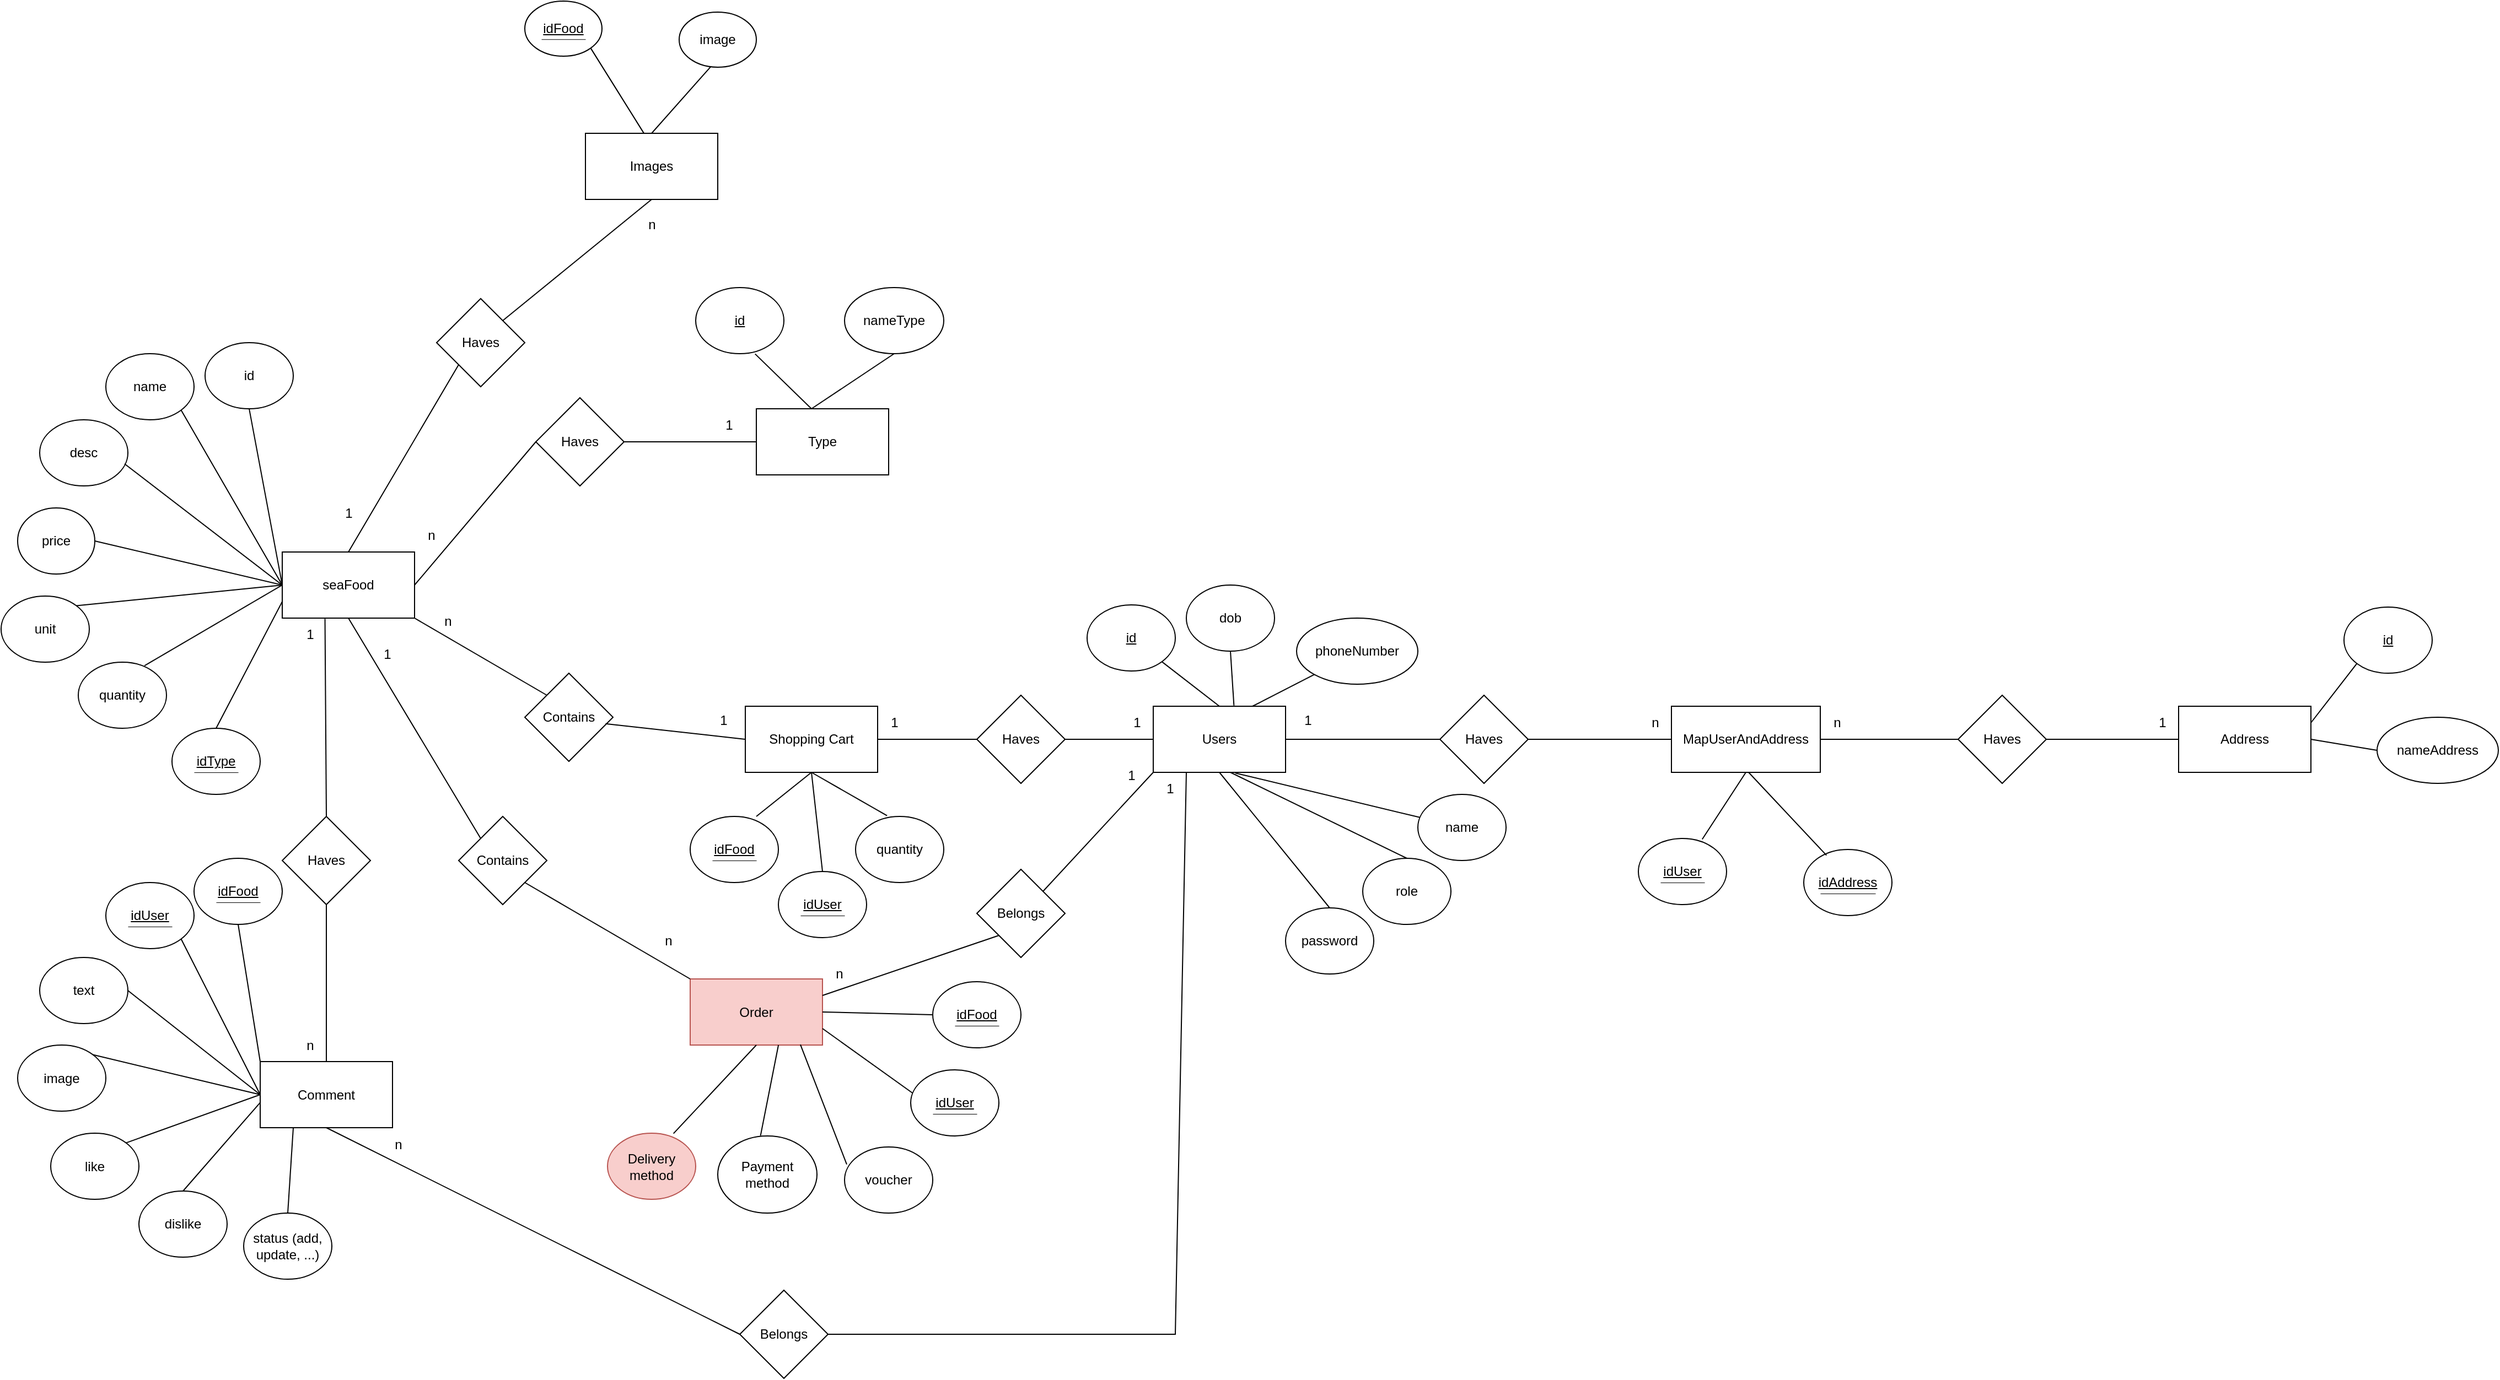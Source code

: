 <mxfile version="23.0.2" type="device" pages="37">
  <diagram name="ERD" id="Y7NnbUm79fMkcM4E9XCt">
    <mxGraphModel dx="1886" dy="1706" grid="1" gridSize="10" guides="1" tooltips="1" connect="1" arrows="1" fold="1" page="1" pageScale="1" pageWidth="850" pageHeight="1100" math="0" shadow="0">
      <root>
        <mxCell id="0" />
        <mxCell id="1" parent="0" />
        <mxCell id="xYDVro9ePuSKsqIoQeMD-4" value="price" style="ellipse;whiteSpace=wrap;html=1;" parent="1" vertex="1">
          <mxGeometry x="-200" y="120" width="70" height="60" as="geometry" />
        </mxCell>
        <mxCell id="ZgI1eOnWJdn465Jtcwmh-1" value="name" style="ellipse;whiteSpace=wrap;html=1;" parent="1" vertex="1">
          <mxGeometry x="-120" y="-20" width="80" height="60" as="geometry" />
        </mxCell>
        <mxCell id="ZgI1eOnWJdn465Jtcwmh-2" value="&lt;u&gt;id&lt;/u&gt;" style="ellipse;whiteSpace=wrap;html=1;" parent="1" vertex="1">
          <mxGeometry x="415" y="-80" width="80" height="60" as="geometry" />
        </mxCell>
        <mxCell id="ZgI1eOnWJdn465Jtcwmh-3" value="nameType" style="ellipse;whiteSpace=wrap;html=1;" parent="1" vertex="1">
          <mxGeometry x="550" y="-80" width="90" height="60" as="geometry" />
        </mxCell>
        <mxCell id="ZgI1eOnWJdn465Jtcwmh-5" value="" style="endArrow=none;html=1;rounded=0;exitX=0.5;exitY=0;exitDx=0;exitDy=0;entryX=0.673;entryY=1.003;entryDx=0;entryDy=0;entryPerimeter=0;" parent="1" target="ZgI1eOnWJdn465Jtcwmh-2" edge="1">
          <mxGeometry width="50" height="50" relative="1" as="geometry">
            <mxPoint x="520" y="30" as="sourcePoint" />
            <mxPoint x="310" y="-20" as="targetPoint" />
          </mxGeometry>
        </mxCell>
        <mxCell id="ZgI1eOnWJdn465Jtcwmh-6" value="seaFood" style="rounded=0;whiteSpace=wrap;html=1;" parent="1" vertex="1">
          <mxGeometry x="40" y="160" width="120" height="60" as="geometry" />
        </mxCell>
        <mxCell id="ZgI1eOnWJdn465Jtcwmh-8" value="" style="endArrow=none;html=1;rounded=0;exitX=0.5;exitY=0;exitDx=0;exitDy=0;entryX=0.5;entryY=1;entryDx=0;entryDy=0;" parent="1" target="ZgI1eOnWJdn465Jtcwmh-3" edge="1">
          <mxGeometry width="50" height="50" relative="1" as="geometry">
            <mxPoint x="520" y="30" as="sourcePoint" />
            <mxPoint x="590" as="targetPoint" />
          </mxGeometry>
        </mxCell>
        <mxCell id="ZgI1eOnWJdn465Jtcwmh-10" value="Type" style="rounded=0;whiteSpace=wrap;html=1;" parent="1" vertex="1">
          <mxGeometry x="470" y="30" width="120" height="60" as="geometry" />
        </mxCell>
        <mxCell id="ZgI1eOnWJdn465Jtcwmh-16" value="Haves" style="rhombus;whiteSpace=wrap;html=1;" parent="1" vertex="1">
          <mxGeometry x="270" y="20" width="80" height="80" as="geometry" />
        </mxCell>
        <mxCell id="ZgI1eOnWJdn465Jtcwmh-17" value="" style="endArrow=none;html=1;rounded=0;exitX=1;exitY=0.5;exitDx=0;exitDy=0;entryX=0;entryY=0.5;entryDx=0;entryDy=0;" parent="1" source="ZgI1eOnWJdn465Jtcwmh-6" target="ZgI1eOnWJdn465Jtcwmh-16" edge="1">
          <mxGeometry width="50" height="50" relative="1" as="geometry">
            <mxPoint x="240" y="110" as="sourcePoint" />
            <mxPoint x="290" y="60" as="targetPoint" />
          </mxGeometry>
        </mxCell>
        <mxCell id="ZgI1eOnWJdn465Jtcwmh-18" value="" style="endArrow=none;html=1;rounded=0;exitX=1;exitY=0.5;exitDx=0;exitDy=0;entryX=0;entryY=0.5;entryDx=0;entryDy=0;" parent="1" source="ZgI1eOnWJdn465Jtcwmh-16" target="ZgI1eOnWJdn465Jtcwmh-10" edge="1">
          <mxGeometry width="50" height="50" relative="1" as="geometry">
            <mxPoint x="350" y="20" as="sourcePoint" />
            <mxPoint x="460" y="60" as="targetPoint" />
          </mxGeometry>
        </mxCell>
        <mxCell id="ZgI1eOnWJdn465Jtcwmh-19" value="n" style="text;html=1;align=center;verticalAlign=middle;resizable=0;points=[];autosize=1;" parent="1" vertex="1">
          <mxGeometry x="160" y="130" width="30" height="30" as="geometry" />
        </mxCell>
        <mxCell id="ZgI1eOnWJdn465Jtcwmh-20" value="1" style="text;html=1;align=center;verticalAlign=middle;resizable=0;points=[];autosize=1;" parent="1" vertex="1">
          <mxGeometry x="430" y="30" width="30" height="30" as="geometry" />
        </mxCell>
        <mxCell id="ZgI1eOnWJdn465Jtcwmh-21" value="desc" style="ellipse;whiteSpace=wrap;html=1;" parent="1" vertex="1">
          <mxGeometry x="-180" y="40" width="80" height="60" as="geometry" />
        </mxCell>
        <mxCell id="ZgI1eOnWJdn465Jtcwmh-27" value="" style="endArrow=none;html=1;rounded=0;exitX=0;exitY=0.5;exitDx=0;exitDy=0;entryX=1;entryY=1;entryDx=0;entryDy=0;" parent="1" source="ZgI1eOnWJdn465Jtcwmh-6" target="ZgI1eOnWJdn465Jtcwmh-1" edge="1">
          <mxGeometry width="50" height="50" relative="1" as="geometry">
            <mxPoint x="131" y="105" as="sourcePoint" />
            <mxPoint x="80" y="55" as="targetPoint" />
          </mxGeometry>
        </mxCell>
        <mxCell id="ZgI1eOnWJdn465Jtcwmh-28" value="" style="endArrow=none;html=1;rounded=0;exitX=0;exitY=0.5;exitDx=0;exitDy=0;" parent="1" source="ZgI1eOnWJdn465Jtcwmh-6" edge="1">
          <mxGeometry width="50" height="50" relative="1" as="geometry">
            <mxPoint x="32" y="209" as="sourcePoint" />
            <mxPoint x="-103" y="80" as="targetPoint" />
          </mxGeometry>
        </mxCell>
        <mxCell id="ZgI1eOnWJdn465Jtcwmh-29" value="" style="endArrow=none;html=1;rounded=0;exitX=0;exitY=0.5;exitDx=0;exitDy=0;entryX=1;entryY=0.5;entryDx=0;entryDy=0;" parent="1" source="ZgI1eOnWJdn465Jtcwmh-6" target="xYDVro9ePuSKsqIoQeMD-4" edge="1">
          <mxGeometry width="50" height="50" relative="1" as="geometry">
            <mxPoint x="70" y="220" as="sourcePoint" />
            <mxPoint x="-20" y="220" as="targetPoint" />
          </mxGeometry>
        </mxCell>
        <mxCell id="ZgI1eOnWJdn465Jtcwmh-33" value="id" style="ellipse;whiteSpace=wrap;html=1;" parent="1" vertex="1">
          <mxGeometry x="-30" y="-30" width="80" height="60" as="geometry" />
        </mxCell>
        <mxCell id="ZgI1eOnWJdn465Jtcwmh-34" value="" style="endArrow=none;html=1;rounded=0;exitX=0;exitY=0.5;exitDx=0;exitDy=0;entryX=0.5;entryY=1;entryDx=0;entryDy=0;" parent="1" source="ZgI1eOnWJdn465Jtcwmh-6" target="ZgI1eOnWJdn465Jtcwmh-33" edge="1">
          <mxGeometry width="50" height="50" relative="1" as="geometry">
            <mxPoint x="242" y="139" as="sourcePoint" />
            <mxPoint x="210" y="50" as="targetPoint" />
          </mxGeometry>
        </mxCell>
        <mxCell id="ZgI1eOnWJdn465Jtcwmh-35" value="unit" style="ellipse;whiteSpace=wrap;html=1;" parent="1" vertex="1">
          <mxGeometry x="-215" y="200" width="80" height="60" as="geometry" />
        </mxCell>
        <mxCell id="ZgI1eOnWJdn465Jtcwmh-36" value="" style="endArrow=none;html=1;rounded=0;entryX=0;entryY=0.5;entryDx=0;entryDy=0;exitX=1;exitY=0;exitDx=0;exitDy=0;" parent="1" source="ZgI1eOnWJdn465Jtcwmh-35" target="ZgI1eOnWJdn465Jtcwmh-6" edge="1">
          <mxGeometry width="50" height="50" relative="1" as="geometry">
            <mxPoint x="-100" y="390" as="sourcePoint" />
            <mxPoint x="51" y="238" as="targetPoint" />
          </mxGeometry>
        </mxCell>
        <mxCell id="ZgI1eOnWJdn465Jtcwmh-37" value="quantity" style="ellipse;whiteSpace=wrap;html=1;" parent="1" vertex="1">
          <mxGeometry x="-145" y="260" width="80" height="60" as="geometry" />
        </mxCell>
        <mxCell id="ZgI1eOnWJdn465Jtcwmh-38" value="" style="endArrow=none;html=1;rounded=0;exitX=0.751;exitY=0.054;exitDx=0;exitDy=0;exitPerimeter=0;" parent="1" source="ZgI1eOnWJdn465Jtcwmh-37" edge="1">
          <mxGeometry width="50" height="50" relative="1" as="geometry">
            <mxPoint x="-100" y="319" as="sourcePoint" />
            <mxPoint x="40" y="190" as="targetPoint" />
          </mxGeometry>
        </mxCell>
        <mxCell id="-zmD4dvYJ3MpepzmGzIM-1" value="Order" style="rounded=0;whiteSpace=wrap;html=1;fillColor=#f8cecc;strokeColor=#b85450;" parent="1" vertex="1">
          <mxGeometry x="410" y="547.5" width="120" height="60" as="geometry" />
        </mxCell>
        <mxCell id="-zmD4dvYJ3MpepzmGzIM-2" value="Contains" style="rhombus;whiteSpace=wrap;html=1;" parent="1" vertex="1">
          <mxGeometry x="200" y="400" width="80" height="80" as="geometry" />
        </mxCell>
        <mxCell id="Ovpy8mdYrOCWwJiuz9a3-1" value="Shopping Cart" style="rounded=0;whiteSpace=wrap;html=1;" parent="1" vertex="1">
          <mxGeometry x="460" y="300" width="120" height="60" as="geometry" />
        </mxCell>
        <mxCell id="Ovpy8mdYrOCWwJiuz9a3-2" value="Users" style="rounded=0;whiteSpace=wrap;html=1;" parent="1" vertex="1">
          <mxGeometry x="830" y="300" width="120" height="60" as="geometry" />
        </mxCell>
        <mxCell id="Ovpy8mdYrOCWwJiuz9a3-3" value="Address" style="rounded=0;whiteSpace=wrap;html=1;" parent="1" vertex="1">
          <mxGeometry x="1760" y="300" width="120" height="60" as="geometry" />
        </mxCell>
        <mxCell id="Ovpy8mdYrOCWwJiuz9a3-5" value="Haves" style="rhombus;whiteSpace=wrap;html=1;" parent="1" vertex="1">
          <mxGeometry x="1090" y="290" width="80" height="80" as="geometry" />
        </mxCell>
        <mxCell id="Ovpy8mdYrOCWwJiuz9a3-6" value="" style="endArrow=none;html=1;rounded=0;exitX=0;exitY=0;exitDx=0;exitDy=0;entryX=1;entryY=1;entryDx=0;entryDy=0;" parent="1" source="-zmD4dvYJ3MpepzmGzIM-1" target="-zmD4dvYJ3MpepzmGzIM-2" edge="1">
          <mxGeometry width="50" height="50" relative="1" as="geometry">
            <mxPoint x="30" y="440" as="sourcePoint" />
            <mxPoint x="80" y="390" as="targetPoint" />
          </mxGeometry>
        </mxCell>
        <mxCell id="Ovpy8mdYrOCWwJiuz9a3-7" value="" style="endArrow=none;html=1;rounded=0;entryX=0;entryY=0;entryDx=0;entryDy=0;exitX=0.5;exitY=1;exitDx=0;exitDy=0;" parent="1" source="ZgI1eOnWJdn465Jtcwmh-6" target="-zmD4dvYJ3MpepzmGzIM-2" edge="1">
          <mxGeometry width="50" height="50" relative="1" as="geometry">
            <mxPoint x="80" y="310" as="sourcePoint" />
            <mxPoint x="130" y="260" as="targetPoint" />
          </mxGeometry>
        </mxCell>
        <mxCell id="Ovpy8mdYrOCWwJiuz9a3-8" value="voucher" style="ellipse;whiteSpace=wrap;html=1;" parent="1" vertex="1">
          <mxGeometry x="550" y="700" width="80" height="60" as="geometry" />
        </mxCell>
        <mxCell id="Ovpy8mdYrOCWwJiuz9a3-9" value="" style="endArrow=none;html=1;rounded=0;entryX=0.025;entryY=0.263;entryDx=0;entryDy=0;entryPerimeter=0;exitX=0.833;exitY=0.992;exitDx=0;exitDy=0;exitPerimeter=0;" parent="1" source="-zmD4dvYJ3MpepzmGzIM-1" target="Ovpy8mdYrOCWwJiuz9a3-8" edge="1">
          <mxGeometry width="50" height="50" relative="1" as="geometry">
            <mxPoint x="510" y="677.5" as="sourcePoint" />
            <mxPoint x="560" y="627.5" as="targetPoint" />
          </mxGeometry>
        </mxCell>
        <mxCell id="Ovpy8mdYrOCWwJiuz9a3-10" value="Payment method" style="ellipse;whiteSpace=wrap;html=1;" parent="1" vertex="1">
          <mxGeometry x="435" y="690" width="90" height="70" as="geometry" />
        </mxCell>
        <mxCell id="Ovpy8mdYrOCWwJiuz9a3-11" value="" style="endArrow=none;html=1;rounded=0;entryX=0.431;entryY=-0.003;entryDx=0;entryDy=0;entryPerimeter=0;exitX=0.667;exitY=1;exitDx=0;exitDy=0;exitPerimeter=0;" parent="1" source="-zmD4dvYJ3MpepzmGzIM-1" target="Ovpy8mdYrOCWwJiuz9a3-10" edge="1">
          <mxGeometry width="50" height="50" relative="1" as="geometry">
            <mxPoint x="429" y="632" as="sourcePoint" />
            <mxPoint x="511" y="683" as="targetPoint" />
          </mxGeometry>
        </mxCell>
        <mxCell id="Ovpy8mdYrOCWwJiuz9a3-12" value="Delivery method" style="ellipse;whiteSpace=wrap;html=1;fillColor=#f8cecc;strokeColor=#b85450;" parent="1" vertex="1">
          <mxGeometry x="335" y="687.5" width="80" height="60" as="geometry" />
        </mxCell>
        <mxCell id="Ovpy8mdYrOCWwJiuz9a3-13" value="" style="endArrow=none;html=1;rounded=0;exitX=0.748;exitY=0.005;exitDx=0;exitDy=0;entryX=0.5;entryY=1;entryDx=0;entryDy=0;exitPerimeter=0;" parent="1" source="Ovpy8mdYrOCWwJiuz9a3-12" target="-zmD4dvYJ3MpepzmGzIM-1" edge="1">
          <mxGeometry width="50" height="50" relative="1" as="geometry">
            <mxPoint x="420" y="767.5" as="sourcePoint" />
            <mxPoint x="470" y="717.5" as="targetPoint" />
          </mxGeometry>
        </mxCell>
        <mxCell id="Ovpy8mdYrOCWwJiuz9a3-14" value="Comment" style="rounded=0;whiteSpace=wrap;html=1;" parent="1" vertex="1">
          <mxGeometry x="20" y="622.5" width="120" height="60" as="geometry" />
        </mxCell>
        <mxCell id="Ovpy8mdYrOCWwJiuz9a3-15" value="" style="endArrow=none;html=1;rounded=0;entryX=0.323;entryY=1.01;entryDx=0;entryDy=0;entryPerimeter=0;exitX=0.5;exitY=0;exitDx=0;exitDy=0;" parent="1" source="Ovpy8mdYrOCWwJiuz9a3-17" target="ZgI1eOnWJdn465Jtcwmh-6" edge="1">
          <mxGeometry width="50" height="50" relative="1" as="geometry">
            <mxPoint x="80" y="410" as="sourcePoint" />
            <mxPoint x="50" y="320" as="targetPoint" />
          </mxGeometry>
        </mxCell>
        <mxCell id="Ovpy8mdYrOCWwJiuz9a3-17" value="Haves" style="rhombus;whiteSpace=wrap;html=1;" parent="1" vertex="1">
          <mxGeometry x="40" y="400" width="80" height="80" as="geometry" />
        </mxCell>
        <mxCell id="Ovpy8mdYrOCWwJiuz9a3-18" value="" style="endArrow=none;html=1;rounded=0;entryX=0.5;entryY=1;entryDx=0;entryDy=0;exitX=0.5;exitY=0;exitDx=0;exitDy=0;" parent="1" source="Ovpy8mdYrOCWwJiuz9a3-14" target="Ovpy8mdYrOCWwJiuz9a3-17" edge="1">
          <mxGeometry width="50" height="50" relative="1" as="geometry">
            <mxPoint x="-39" y="649" as="sourcePoint" />
            <mxPoint x="-40" y="470" as="targetPoint" />
          </mxGeometry>
        </mxCell>
        <mxCell id="Ovpy8mdYrOCWwJiuz9a3-19" value="" style="endArrow=none;html=1;rounded=0;entryX=0;entryY=0.5;entryDx=0;entryDy=0;exitX=1;exitY=1;exitDx=0;exitDy=0;" parent="1" source="mTgVkmApzBdD7GhBNH0M-13" target="Ovpy8mdYrOCWwJiuz9a3-14" edge="1">
          <mxGeometry width="50" height="50" relative="1" as="geometry">
            <mxPoint x="-80" y="630" as="sourcePoint" />
            <mxPoint x="-80" y="630" as="targetPoint" />
          </mxGeometry>
        </mxCell>
        <mxCell id="Ovpy8mdYrOCWwJiuz9a3-20" value="Images" style="rounded=0;whiteSpace=wrap;html=1;" parent="1" vertex="1">
          <mxGeometry x="315" y="-220" width="120" height="60" as="geometry" />
        </mxCell>
        <mxCell id="Ovpy8mdYrOCWwJiuz9a3-21" value="&lt;u&gt;idFood&lt;/u&gt;" style="ellipse;whiteSpace=wrap;html=1;" parent="1" vertex="1">
          <mxGeometry x="260" y="-340" width="70" height="50" as="geometry" />
        </mxCell>
        <mxCell id="Ovpy8mdYrOCWwJiuz9a3-22" value="image" style="ellipse;whiteSpace=wrap;html=1;" parent="1" vertex="1">
          <mxGeometry x="400" y="-330" width="70" height="50" as="geometry" />
        </mxCell>
        <mxCell id="Ovpy8mdYrOCWwJiuz9a3-23" value="" style="endArrow=none;html=1;rounded=0;entryX=0.443;entryY=0.003;entryDx=0;entryDy=0;entryPerimeter=0;exitX=1;exitY=1;exitDx=0;exitDy=0;" parent="1" source="Ovpy8mdYrOCWwJiuz9a3-21" target="Ovpy8mdYrOCWwJiuz9a3-20" edge="1">
          <mxGeometry width="50" height="50" relative="1" as="geometry">
            <mxPoint x="185" y="-200" as="sourcePoint" />
            <mxPoint x="235" y="-250" as="targetPoint" />
          </mxGeometry>
        </mxCell>
        <mxCell id="Ovpy8mdYrOCWwJiuz9a3-24" value="" style="endArrow=none;html=1;rounded=0;entryX=0.5;entryY=0;entryDx=0;entryDy=0;exitX=0.406;exitY=0.996;exitDx=0;exitDy=0;exitPerimeter=0;" parent="1" source="Ovpy8mdYrOCWwJiuz9a3-22" target="Ovpy8mdYrOCWwJiuz9a3-20" edge="1">
          <mxGeometry width="50" height="50" relative="1" as="geometry">
            <mxPoint x="462" y="-260" as="sourcePoint" />
            <mxPoint x="515" y="-203" as="targetPoint" />
          </mxGeometry>
        </mxCell>
        <mxCell id="Ovpy8mdYrOCWwJiuz9a3-25" value="" style="endArrow=none;html=1;rounded=0;exitX=0.5;exitY=0;exitDx=0;exitDy=0;entryX=0;entryY=1;entryDx=0;entryDy=0;" parent="1" source="ZgI1eOnWJdn465Jtcwmh-6" target="Ovpy8mdYrOCWwJiuz9a3-26" edge="1">
          <mxGeometry width="50" height="50" relative="1" as="geometry">
            <mxPoint x="140" y="60" as="sourcePoint" />
            <mxPoint x="160" y="50" as="targetPoint" />
          </mxGeometry>
        </mxCell>
        <mxCell id="Ovpy8mdYrOCWwJiuz9a3-26" value="Haves" style="rhombus;whiteSpace=wrap;html=1;" parent="1" vertex="1">
          <mxGeometry x="180" y="-70" width="80" height="80" as="geometry" />
        </mxCell>
        <mxCell id="Ovpy8mdYrOCWwJiuz9a3-27" value="" style="endArrow=none;html=1;rounded=0;exitX=1;exitY=0;exitDx=0;exitDy=0;entryX=0.5;entryY=1;entryDx=0;entryDy=0;" parent="1" source="Ovpy8mdYrOCWwJiuz9a3-26" target="Ovpy8mdYrOCWwJiuz9a3-20" edge="1">
          <mxGeometry width="50" height="50" relative="1" as="geometry">
            <mxPoint x="370" y="20" as="sourcePoint" />
            <mxPoint x="380" y="-150" as="targetPoint" />
          </mxGeometry>
        </mxCell>
        <mxCell id="Ovpy8mdYrOCWwJiuz9a3-28" value="Contains" style="rhombus;whiteSpace=wrap;html=1;" parent="1" vertex="1">
          <mxGeometry x="260" y="270" width="80" height="80" as="geometry" />
        </mxCell>
        <mxCell id="Ovpy8mdYrOCWwJiuz9a3-29" value="" style="endArrow=none;html=1;rounded=0;entryX=0;entryY=0;entryDx=0;entryDy=0;exitX=1;exitY=1;exitDx=0;exitDy=0;" parent="1" source="ZgI1eOnWJdn465Jtcwmh-6" target="Ovpy8mdYrOCWwJiuz9a3-28" edge="1">
          <mxGeometry width="50" height="50" relative="1" as="geometry">
            <mxPoint x="160" y="240" as="sourcePoint" />
            <mxPoint x="230" y="380" as="targetPoint" />
          </mxGeometry>
        </mxCell>
        <mxCell id="Ovpy8mdYrOCWwJiuz9a3-30" value="" style="endArrow=none;html=1;rounded=0;entryX=0;entryY=0.5;entryDx=0;entryDy=0;exitX=0.915;exitY=0.573;exitDx=0;exitDy=0;exitPerimeter=0;" parent="1" source="Ovpy8mdYrOCWwJiuz9a3-28" target="Ovpy8mdYrOCWwJiuz9a3-1" edge="1">
          <mxGeometry width="50" height="50" relative="1" as="geometry">
            <mxPoint x="360" y="220" as="sourcePoint" />
            <mxPoint x="480" y="290" as="targetPoint" />
          </mxGeometry>
        </mxCell>
        <mxCell id="Ovpy8mdYrOCWwJiuz9a3-31" value="1" style="text;html=1;align=center;verticalAlign=middle;resizable=0;points=[];autosize=1;" parent="1" vertex="1">
          <mxGeometry x="425" y="298" width="30" height="30" as="geometry" />
        </mxCell>
        <mxCell id="Ovpy8mdYrOCWwJiuz9a3-32" value="n" style="text;html=1;align=center;verticalAlign=middle;resizable=0;points=[];autosize=1;" parent="1" vertex="1">
          <mxGeometry x="175" y="208" width="30" height="30" as="geometry" />
        </mxCell>
        <mxCell id="Ovpy8mdYrOCWwJiuz9a3-33" value="" style="endArrow=none;html=1;rounded=0;exitX=1;exitY=0.5;exitDx=0;exitDy=0;" parent="1" source="Ovpy8mdYrOCWwJiuz9a3-1" target="Ovpy8mdYrOCWwJiuz9a3-34" edge="1">
          <mxGeometry width="50" height="50" relative="1" as="geometry">
            <mxPoint x="425" y="400" as="sourcePoint" />
            <mxPoint x="565" y="400" as="targetPoint" />
          </mxGeometry>
        </mxCell>
        <mxCell id="Ovpy8mdYrOCWwJiuz9a3-34" value="Haves" style="rhombus;whiteSpace=wrap;html=1;" parent="1" vertex="1">
          <mxGeometry x="670" y="290" width="80" height="80" as="geometry" />
        </mxCell>
        <mxCell id="Ovpy8mdYrOCWwJiuz9a3-35" value="" style="endArrow=none;html=1;rounded=0;entryX=0;entryY=0.5;entryDx=0;entryDy=0;" parent="1" source="Ovpy8mdYrOCWwJiuz9a3-34" target="Ovpy8mdYrOCWwJiuz9a3-2" edge="1">
          <mxGeometry width="50" height="50" relative="1" as="geometry">
            <mxPoint x="762" y="430" as="sourcePoint" />
            <mxPoint x="818" y="489" as="targetPoint" />
          </mxGeometry>
        </mxCell>
        <mxCell id="Ovpy8mdYrOCWwJiuz9a3-36" value="1" style="text;html=1;align=center;verticalAlign=middle;resizable=0;points=[];autosize=1;" parent="1" vertex="1">
          <mxGeometry x="580" y="300" width="30" height="30" as="geometry" />
        </mxCell>
        <mxCell id="mCAMiwOk6IjE11t54e_a-1" value="1" style="text;html=1;align=center;verticalAlign=middle;resizable=0;points=[];autosize=1;" parent="1" vertex="1">
          <mxGeometry x="800" y="300" width="30" height="30" as="geometry" />
        </mxCell>
        <mxCell id="mCAMiwOk6IjE11t54e_a-2" value="" style="endArrow=none;html=1;rounded=0;exitX=1;exitY=0.5;exitDx=0;exitDy=0;entryX=0;entryY=0.5;entryDx=0;entryDy=0;" parent="1" source="Ovpy8mdYrOCWwJiuz9a3-2" target="Ovpy8mdYrOCWwJiuz9a3-5" edge="1">
          <mxGeometry width="50" height="50" relative="1" as="geometry">
            <mxPoint x="1000" y="260" as="sourcePoint" />
            <mxPoint x="1050" y="210" as="targetPoint" />
          </mxGeometry>
        </mxCell>
        <mxCell id="mCAMiwOk6IjE11t54e_a-3" value="" style="endArrow=none;html=1;rounded=0;exitX=1;exitY=0.5;exitDx=0;exitDy=0;entryX=0;entryY=0.5;entryDx=0;entryDy=0;" parent="1" source="Ovpy8mdYrOCWwJiuz9a3-5" target="mTgVkmApzBdD7GhBNH0M-31" edge="1">
          <mxGeometry width="50" height="50" relative="1" as="geometry">
            <mxPoint x="1190" y="280" as="sourcePoint" />
            <mxPoint x="1330" y="280" as="targetPoint" />
          </mxGeometry>
        </mxCell>
        <mxCell id="mCAMiwOk6IjE11t54e_a-4" value="1" style="text;html=1;align=center;verticalAlign=middle;resizable=0;points=[];autosize=1;" parent="1" vertex="1">
          <mxGeometry x="955" y="298" width="30" height="30" as="geometry" />
        </mxCell>
        <mxCell id="mCAMiwOk6IjE11t54e_a-5" value="n" style="text;html=1;align=center;verticalAlign=middle;resizable=0;points=[];autosize=1;" parent="1" vertex="1">
          <mxGeometry x="1270" y="300" width="30" height="30" as="geometry" />
        </mxCell>
        <mxCell id="mCAMiwOk6IjE11t54e_a-6" value="1" style="text;html=1;align=center;verticalAlign=middle;resizable=0;points=[];autosize=1;" parent="1" vertex="1">
          <mxGeometry x="120" y="238" width="30" height="30" as="geometry" />
        </mxCell>
        <mxCell id="mCAMiwOk6IjE11t54e_a-7" value="n" style="text;html=1;align=center;verticalAlign=middle;resizable=0;points=[];autosize=1;" parent="1" vertex="1">
          <mxGeometry x="375" y="498" width="30" height="30" as="geometry" />
        </mxCell>
        <mxCell id="mCAMiwOk6IjE11t54e_a-9" value="&lt;u&gt;id&lt;/u&gt;" style="ellipse;whiteSpace=wrap;html=1;" parent="1" vertex="1">
          <mxGeometry x="1910" y="210" width="80" height="60" as="geometry" />
        </mxCell>
        <mxCell id="mCAMiwOk6IjE11t54e_a-10" value="nameAddress" style="ellipse;whiteSpace=wrap;html=1;" parent="1" vertex="1">
          <mxGeometry x="1940" y="310" width="110" height="60" as="geometry" />
        </mxCell>
        <mxCell id="mCAMiwOk6IjE11t54e_a-12" value="" style="endArrow=none;html=1;rounded=0;exitX=1;exitY=0.25;exitDx=0;exitDy=0;entryX=0;entryY=1;entryDx=0;entryDy=0;" parent="1" source="Ovpy8mdYrOCWwJiuz9a3-3" target="mCAMiwOk6IjE11t54e_a-9" edge="1">
          <mxGeometry width="50" height="50" relative="1" as="geometry">
            <mxPoint x="1820" y="240" as="sourcePoint" />
            <mxPoint x="1870" y="190" as="targetPoint" />
          </mxGeometry>
        </mxCell>
        <mxCell id="mCAMiwOk6IjE11t54e_a-13" value="" style="endArrow=none;html=1;rounded=0;exitX=1;exitY=0.5;exitDx=0;exitDy=0;entryX=0;entryY=0.5;entryDx=0;entryDy=0;" parent="1" source="Ovpy8mdYrOCWwJiuz9a3-3" target="mCAMiwOk6IjE11t54e_a-10" edge="1">
          <mxGeometry width="50" height="50" relative="1" as="geometry">
            <mxPoint x="1890" y="325" as="sourcePoint" />
            <mxPoint x="1932" y="271" as="targetPoint" />
          </mxGeometry>
        </mxCell>
        <mxCell id="mCAMiwOk6IjE11t54e_a-14" value="&lt;u&gt;id&lt;/u&gt;" style="ellipse;whiteSpace=wrap;html=1;" parent="1" vertex="1">
          <mxGeometry x="770" y="208" width="80" height="60" as="geometry" />
        </mxCell>
        <mxCell id="mCAMiwOk6IjE11t54e_a-15" value="dob" style="ellipse;whiteSpace=wrap;html=1;" parent="1" vertex="1">
          <mxGeometry x="860" y="190" width="80" height="60" as="geometry" />
        </mxCell>
        <mxCell id="mCAMiwOk6IjE11t54e_a-16" value="phoneNumber" style="ellipse;whiteSpace=wrap;html=1;" parent="1" vertex="1">
          <mxGeometry x="960" y="220" width="110" height="60" as="geometry" />
        </mxCell>
        <mxCell id="mCAMiwOk6IjE11t54e_a-17" value="password" style="ellipse;whiteSpace=wrap;html=1;" parent="1" vertex="1">
          <mxGeometry x="950" y="483" width="80" height="60" as="geometry" />
        </mxCell>
        <mxCell id="mCAMiwOk6IjE11t54e_a-18" value="role" style="ellipse;whiteSpace=wrap;html=1;" parent="1" vertex="1">
          <mxGeometry x="1020" y="438" width="80" height="60" as="geometry" />
        </mxCell>
        <mxCell id="mCAMiwOk6IjE11t54e_a-19" value="name" style="ellipse;whiteSpace=wrap;html=1;" parent="1" vertex="1">
          <mxGeometry x="1070" y="380" width="80" height="60" as="geometry" />
        </mxCell>
        <mxCell id="mCAMiwOk6IjE11t54e_a-20" value="" style="endArrow=none;html=1;rounded=0;entryX=0.5;entryY=0;entryDx=0;entryDy=0;" parent="1" source="mCAMiwOk6IjE11t54e_a-14" target="Ovpy8mdYrOCWwJiuz9a3-2" edge="1">
          <mxGeometry width="50" height="50" relative="1" as="geometry">
            <mxPoint x="820" y="470" as="sourcePoint" />
            <mxPoint x="902" y="520" as="targetPoint" />
          </mxGeometry>
        </mxCell>
        <mxCell id="mCAMiwOk6IjE11t54e_a-21" value="" style="endArrow=none;html=1;rounded=0;entryX=0.75;entryY=0;entryDx=0;entryDy=0;exitX=0;exitY=1;exitDx=0;exitDy=0;" parent="1" source="mCAMiwOk6IjE11t54e_a-16" target="Ovpy8mdYrOCWwJiuz9a3-2" edge="1">
          <mxGeometry width="50" height="50" relative="1" as="geometry">
            <mxPoint x="973.5" y="350" as="sourcePoint" />
            <mxPoint x="1056.5" y="603" as="targetPoint" />
          </mxGeometry>
        </mxCell>
        <mxCell id="mCAMiwOk6IjE11t54e_a-22" value="" style="endArrow=none;html=1;rounded=0;entryX=0.61;entryY=-0.01;entryDx=0;entryDy=0;entryPerimeter=0;exitX=0.5;exitY=1;exitDx=0;exitDy=0;" parent="1" source="mCAMiwOk6IjE11t54e_a-15" target="Ovpy8mdYrOCWwJiuz9a3-2" edge="1">
          <mxGeometry width="50" height="50" relative="1" as="geometry">
            <mxPoint x="983.5" y="360" as="sourcePoint" />
            <mxPoint x="1066.5" y="613" as="targetPoint" />
          </mxGeometry>
        </mxCell>
        <mxCell id="mCAMiwOk6IjE11t54e_a-23" value="" style="endArrow=none;html=1;rounded=0;entryX=0.5;entryY=0;entryDx=0;entryDy=0;" parent="1" target="mCAMiwOk6IjE11t54e_a-18" edge="1">
          <mxGeometry width="50" height="50" relative="1" as="geometry">
            <mxPoint x="900" y="360" as="sourcePoint" />
            <mxPoint x="770" y="490" as="targetPoint" />
          </mxGeometry>
        </mxCell>
        <mxCell id="mCAMiwOk6IjE11t54e_a-25" value="" style="endArrow=none;html=1;rounded=0;entryX=0.5;entryY=0;entryDx=0;entryDy=0;exitX=0.5;exitY=1;exitDx=0;exitDy=0;" parent="1" source="Ovpy8mdYrOCWwJiuz9a3-2" target="mCAMiwOk6IjE11t54e_a-17" edge="1">
          <mxGeometry width="50" height="50" relative="1" as="geometry">
            <mxPoint x="816" y="480" as="sourcePoint" />
            <mxPoint x="760" y="509" as="targetPoint" />
          </mxGeometry>
        </mxCell>
        <mxCell id="mCAMiwOk6IjE11t54e_a-26" value="" style="endArrow=none;html=1;rounded=0;exitX=0.62;exitY=1.01;exitDx=0;exitDy=0;exitPerimeter=0;" parent="1" source="Ovpy8mdYrOCWwJiuz9a3-2" target="mCAMiwOk6IjE11t54e_a-19" edge="1">
          <mxGeometry width="50" height="50" relative="1" as="geometry">
            <mxPoint x="816" y="480" as="sourcePoint" />
            <mxPoint x="760" y="509" as="targetPoint" />
          </mxGeometry>
        </mxCell>
        <mxCell id="mTgVkmApzBdD7GhBNH0M-4" value="&lt;u&gt;idType&lt;/u&gt;" style="ellipse;whiteSpace=wrap;html=1;" parent="1" vertex="1">
          <mxGeometry x="-60" y="320" width="80" height="60" as="geometry" />
        </mxCell>
        <mxCell id="mTgVkmApzBdD7GhBNH0M-5" value="" style="endArrow=none;html=1;rounded=0;exitX=0.5;exitY=0;exitDx=0;exitDy=0;entryX=0;entryY=0.75;entryDx=0;entryDy=0;" parent="1" source="mTgVkmApzBdD7GhBNH0M-4" target="ZgI1eOnWJdn465Jtcwmh-6" edge="1">
          <mxGeometry width="50" height="50" relative="1" as="geometry">
            <mxPoint x="-75" y="298" as="sourcePoint" />
            <mxPoint x="50" y="225" as="targetPoint" />
          </mxGeometry>
        </mxCell>
        <mxCell id="mTgVkmApzBdD7GhBNH0M-6" value="" style="endArrow=none;html=1;rounded=0;strokeWidth=0.5;" parent="1" edge="1">
          <mxGeometry width="50" height="50" relative="1" as="geometry">
            <mxPoint x="-40" y="360" as="sourcePoint" />
            <mxPoint y="360" as="targetPoint" />
          </mxGeometry>
        </mxCell>
        <mxCell id="mTgVkmApzBdD7GhBNH0M-7" value="&lt;u&gt;idFood&lt;/u&gt;" style="ellipse;whiteSpace=wrap;html=1;" parent="1" vertex="1">
          <mxGeometry x="410" y="400" width="80" height="60" as="geometry" />
        </mxCell>
        <mxCell id="mTgVkmApzBdD7GhBNH0M-8" value="" style="endArrow=none;html=1;rounded=0;exitX=0.5;exitY=1;exitDx=0;exitDy=0;" parent="1" source="Ovpy8mdYrOCWwJiuz9a3-1" edge="1">
          <mxGeometry width="50" height="50" relative="1" as="geometry">
            <mxPoint x="285" y="340" as="sourcePoint" />
            <mxPoint x="470" y="400" as="targetPoint" />
          </mxGeometry>
        </mxCell>
        <mxCell id="mTgVkmApzBdD7GhBNH0M-9" value="" style="endArrow=none;html=1;rounded=0;strokeWidth=0.5;" parent="1" edge="1">
          <mxGeometry width="50" height="50" relative="1" as="geometry">
            <mxPoint x="430" y="440" as="sourcePoint" />
            <mxPoint x="470" y="440" as="targetPoint" />
          </mxGeometry>
        </mxCell>
        <mxCell id="mTgVkmApzBdD7GhBNH0M-10" value="quantity" style="ellipse;whiteSpace=wrap;html=1;" parent="1" vertex="1">
          <mxGeometry x="560" y="400" width="80" height="60" as="geometry" />
        </mxCell>
        <mxCell id="mTgVkmApzBdD7GhBNH0M-11" value="" style="endArrow=none;html=1;rounded=0;exitX=0.5;exitY=1;exitDx=0;exitDy=0;entryX=0.357;entryY=-0.011;entryDx=0;entryDy=0;entryPerimeter=0;" parent="1" source="Ovpy8mdYrOCWwJiuz9a3-1" target="mTgVkmApzBdD7GhBNH0M-10" edge="1">
          <mxGeometry width="50" height="50" relative="1" as="geometry">
            <mxPoint x="530" y="370" as="sourcePoint" />
            <mxPoint x="480" y="410" as="targetPoint" />
          </mxGeometry>
        </mxCell>
        <mxCell id="mTgVkmApzBdD7GhBNH0M-13" value="&lt;u&gt;idUser&lt;/u&gt;" style="ellipse;whiteSpace=wrap;html=1;" parent="1" vertex="1">
          <mxGeometry x="-120" y="460" width="80" height="60" as="geometry" />
        </mxCell>
        <mxCell id="mTgVkmApzBdD7GhBNH0M-14" value="" style="endArrow=none;html=1;rounded=0;strokeWidth=0.5;" parent="1" edge="1">
          <mxGeometry width="50" height="50" relative="1" as="geometry">
            <mxPoint x="-100" y="500" as="sourcePoint" />
            <mxPoint x="-60" y="500" as="targetPoint" />
          </mxGeometry>
        </mxCell>
        <mxCell id="mTgVkmApzBdD7GhBNH0M-18" value="text" style="ellipse;whiteSpace=wrap;html=1;" parent="1" vertex="1">
          <mxGeometry x="-180" y="528" width="80" height="60" as="geometry" />
        </mxCell>
        <mxCell id="mTgVkmApzBdD7GhBNH0M-19" value="" style="endArrow=none;html=1;rounded=0;entryX=0;entryY=0.5;entryDx=0;entryDy=0;exitX=1;exitY=0.5;exitDx=0;exitDy=0;" parent="1" source="mTgVkmApzBdD7GhBNH0M-18" target="Ovpy8mdYrOCWwJiuz9a3-14" edge="1">
          <mxGeometry width="50" height="50" relative="1" as="geometry">
            <mxPoint x="-60" y="692.5" as="sourcePoint" />
            <mxPoint x="26" y="725.5" as="targetPoint" />
          </mxGeometry>
        </mxCell>
        <mxCell id="mTgVkmApzBdD7GhBNH0M-20" value="image" style="ellipse;whiteSpace=wrap;html=1;" parent="1" vertex="1">
          <mxGeometry x="-200" y="607.5" width="80" height="60" as="geometry" />
        </mxCell>
        <mxCell id="mTgVkmApzBdD7GhBNH0M-21" value="" style="endArrow=none;html=1;rounded=0;entryX=0;entryY=0.5;entryDx=0;entryDy=0;exitX=1;exitY=0;exitDx=0;exitDy=0;" parent="1" source="mTgVkmApzBdD7GhBNH0M-20" target="Ovpy8mdYrOCWwJiuz9a3-14" edge="1">
          <mxGeometry width="50" height="50" relative="1" as="geometry">
            <mxPoint x="-85" y="742.5" as="sourcePoint" />
            <mxPoint y="702.5" as="targetPoint" />
          </mxGeometry>
        </mxCell>
        <mxCell id="mTgVkmApzBdD7GhBNH0M-22" value="like" style="ellipse;whiteSpace=wrap;html=1;" parent="1" vertex="1">
          <mxGeometry x="-170" y="687.5" width="80" height="60" as="geometry" />
        </mxCell>
        <mxCell id="mTgVkmApzBdD7GhBNH0M-23" value="" style="endArrow=none;html=1;rounded=0;entryX=0;entryY=0.5;entryDx=0;entryDy=0;exitX=1;exitY=0;exitDx=0;exitDy=0;" parent="1" source="mTgVkmApzBdD7GhBNH0M-22" target="Ovpy8mdYrOCWwJiuz9a3-14" edge="1">
          <mxGeometry width="50" height="50" relative="1" as="geometry">
            <mxPoint x="-68.5" y="752.5" as="sourcePoint" />
            <mxPoint x="28.5" y="693.5" as="targetPoint" />
          </mxGeometry>
        </mxCell>
        <mxCell id="mTgVkmApzBdD7GhBNH0M-25" value="dislike" style="ellipse;whiteSpace=wrap;html=1;" parent="1" vertex="1">
          <mxGeometry x="-90" y="740" width="80" height="60" as="geometry" />
        </mxCell>
        <mxCell id="mTgVkmApzBdD7GhBNH0M-26" value="" style="endArrow=none;html=1;rounded=0;exitX=0.001;exitY=0.617;exitDx=0;exitDy=0;exitPerimeter=0;entryX=0.5;entryY=0;entryDx=0;entryDy=0;" parent="1" source="Ovpy8mdYrOCWwJiuz9a3-14" target="mTgVkmApzBdD7GhBNH0M-25" edge="1">
          <mxGeometry width="50" height="50" relative="1" as="geometry">
            <mxPoint x="-10" y="740" as="sourcePoint" />
            <mxPoint x="140" y="720" as="targetPoint" />
          </mxGeometry>
        </mxCell>
        <mxCell id="mTgVkmApzBdD7GhBNH0M-31" value="MapUserAndAddress" style="rounded=0;whiteSpace=wrap;html=1;" parent="1" vertex="1">
          <mxGeometry x="1300" y="300" width="135" height="60" as="geometry" />
        </mxCell>
        <mxCell id="mTgVkmApzBdD7GhBNH0M-32" value="&lt;u&gt;idUser&lt;/u&gt;" style="ellipse;whiteSpace=wrap;html=1;" parent="1" vertex="1">
          <mxGeometry x="1270" y="420" width="80" height="60" as="geometry" />
        </mxCell>
        <mxCell id="mTgVkmApzBdD7GhBNH0M-33" value="&lt;u&gt;idAddress&lt;/u&gt;" style="ellipse;whiteSpace=wrap;html=1;" parent="1" vertex="1">
          <mxGeometry x="1420" y="430" width="80" height="60" as="geometry" />
        </mxCell>
        <mxCell id="mTgVkmApzBdD7GhBNH0M-34" value="" style="endArrow=none;html=1;rounded=0;strokeWidth=0.5;" parent="1" edge="1">
          <mxGeometry width="50" height="50" relative="1" as="geometry">
            <mxPoint x="1435" y="470" as="sourcePoint" />
            <mxPoint x="1485" y="470" as="targetPoint" />
          </mxGeometry>
        </mxCell>
        <mxCell id="mTgVkmApzBdD7GhBNH0M-35" value="" style="endArrow=none;html=1;rounded=0;strokeWidth=0.5;" parent="1" edge="1">
          <mxGeometry width="50" height="50" relative="1" as="geometry">
            <mxPoint x="1290" y="460" as="sourcePoint" />
            <mxPoint x="1330" y="460" as="targetPoint" />
          </mxGeometry>
        </mxCell>
        <mxCell id="mTgVkmApzBdD7GhBNH0M-36" value="" style="endArrow=none;html=1;rounded=0;exitX=0.5;exitY=1;exitDx=0;exitDy=0;entryX=0.724;entryY=0.012;entryDx=0;entryDy=0;entryPerimeter=0;" parent="1" source="mTgVkmApzBdD7GhBNH0M-31" target="mTgVkmApzBdD7GhBNH0M-32" edge="1">
          <mxGeometry width="50" height="50" relative="1" as="geometry">
            <mxPoint x="1370" y="397.5" as="sourcePoint" />
            <mxPoint x="1430" y="407.5" as="targetPoint" />
          </mxGeometry>
        </mxCell>
        <mxCell id="mTgVkmApzBdD7GhBNH0M-37" value="" style="endArrow=none;html=1;rounded=0;entryX=0.258;entryY=0.089;entryDx=0;entryDy=0;entryPerimeter=0;" parent="1" target="mTgVkmApzBdD7GhBNH0M-33" edge="1">
          <mxGeometry width="50" height="50" relative="1" as="geometry">
            <mxPoint x="1370" y="360" as="sourcePoint" />
            <mxPoint x="1338" y="431" as="targetPoint" />
          </mxGeometry>
        </mxCell>
        <mxCell id="mTgVkmApzBdD7GhBNH0M-38" value="" style="endArrow=none;html=1;rounded=0;exitX=1;exitY=0.5;exitDx=0;exitDy=0;entryX=0;entryY=0.5;entryDx=0;entryDy=0;" parent="1" source="mTgVkmApzBdD7GhBNH0M-31" target="mTgVkmApzBdD7GhBNH0M-44" edge="1">
          <mxGeometry width="50" height="50" relative="1" as="geometry">
            <mxPoint x="1440" y="330" as="sourcePoint" />
            <mxPoint x="1550" y="340" as="targetPoint" />
          </mxGeometry>
        </mxCell>
        <mxCell id="mTgVkmApzBdD7GhBNH0M-39" value="1" style="text;html=1;align=center;verticalAlign=middle;resizable=0;points=[];autosize=1;" parent="1" vertex="1">
          <mxGeometry x="1730" y="300" width="30" height="30" as="geometry" />
        </mxCell>
        <mxCell id="mTgVkmApzBdD7GhBNH0M-40" value="n" style="text;html=1;align=center;verticalAlign=middle;resizable=0;points=[];autosize=1;" parent="1" vertex="1">
          <mxGeometry x="1435" y="300" width="30" height="30" as="geometry" />
        </mxCell>
        <mxCell id="mTgVkmApzBdD7GhBNH0M-44" value="Haves" style="rhombus;whiteSpace=wrap;html=1;" parent="1" vertex="1">
          <mxGeometry x="1560" y="290" width="80" height="80" as="geometry" />
        </mxCell>
        <mxCell id="mTgVkmApzBdD7GhBNH0M-45" value="" style="endArrow=none;html=1;rounded=0;exitX=1;exitY=0.5;exitDx=0;exitDy=0;entryX=0;entryY=0.5;entryDx=0;entryDy=0;" parent="1" source="mTgVkmApzBdD7GhBNH0M-44" target="Ovpy8mdYrOCWwJiuz9a3-3" edge="1">
          <mxGeometry width="50" height="50" relative="1" as="geometry">
            <mxPoint x="1635" y="380" as="sourcePoint" />
            <mxPoint x="1760" y="380" as="targetPoint" />
          </mxGeometry>
        </mxCell>
        <mxCell id="mTgVkmApzBdD7GhBNH0M-46" value="1" style="text;html=1;align=center;verticalAlign=middle;resizable=0;points=[];autosize=1;" parent="1" vertex="1">
          <mxGeometry x="85" y="110" width="30" height="30" as="geometry" />
        </mxCell>
        <mxCell id="mTgVkmApzBdD7GhBNH0M-47" value="n" style="text;html=1;align=center;verticalAlign=middle;resizable=0;points=[];autosize=1;" parent="1" vertex="1">
          <mxGeometry x="360" y="-152" width="30" height="30" as="geometry" />
        </mxCell>
        <mxCell id="mTgVkmApzBdD7GhBNH0M-48" value="" style="endArrow=none;html=1;rounded=0;strokeWidth=0.5;" parent="1" edge="1">
          <mxGeometry width="50" height="50" relative="1" as="geometry">
            <mxPoint x="275" y="-305.37" as="sourcePoint" />
            <mxPoint x="315" y="-305.37" as="targetPoint" />
          </mxGeometry>
        </mxCell>
        <mxCell id="WtdHgd15vbHUnqZzeh0Q-1" value="&lt;u&gt;idUser&lt;/u&gt;" style="ellipse;whiteSpace=wrap;html=1;" parent="1" vertex="1">
          <mxGeometry x="490" y="450" width="80" height="60" as="geometry" />
        </mxCell>
        <mxCell id="WtdHgd15vbHUnqZzeh0Q-2" value="" style="endArrow=none;html=1;rounded=0;strokeWidth=0.5;" parent="1" edge="1">
          <mxGeometry width="50" height="50" relative="1" as="geometry">
            <mxPoint x="510" y="490" as="sourcePoint" />
            <mxPoint x="550" y="490" as="targetPoint" />
          </mxGeometry>
        </mxCell>
        <mxCell id="WtdHgd15vbHUnqZzeh0Q-3" value="" style="endArrow=none;html=1;rounded=0;entryX=0.5;entryY=0;entryDx=0;entryDy=0;" parent="1" target="WtdHgd15vbHUnqZzeh0Q-1" edge="1">
          <mxGeometry width="50" height="50" relative="1" as="geometry">
            <mxPoint x="520" y="360" as="sourcePoint" />
            <mxPoint x="590" y="429.5" as="targetPoint" />
          </mxGeometry>
        </mxCell>
        <mxCell id="WtdHgd15vbHUnqZzeh0Q-4" value="&lt;u&gt;idFood&lt;/u&gt;" style="ellipse;whiteSpace=wrap;html=1;" parent="1" vertex="1">
          <mxGeometry x="630" y="550" width="80" height="60" as="geometry" />
        </mxCell>
        <mxCell id="WtdHgd15vbHUnqZzeh0Q-5" value="" style="endArrow=none;html=1;rounded=0;strokeWidth=0.5;" parent="1" edge="1">
          <mxGeometry width="50" height="50" relative="1" as="geometry">
            <mxPoint x="650" y="590" as="sourcePoint" />
            <mxPoint x="690" y="590" as="targetPoint" />
          </mxGeometry>
        </mxCell>
        <mxCell id="WtdHgd15vbHUnqZzeh0Q-6" value="&lt;u&gt;idUser&lt;/u&gt;" style="ellipse;whiteSpace=wrap;html=1;" parent="1" vertex="1">
          <mxGeometry x="610" y="630" width="80" height="60" as="geometry" />
        </mxCell>
        <mxCell id="WtdHgd15vbHUnqZzeh0Q-7" value="" style="endArrow=none;html=1;rounded=0;strokeWidth=0.5;" parent="1" edge="1">
          <mxGeometry width="50" height="50" relative="1" as="geometry">
            <mxPoint x="630" y="670" as="sourcePoint" />
            <mxPoint x="670" y="670" as="targetPoint" />
          </mxGeometry>
        </mxCell>
        <mxCell id="WtdHgd15vbHUnqZzeh0Q-8" value="" style="endArrow=none;html=1;rounded=0;entryX=0.02;entryY=0.35;entryDx=0;entryDy=0;entryPerimeter=0;exitX=1;exitY=0.75;exitDx=0;exitDy=0;" parent="1" source="-zmD4dvYJ3MpepzmGzIM-1" target="WtdHgd15vbHUnqZzeh0Q-6" edge="1">
          <mxGeometry width="50" height="50" relative="1" as="geometry">
            <mxPoint x="580" y="598" as="sourcePoint" />
            <mxPoint x="622" y="707" as="targetPoint" />
          </mxGeometry>
        </mxCell>
        <mxCell id="WtdHgd15vbHUnqZzeh0Q-9" value="" style="endArrow=none;html=1;rounded=0;entryX=0;entryY=0.5;entryDx=0;entryDy=0;exitX=1;exitY=0.5;exitDx=0;exitDy=0;" parent="1" source="-zmD4dvYJ3MpepzmGzIM-1" target="WtdHgd15vbHUnqZzeh0Q-4" edge="1">
          <mxGeometry width="50" height="50" relative="1" as="geometry">
            <mxPoint x="590" y="608" as="sourcePoint" />
            <mxPoint x="632" y="717" as="targetPoint" />
          </mxGeometry>
        </mxCell>
        <mxCell id="WtdHgd15vbHUnqZzeh0Q-10" value="Belongs" style="rhombus;whiteSpace=wrap;html=1;" parent="1" vertex="1">
          <mxGeometry x="670" y="448" width="80" height="80" as="geometry" />
        </mxCell>
        <mxCell id="WtdHgd15vbHUnqZzeh0Q-11" value="" style="endArrow=none;html=1;rounded=0;exitX=1;exitY=0;exitDx=0;exitDy=0;entryX=0;entryY=1;entryDx=0;entryDy=0;" parent="1" source="WtdHgd15vbHUnqZzeh0Q-10" target="Ovpy8mdYrOCWwJiuz9a3-2" edge="1">
          <mxGeometry width="50" height="50" relative="1" as="geometry">
            <mxPoint x="665" y="400" as="sourcePoint" />
            <mxPoint x="755" y="400" as="targetPoint" />
          </mxGeometry>
        </mxCell>
        <mxCell id="WtdHgd15vbHUnqZzeh0Q-12" value="" style="endArrow=none;html=1;rounded=0;exitX=1;exitY=0.25;exitDx=0;exitDy=0;entryX=0;entryY=1;entryDx=0;entryDy=0;" parent="1" source="-zmD4dvYJ3MpepzmGzIM-1" target="WtdHgd15vbHUnqZzeh0Q-10" edge="1">
          <mxGeometry width="50" height="50" relative="1" as="geometry">
            <mxPoint x="710" y="628" as="sourcePoint" />
            <mxPoint x="810" y="520" as="targetPoint" />
          </mxGeometry>
        </mxCell>
        <mxCell id="WtdHgd15vbHUnqZzeh0Q-13" value="1" style="text;html=1;align=center;verticalAlign=middle;resizable=0;points=[];autosize=1;" parent="1" vertex="1">
          <mxGeometry x="795" y="348" width="30" height="30" as="geometry" />
        </mxCell>
        <mxCell id="WtdHgd15vbHUnqZzeh0Q-14" value="n" style="text;html=1;align=center;verticalAlign=middle;resizable=0;points=[];autosize=1;" parent="1" vertex="1">
          <mxGeometry x="530" y="528" width="30" height="30" as="geometry" />
        </mxCell>
        <mxCell id="WtdHgd15vbHUnqZzeh0Q-15" value="Belongs" style="rhombus;whiteSpace=wrap;html=1;" parent="1" vertex="1">
          <mxGeometry x="455" y="830" width="80" height="80" as="geometry" />
        </mxCell>
        <mxCell id="WtdHgd15vbHUnqZzeh0Q-16" value="" style="endArrow=none;html=1;rounded=0;entryX=0.5;entryY=1;entryDx=0;entryDy=0;exitX=0;exitY=0.5;exitDx=0;exitDy=0;" parent="1" source="WtdHgd15vbHUnqZzeh0Q-15" target="Ovpy8mdYrOCWwJiuz9a3-14" edge="1">
          <mxGeometry width="50" height="50" relative="1" as="geometry">
            <mxPoint x="120" y="883" as="sourcePoint" />
            <mxPoint x="120" y="740" as="targetPoint" />
          </mxGeometry>
        </mxCell>
        <mxCell id="WtdHgd15vbHUnqZzeh0Q-17" value="" style="endArrow=none;html=1;rounded=0;entryX=0.25;entryY=1;entryDx=0;entryDy=0;exitX=1;exitY=0.5;exitDx=0;exitDy=0;" parent="1" source="WtdHgd15vbHUnqZzeh0Q-15" target="Ovpy8mdYrOCWwJiuz9a3-2" edge="1">
          <mxGeometry width="50" height="50" relative="1" as="geometry">
            <mxPoint x="1040" y="837" as="sourcePoint" />
            <mxPoint x="665" y="650" as="targetPoint" />
            <Array as="points">
              <mxPoint x="850" y="870" />
            </Array>
          </mxGeometry>
        </mxCell>
        <mxCell id="WtdHgd15vbHUnqZzeh0Q-18" value="1" style="text;html=1;align=center;verticalAlign=middle;resizable=0;points=[];autosize=1;" parent="1" vertex="1">
          <mxGeometry x="830" y="360" width="30" height="30" as="geometry" />
        </mxCell>
        <mxCell id="WtdHgd15vbHUnqZzeh0Q-20" value="n" style="text;html=1;align=center;verticalAlign=middle;resizable=0;points=[];autosize=1;" parent="1" vertex="1">
          <mxGeometry x="130" y="682.5" width="30" height="30" as="geometry" />
        </mxCell>
        <mxCell id="WtdHgd15vbHUnqZzeh0Q-21" value="1" style="text;html=1;align=center;verticalAlign=middle;resizable=0;points=[];autosize=1;" parent="1" vertex="1">
          <mxGeometry x="50" y="220" width="30" height="30" as="geometry" />
        </mxCell>
        <mxCell id="WtdHgd15vbHUnqZzeh0Q-22" value="n" style="text;html=1;align=center;verticalAlign=middle;resizable=0;points=[];autosize=1;" parent="1" vertex="1">
          <mxGeometry x="50" y="592.5" width="30" height="30" as="geometry" />
        </mxCell>
        <mxCell id="WtdHgd15vbHUnqZzeh0Q-23" value="&lt;u&gt;idFood&lt;/u&gt;" style="ellipse;whiteSpace=wrap;html=1;" parent="1" vertex="1">
          <mxGeometry x="-40" y="438" width="80" height="60" as="geometry" />
        </mxCell>
        <mxCell id="WtdHgd15vbHUnqZzeh0Q-24" value="" style="endArrow=none;html=1;rounded=0;strokeWidth=0.5;" parent="1" edge="1">
          <mxGeometry width="50" height="50" relative="1" as="geometry">
            <mxPoint x="-20" y="478" as="sourcePoint" />
            <mxPoint x="20" y="478" as="targetPoint" />
          </mxGeometry>
        </mxCell>
        <mxCell id="WtdHgd15vbHUnqZzeh0Q-25" value="" style="endArrow=none;html=1;rounded=0;entryX=0;entryY=0;entryDx=0;entryDy=0;exitX=0.5;exitY=1;exitDx=0;exitDy=0;" parent="1" source="WtdHgd15vbHUnqZzeh0Q-23" target="Ovpy8mdYrOCWwJiuz9a3-14" edge="1">
          <mxGeometry width="50" height="50" relative="1" as="geometry">
            <mxPoint x="-42" y="521" as="sourcePoint" />
            <mxPoint x="30" y="663" as="targetPoint" />
          </mxGeometry>
        </mxCell>
        <mxCell id="R1ZecrM23_9x3SZ7_VUH-1" value="status (add, update, ...)" style="ellipse;whiteSpace=wrap;html=1;" parent="1" vertex="1">
          <mxGeometry x="5" y="760" width="80" height="60" as="geometry" />
        </mxCell>
        <mxCell id="R1ZecrM23_9x3SZ7_VUH-2" value="" style="endArrow=none;html=1;rounded=0;exitX=0.25;exitY=1;exitDx=0;exitDy=0;entryX=0.5;entryY=0;entryDx=0;entryDy=0;" parent="1" source="Ovpy8mdYrOCWwJiuz9a3-14" target="R1ZecrM23_9x3SZ7_VUH-1" edge="1">
          <mxGeometry width="50" height="50" relative="1" as="geometry">
            <mxPoint x="30" y="670" as="sourcePoint" />
            <mxPoint x="-40" y="750" as="targetPoint" />
          </mxGeometry>
        </mxCell>
      </root>
    </mxGraphModel>
  </diagram>
  <diagram id="DDIRuSicTwKtkHCJRJ96" name="AC - Login">
    <mxGraphModel dx="1886" dy="606" grid="1" gridSize="10" guides="1" tooltips="1" connect="1" arrows="1" fold="1" page="1" pageScale="1" pageWidth="850" pageHeight="1100" math="0" shadow="0">
      <root>
        <mxCell id="0" />
        <mxCell id="1" parent="0" />
        <mxCell id="8BCPvQZ-KrusljHFHnsV-2" value="" style="ellipse;html=1;shape=startState;fillColor=#000000;strokeColor=#ff0000;" parent="1" vertex="1">
          <mxGeometry x="-410" y="290" width="30" height="30" as="geometry" />
        </mxCell>
        <mxCell id="8BCPvQZ-KrusljHFHnsV-3" value="" style="edgeStyle=orthogonalEdgeStyle;html=1;verticalAlign=bottom;endArrow=open;endSize=8;strokeColor=#ff0000;rounded=0;entryX=0.5;entryY=0;entryDx=0;entryDy=0;" parent="1" source="8BCPvQZ-KrusljHFHnsV-2" target="8BCPvQZ-KrusljHFHnsV-4" edge="1">
          <mxGeometry relative="1" as="geometry">
            <mxPoint x="-395" y="380" as="targetPoint" />
          </mxGeometry>
        </mxCell>
        <mxCell id="8BCPvQZ-KrusljHFHnsV-4" value="Select login function" style="rounded=1;whiteSpace=wrap;html=1;" parent="1" vertex="1">
          <mxGeometry x="-470" y="370" width="150" height="60" as="geometry" />
        </mxCell>
        <mxCell id="dY2NqWqvNusvLjsd-BYJ-1" value="" style="endArrow=classic;html=1;rounded=0;exitX=0.5;exitY=1;exitDx=0;exitDy=0;entryX=0.5;entryY=0;entryDx=0;entryDy=0;" parent="1" source="8BCPvQZ-KrusljHFHnsV-4" target="dY2NqWqvNusvLjsd-BYJ-2" edge="1">
          <mxGeometry width="50" height="50" relative="1" as="geometry">
            <mxPoint x="-410" y="570" as="sourcePoint" />
            <mxPoint x="-395" y="510" as="targetPoint" />
          </mxGeometry>
        </mxCell>
        <mxCell id="dY2NqWqvNusvLjsd-BYJ-2" value="Enter information" style="rounded=1;whiteSpace=wrap;html=1;" parent="1" vertex="1">
          <mxGeometry x="-455" y="500" width="120" height="60" as="geometry" />
        </mxCell>
        <mxCell id="dY2NqWqvNusvLjsd-BYJ-3" value="" style="endArrow=classic;html=1;rounded=0;exitX=0.5;exitY=1;exitDx=0;exitDy=0;" parent="1" source="dY2NqWqvNusvLjsd-BYJ-5" edge="1">
          <mxGeometry width="50" height="50" relative="1" as="geometry">
            <mxPoint x="-290" y="680" as="sourcePoint" />
            <mxPoint x="-395" y="660" as="targetPoint" />
          </mxGeometry>
        </mxCell>
        <mxCell id="dY2NqWqvNusvLjsd-BYJ-9" value="" style="edgeStyle=orthogonalEdgeStyle;rounded=0;orthogonalLoop=1;jettySize=auto;html=1;" parent="1" source="dY2NqWqvNusvLjsd-BYJ-4" target="dY2NqWqvNusvLjsd-BYJ-8" edge="1">
          <mxGeometry relative="1" as="geometry" />
        </mxCell>
        <mxCell id="dY2NqWqvNusvLjsd-BYJ-4" value="" style="rhombus;whiteSpace=wrap;html=1;" parent="1" vertex="1">
          <mxGeometry x="-435" y="780" width="80" height="80" as="geometry" />
        </mxCell>
        <mxCell id="dY2NqWqvNusvLjsd-BYJ-7" value="" style="endArrow=classic;html=1;rounded=0;exitX=0.5;exitY=0;exitDx=0;exitDy=0;entryX=0;entryY=0.5;entryDx=0;entryDy=0;" parent="1" source="dY2NqWqvNusvLjsd-BYJ-8" target="dY2NqWqvNusvLjsd-BYJ-2" edge="1">
          <mxGeometry width="50" height="50" relative="1" as="geometry">
            <mxPoint x="-590" y="700" as="sourcePoint" />
            <mxPoint x="-540" y="650" as="targetPoint" />
            <Array as="points">
              <mxPoint x="-600" y="530" />
            </Array>
          </mxGeometry>
        </mxCell>
        <mxCell id="dY2NqWqvNusvLjsd-BYJ-8" value="Invalid account notification" style="rounded=1;whiteSpace=wrap;html=1;" parent="1" vertex="1">
          <mxGeometry x="-660" y="790" width="120" height="60" as="geometry" />
        </mxCell>
        <mxCell id="dY2NqWqvNusvLjsd-BYJ-10" value="No" style="text;html=1;align=center;verticalAlign=middle;resizable=0;points=[];autosize=1;strokeColor=none;fillColor=none;" parent="1" vertex="1">
          <mxGeometry x="-480" y="790" width="40" height="30" as="geometry" />
        </mxCell>
        <mxCell id="dY2NqWqvNusvLjsd-BYJ-11" value="" style="endArrow=classic;html=1;rounded=0;exitX=1;exitY=0.5;exitDx=0;exitDy=0;entryX=0;entryY=0.5;entryDx=0;entryDy=0;" parent="1" source="dY2NqWqvNusvLjsd-BYJ-4" target="OzOtytr6ApSYiYyYscef-3" edge="1">
          <mxGeometry width="50" height="50" relative="1" as="geometry">
            <mxPoint x="-265" y="770" as="sourcePoint" />
            <mxPoint x="-185" y="820" as="targetPoint" />
          </mxGeometry>
        </mxCell>
        <mxCell id="dY2NqWqvNusvLjsd-BYJ-13" value="Yes" style="text;html=1;align=center;verticalAlign=middle;resizable=0;points=[];autosize=1;strokeColor=none;fillColor=none;" parent="1" vertex="1">
          <mxGeometry x="-345" y="788" width="40" height="30" as="geometry" />
        </mxCell>
        <mxCell id="OzOtytr6ApSYiYyYscef-1" value="Admin / Client&lt;br&gt;" style="text;html=1;align=center;verticalAlign=middle;resizable=0;points=[];autosize=1;strokeColor=none;fillColor=none;" parent="1" vertex="1">
          <mxGeometry x="-440" y="910" width="100" height="30" as="geometry" />
        </mxCell>
        <mxCell id="OzOtytr6ApSYiYyYscef-2" value="" style="endArrow=classic;html=1;rounded=0;exitX=0.5;exitY=1;exitDx=0;exitDy=0;" parent="1" source="dY2NqWqvNusvLjsd-BYJ-2" target="dY2NqWqvNusvLjsd-BYJ-5" edge="1">
          <mxGeometry width="50" height="50" relative="1" as="geometry">
            <mxPoint x="-395" y="560" as="sourcePoint" />
            <mxPoint x="-395" y="660" as="targetPoint" />
          </mxGeometry>
        </mxCell>
        <mxCell id="dY2NqWqvNusvLjsd-BYJ-5" value="Check if account exsist" style="rounded=1;whiteSpace=wrap;html=1;" parent="1" vertex="1">
          <mxGeometry x="-465" y="630" width="140" height="60" as="geometry" />
        </mxCell>
        <mxCell id="aS0gHSw2sOm9jlvMv53z-7" value="" style="edgeStyle=orthogonalEdgeStyle;rounded=0;orthogonalLoop=1;jettySize=auto;html=1;" parent="1" source="OzOtytr6ApSYiYyYscef-3" target="aS0gHSw2sOm9jlvMv53z-6" edge="1">
          <mxGeometry relative="1" as="geometry" />
        </mxCell>
        <mxCell id="OzOtytr6ApSYiYyYscef-3" value="Check role account" style="rounded=1;whiteSpace=wrap;html=1;" parent="1" vertex="1">
          <mxGeometry x="-220" y="790" width="120" height="60" as="geometry" />
        </mxCell>
        <mxCell id="aS0gHSw2sOm9jlvMv53z-3" value="" style="endArrow=classic;html=1;rounded=0;exitX=0.5;exitY=1;exitDx=0;exitDy=0;entryX=0.5;entryY=0;entryDx=0;entryDy=0;" parent="1" source="dY2NqWqvNusvLjsd-BYJ-5" target="dY2NqWqvNusvLjsd-BYJ-4" edge="1">
          <mxGeometry width="50" height="50" relative="1" as="geometry">
            <mxPoint x="-356" y="700" as="sourcePoint" />
            <mxPoint x="-356" y="770" as="targetPoint" />
          </mxGeometry>
        </mxCell>
        <mxCell id="aS0gHSw2sOm9jlvMv53z-6" value="" style="ellipse;html=1;shape=endState;fillColor=#000000;strokeColor=#ff0000;" parent="1" vertex="1">
          <mxGeometry x="-10" y="805" width="30" height="30" as="geometry" />
        </mxCell>
        <mxCell id="9lvM-KS4XNfN7CYj_fjS-1" value="" style="rounded=0;whiteSpace=wrap;html=1;fillColor=#d5e8d4;strokeColor=#82b366;" parent="1" vertex="1">
          <mxGeometry x="-230" y="275" width="120" height="60" as="geometry" />
        </mxCell>
      </root>
    </mxGraphModel>
  </diagram>
  <diagram id="qqVltf3aHCME5xWy0V0e" name="AC - Register">
    <mxGraphModel dx="1886" dy="606" grid="1" gridSize="10" guides="1" tooltips="1" connect="1" arrows="1" fold="1" page="1" pageScale="1" pageWidth="850" pageHeight="1100" math="0" shadow="0">
      <root>
        <mxCell id="0" />
        <mxCell id="1" parent="0" />
        <mxCell id="_un-fryz3DF10nBYZPc0-1" value="" style="ellipse;html=1;shape=startState;fillColor=#000000;strokeColor=#ff0000;" parent="1" vertex="1">
          <mxGeometry x="-410" y="290" width="30" height="30" as="geometry" />
        </mxCell>
        <mxCell id="_un-fryz3DF10nBYZPc0-2" value="" style="edgeStyle=orthogonalEdgeStyle;html=1;verticalAlign=bottom;endArrow=open;endSize=8;strokeColor=#ff0000;rounded=0;entryX=0.5;entryY=0;entryDx=0;entryDy=0;" parent="1" source="_un-fryz3DF10nBYZPc0-1" target="_un-fryz3DF10nBYZPc0-3" edge="1">
          <mxGeometry relative="1" as="geometry">
            <mxPoint x="-395" y="380" as="targetPoint" />
          </mxGeometry>
        </mxCell>
        <mxCell id="_un-fryz3DF10nBYZPc0-3" value="Select register function" style="rounded=1;whiteSpace=wrap;html=1;" parent="1" vertex="1">
          <mxGeometry x="-470" y="370" width="150" height="60" as="geometry" />
        </mxCell>
        <mxCell id="_un-fryz3DF10nBYZPc0-4" value="" style="endArrow=classic;html=1;rounded=0;exitX=0.5;exitY=1;exitDx=0;exitDy=0;entryX=0.5;entryY=0;entryDx=0;entryDy=0;" parent="1" source="_un-fryz3DF10nBYZPc0-3" target="_un-fryz3DF10nBYZPc0-5" edge="1">
          <mxGeometry width="50" height="50" relative="1" as="geometry">
            <mxPoint x="-410" y="570" as="sourcePoint" />
            <mxPoint x="-395" y="510" as="targetPoint" />
          </mxGeometry>
        </mxCell>
        <mxCell id="_un-fryz3DF10nBYZPc0-5" value="Enter information" style="rounded=1;whiteSpace=wrap;html=1;" parent="1" vertex="1">
          <mxGeometry x="-455" y="500" width="120" height="60" as="geometry" />
        </mxCell>
        <mxCell id="_un-fryz3DF10nBYZPc0-6" value="" style="endArrow=classic;html=1;rounded=0;exitX=0.5;exitY=1;exitDx=0;exitDy=0;" parent="1" source="_un-fryz3DF10nBYZPc0-16" edge="1">
          <mxGeometry width="50" height="50" relative="1" as="geometry">
            <mxPoint x="-290" y="680" as="sourcePoint" />
            <mxPoint x="-395" y="660" as="targetPoint" />
          </mxGeometry>
        </mxCell>
        <mxCell id="_un-fryz3DF10nBYZPc0-7" value="" style="edgeStyle=orthogonalEdgeStyle;rounded=0;orthogonalLoop=1;jettySize=auto;html=1;" parent="1" source="_un-fryz3DF10nBYZPc0-8" target="_un-fryz3DF10nBYZPc0-10" edge="1">
          <mxGeometry relative="1" as="geometry" />
        </mxCell>
        <mxCell id="_un-fryz3DF10nBYZPc0-8" value="" style="rhombus;whiteSpace=wrap;html=1;" parent="1" vertex="1">
          <mxGeometry x="-435" y="780" width="80" height="80" as="geometry" />
        </mxCell>
        <mxCell id="_un-fryz3DF10nBYZPc0-10" value="Invalid account notification" style="rounded=1;whiteSpace=wrap;html=1;" parent="1" vertex="1">
          <mxGeometry x="-660" y="790" width="120" height="60" as="geometry" />
        </mxCell>
        <mxCell id="_un-fryz3DF10nBYZPc0-11" value="No" style="text;html=1;align=center;verticalAlign=middle;resizable=0;points=[];autosize=1;strokeColor=none;fillColor=none;" parent="1" vertex="1">
          <mxGeometry x="-480" y="790" width="40" height="30" as="geometry" />
        </mxCell>
        <mxCell id="_un-fryz3DF10nBYZPc0-12" value="" style="endArrow=classic;html=1;rounded=0;exitX=1;exitY=0.5;exitDx=0;exitDy=0;entryX=0;entryY=0.5;entryDx=0;entryDy=0;" parent="1" source="_un-fryz3DF10nBYZPc0-8" target="_un-fryz3DF10nBYZPc0-18" edge="1">
          <mxGeometry width="50" height="50" relative="1" as="geometry">
            <mxPoint x="-265" y="770" as="sourcePoint" />
            <mxPoint x="-185" y="820" as="targetPoint" />
          </mxGeometry>
        </mxCell>
        <mxCell id="_un-fryz3DF10nBYZPc0-13" value="Yes" style="text;html=1;align=center;verticalAlign=middle;resizable=0;points=[];autosize=1;strokeColor=none;fillColor=none;" parent="1" vertex="1">
          <mxGeometry x="-345" y="788" width="40" height="30" as="geometry" />
        </mxCell>
        <mxCell id="_un-fryz3DF10nBYZPc0-14" value="Client" style="text;html=1;align=center;verticalAlign=middle;resizable=0;points=[];autosize=1;strokeColor=none;fillColor=none;" parent="1" vertex="1">
          <mxGeometry x="-420" y="1010" width="50" height="30" as="geometry" />
        </mxCell>
        <mxCell id="_un-fryz3DF10nBYZPc0-15" value="" style="endArrow=classic;html=1;rounded=0;exitX=0.5;exitY=1;exitDx=0;exitDy=0;" parent="1" source="_un-fryz3DF10nBYZPc0-5" target="_un-fryz3DF10nBYZPc0-16" edge="1">
          <mxGeometry width="50" height="50" relative="1" as="geometry">
            <mxPoint x="-395" y="560" as="sourcePoint" />
            <mxPoint x="-395" y="660" as="targetPoint" />
          </mxGeometry>
        </mxCell>
        <mxCell id="_un-fryz3DF10nBYZPc0-16" value="Check if the account is validated" style="rounded=1;whiteSpace=wrap;html=1;" parent="1" vertex="1">
          <mxGeometry x="-470" y="630" width="150" height="60" as="geometry" />
        </mxCell>
        <mxCell id="_un-fryz3DF10nBYZPc0-17" value="" style="edgeStyle=orthogonalEdgeStyle;rounded=0;orthogonalLoop=1;jettySize=auto;html=1;entryX=0;entryY=0.5;entryDx=0;entryDy=0;" parent="1" source="_un-fryz3DF10nBYZPc0-18" target="_un-fryz3DF10nBYZPc0-21" edge="1">
          <mxGeometry relative="1" as="geometry">
            <mxPoint x="-10" y="820" as="targetPoint" />
          </mxGeometry>
        </mxCell>
        <mxCell id="_un-fryz3DF10nBYZPc0-18" value="Check if the phone number exists" style="rounded=1;whiteSpace=wrap;html=1;" parent="1" vertex="1">
          <mxGeometry x="-220" y="790" width="120" height="60" as="geometry" />
        </mxCell>
        <mxCell id="_un-fryz3DF10nBYZPc0-19" value="" style="endArrow=classic;html=1;rounded=0;exitX=0.5;exitY=1;exitDx=0;exitDy=0;entryX=0.5;entryY=0;entryDx=0;entryDy=0;" parent="1" source="_un-fryz3DF10nBYZPc0-16" target="_un-fryz3DF10nBYZPc0-8" edge="1">
          <mxGeometry width="50" height="50" relative="1" as="geometry">
            <mxPoint x="-356" y="700" as="sourcePoint" />
            <mxPoint x="-356" y="770" as="targetPoint" />
          </mxGeometry>
        </mxCell>
        <mxCell id="_un-fryz3DF10nBYZPc0-21" value="" style="rhombus;whiteSpace=wrap;html=1;" parent="1" vertex="1">
          <mxGeometry x="-40" y="780" width="80" height="80" as="geometry" />
        </mxCell>
        <mxCell id="_un-fryz3DF10nBYZPc0-23" value="" style="endArrow=classic;html=1;rounded=0;exitX=0.5;exitY=1;exitDx=0;exitDy=0;entryX=0.447;entryY=1.03;entryDx=0;entryDy=0;entryPerimeter=0;" parent="1" target="_un-fryz3DF10nBYZPc0-29" edge="1">
          <mxGeometry width="50" height="50" relative="1" as="geometry">
            <mxPoint y="860" as="sourcePoint" />
            <mxPoint x="-720" y="850" as="targetPoint" />
            <Array as="points">
              <mxPoint y="930" />
              <mxPoint x="-776" y="930" />
            </Array>
          </mxGeometry>
        </mxCell>
        <mxCell id="_un-fryz3DF10nBYZPc0-24" value="Yes" style="text;html=1;align=center;verticalAlign=middle;resizable=0;points=[];autosize=1;strokeColor=none;fillColor=none;" parent="1" vertex="1">
          <mxGeometry y="858" width="40" height="30" as="geometry" />
        </mxCell>
        <mxCell id="_un-fryz3DF10nBYZPc0-25" value="" style="edgeStyle=orthogonalEdgeStyle;rounded=0;orthogonalLoop=1;jettySize=auto;html=1;" parent="1" edge="1">
          <mxGeometry relative="1" as="geometry">
            <mxPoint x="40" y="820" as="sourcePoint" />
            <mxPoint x="150" y="820" as="targetPoint" />
          </mxGeometry>
        </mxCell>
        <mxCell id="_un-fryz3DF10nBYZPc0-26" value="No" style="text;html=1;align=center;verticalAlign=middle;resizable=0;points=[];autosize=1;strokeColor=none;fillColor=none;" parent="1" vertex="1">
          <mxGeometry x="30" y="790" width="40" height="30" as="geometry" />
        </mxCell>
        <mxCell id="_un-fryz3DF10nBYZPc0-28" value="" style="ellipse;html=1;shape=endState;fillColor=#000000;strokeColor=#ff0000;" parent="1" vertex="1">
          <mxGeometry x="150" y="805" width="30" height="30" as="geometry" />
        </mxCell>
        <mxCell id="_un-fryz3DF10nBYZPc0-29" value="Notification phone number exsist" style="rounded=1;whiteSpace=wrap;html=1;" parent="1" vertex="1">
          <mxGeometry x="-830" y="790" width="120" height="60" as="geometry" />
        </mxCell>
        <mxCell id="_un-fryz3DF10nBYZPc0-30" value="" style="endArrow=none;html=1;rounded=0;strokeWidth=3;" parent="1" edge="1">
          <mxGeometry width="50" height="50" relative="1" as="geometry">
            <mxPoint x="-790" y="700" as="sourcePoint" />
            <mxPoint x="-580" y="700" as="targetPoint" />
          </mxGeometry>
        </mxCell>
        <mxCell id="_un-fryz3DF10nBYZPc0-31" value="" style="endArrow=classic;html=1;rounded=0;exitX=0.5;exitY=0;exitDx=0;exitDy=0;" parent="1" source="_un-fryz3DF10nBYZPc0-29" edge="1">
          <mxGeometry width="50" height="50" relative="1" as="geometry">
            <mxPoint x="-780" y="760" as="sourcePoint" />
            <mxPoint x="-770" y="700" as="targetPoint" />
          </mxGeometry>
        </mxCell>
        <mxCell id="_un-fryz3DF10nBYZPc0-32" value="" style="endArrow=classic;html=1;rounded=0;exitX=0.5;exitY=0;exitDx=0;exitDy=0;" parent="1" edge="1">
          <mxGeometry width="50" height="50" relative="1" as="geometry">
            <mxPoint x="-600.5" y="790" as="sourcePoint" />
            <mxPoint x="-600" y="700" as="targetPoint" />
          </mxGeometry>
        </mxCell>
        <mxCell id="_un-fryz3DF10nBYZPc0-33" value="" style="endArrow=classic;html=1;rounded=0;exitX=0.5;exitY=0;exitDx=0;exitDy=0;entryX=0;entryY=0.5;entryDx=0;entryDy=0;" parent="1" target="_un-fryz3DF10nBYZPc0-5" edge="1">
          <mxGeometry width="50" height="50" relative="1" as="geometry">
            <mxPoint x="-690" y="700" as="sourcePoint" />
            <mxPoint x="-690" y="570" as="targetPoint" />
            <Array as="points">
              <mxPoint x="-690" y="530" />
            </Array>
          </mxGeometry>
        </mxCell>
        <mxCell id="Ddpd176tB0BsAr_8qo13-1" value="" style="rounded=0;whiteSpace=wrap;html=1;fillColor=#d5e8d4;strokeColor=#82b366;" parent="1" vertex="1">
          <mxGeometry x="-230" y="275" width="120" height="60" as="geometry" />
        </mxCell>
      </root>
    </mxGraphModel>
  </diagram>
  <diagram id="PBlWUmLTnkl86BuxJcFK" name="AC - Product ( See product details )">
    <mxGraphModel dx="1036" dy="606" grid="1" gridSize="10" guides="1" tooltips="1" connect="1" arrows="1" fold="1" page="1" pageScale="1" pageWidth="850" pageHeight="1100" math="0" shadow="0">
      <root>
        <mxCell id="0" />
        <mxCell id="1" parent="0" />
        <mxCell id="b3an5Vps9EfXv302swTL-1" value="" style="ellipse;html=1;shape=startState;fillColor=#000000;strokeColor=#ff0000;" parent="1" vertex="1">
          <mxGeometry x="420" y="170" width="30" height="30" as="geometry" />
        </mxCell>
        <mxCell id="b3an5Vps9EfXv302swTL-2" value="" style="edgeStyle=orthogonalEdgeStyle;html=1;verticalAlign=bottom;endArrow=open;endSize=8;strokeColor=#ff0000;rounded=0;entryX=0.5;entryY=0;entryDx=0;entryDy=0;" parent="1" source="b3an5Vps9EfXv302swTL-1" target="b3an5Vps9EfXv302swTL-3" edge="1">
          <mxGeometry relative="1" as="geometry">
            <mxPoint x="435" y="260" as="targetPoint" />
          </mxGeometry>
        </mxCell>
        <mxCell id="b3an5Vps9EfXv302swTL-22" value="" style="edgeStyle=orthogonalEdgeStyle;rounded=0;orthogonalLoop=1;jettySize=auto;html=1;" parent="1" source="b3an5Vps9EfXv302swTL-3" target="b3an5Vps9EfXv302swTL-21" edge="1">
          <mxGeometry relative="1" as="geometry" />
        </mxCell>
        <mxCell id="b3an5Vps9EfXv302swTL-3" value="Select any product" style="rounded=1;whiteSpace=wrap;html=1;" parent="1" vertex="1">
          <mxGeometry x="360" y="250" width="150" height="60" as="geometry" />
        </mxCell>
        <mxCell id="b3an5Vps9EfXv302swTL-14" value="Admin / Client&lt;br&gt;" style="text;html=1;align=center;verticalAlign=middle;resizable=0;points=[];autosize=1;strokeColor=none;fillColor=none;" parent="1" vertex="1">
          <mxGeometry x="385" y="620" width="100" height="30" as="geometry" />
        </mxCell>
        <mxCell id="b3an5Vps9EfXv302swTL-20" value="" style="ellipse;html=1;shape=endState;fillColor=#000000;strokeColor=#ff0000;" parent="1" vertex="1">
          <mxGeometry x="420" y="530" width="30" height="30" as="geometry" />
        </mxCell>
        <mxCell id="b3an5Vps9EfXv302swTL-23" value="" style="edgeStyle=orthogonalEdgeStyle;rounded=0;orthogonalLoop=1;jettySize=auto;html=1;" parent="1" source="b3an5Vps9EfXv302swTL-21" target="b3an5Vps9EfXv302swTL-20" edge="1">
          <mxGeometry relative="1" as="geometry" />
        </mxCell>
        <mxCell id="b3an5Vps9EfXv302swTL-21" value="Display informartion of product" style="rounded=1;whiteSpace=wrap;html=1;" parent="1" vertex="1">
          <mxGeometry x="360" y="380" width="150" height="60" as="geometry" />
        </mxCell>
      </root>
    </mxGraphModel>
  </diagram>
  <diagram id="kWxfq-3wcwOcPAgapBrt" name="AC - Product ( Search by type )">
    <mxGraphModel dx="1036" dy="606" grid="1" gridSize="10" guides="1" tooltips="1" connect="1" arrows="1" fold="1" page="1" pageScale="1" pageWidth="850" pageHeight="1100" math="0" shadow="0">
      <root>
        <mxCell id="0" />
        <mxCell id="1" parent="0" />
        <mxCell id="3C3oApUjkJUet2p0obI8-1" value="" style="ellipse;html=1;shape=startState;fillColor=#000000;strokeColor=#ff0000;" parent="1" vertex="1">
          <mxGeometry x="420" y="170" width="30" height="30" as="geometry" />
        </mxCell>
        <mxCell id="3C3oApUjkJUet2p0obI8-2" value="" style="edgeStyle=orthogonalEdgeStyle;html=1;verticalAlign=bottom;endArrow=open;endSize=8;strokeColor=#ff0000;rounded=0;entryX=0.5;entryY=0;entryDx=0;entryDy=0;" parent="1" source="3C3oApUjkJUet2p0obI8-1" target="3C3oApUjkJUet2p0obI8-4" edge="1">
          <mxGeometry relative="1" as="geometry">
            <mxPoint x="435" y="260" as="targetPoint" />
          </mxGeometry>
        </mxCell>
        <mxCell id="3C3oApUjkJUet2p0obI8-3" value="" style="edgeStyle=orthogonalEdgeStyle;rounded=0;orthogonalLoop=1;jettySize=auto;html=1;" parent="1" source="3C3oApUjkJUet2p0obI8-4" edge="1">
          <mxGeometry relative="1" as="geometry">
            <mxPoint x="435" y="380" as="targetPoint" />
          </mxGeometry>
        </mxCell>
        <mxCell id="3C3oApUjkJUet2p0obI8-4" value="Choosing the type of product" style="rounded=1;whiteSpace=wrap;html=1;" parent="1" vertex="1">
          <mxGeometry x="360" y="250" width="150" height="60" as="geometry" />
        </mxCell>
        <mxCell id="3C3oApUjkJUet2p0obI8-5" value="Admin / Client&lt;br&gt;" style="text;html=1;align=center;verticalAlign=middle;resizable=0;points=[];autosize=1;strokeColor=none;fillColor=none;" parent="1" vertex="1">
          <mxGeometry x="385" y="730" width="100" height="30" as="geometry" />
        </mxCell>
        <mxCell id="3C3oApUjkJUet2p0obI8-6" value="" style="ellipse;html=1;shape=endState;fillColor=#000000;strokeColor=#ff0000;" parent="1" vertex="1">
          <mxGeometry x="420" y="640" width="30" height="30" as="geometry" />
        </mxCell>
        <mxCell id="3C3oApUjkJUet2p0obI8-7" value="" style="edgeStyle=orthogonalEdgeStyle;rounded=0;orthogonalLoop=1;jettySize=auto;html=1;" parent="1" source="3C3oApUjkJUet2p0obI8-8" target="3C3oApUjkJUet2p0obI8-6" edge="1">
          <mxGeometry relative="1" as="geometry" />
        </mxCell>
        <mxCell id="3C3oApUjkJUet2p0obI8-8" value="Display products" style="rounded=1;whiteSpace=wrap;html=1;" parent="1" vertex="1">
          <mxGeometry x="360" y="510" width="150" height="60" as="geometry" />
        </mxCell>
        <mxCell id="YqWlr0f1exzkl5nDk666-2" value="" style="edgeStyle=orthogonalEdgeStyle;rounded=0;orthogonalLoop=1;jettySize=auto;html=1;" parent="1" source="YqWlr0f1exzkl5nDk666-1" target="3C3oApUjkJUet2p0obI8-8" edge="1">
          <mxGeometry relative="1" as="geometry" />
        </mxCell>
        <mxCell id="YqWlr0f1exzkl5nDk666-1" value="Click search button" style="rounded=1;whiteSpace=wrap;html=1;" parent="1" vertex="1">
          <mxGeometry x="360" y="380" width="150" height="60" as="geometry" />
        </mxCell>
      </root>
    </mxGraphModel>
  </diagram>
  <diagram id="jIJVZmxtjVSgRG1flNGx" name="AC - Product ( Search )">
    <mxGraphModel dx="1036" dy="606" grid="1" gridSize="10" guides="1" tooltips="1" connect="1" arrows="1" fold="1" page="1" pageScale="1" pageWidth="850" pageHeight="1100" math="0" shadow="0">
      <root>
        <mxCell id="0" />
        <mxCell id="1" parent="0" />
        <mxCell id="Pt9VJ5CWG0H2FvMWLrD_-1" value="" style="ellipse;html=1;shape=startState;fillColor=#000000;strokeColor=#ff0000;" parent="1" vertex="1">
          <mxGeometry x="420" y="170" width="30" height="30" as="geometry" />
        </mxCell>
        <mxCell id="Pt9VJ5CWG0H2FvMWLrD_-2" value="" style="edgeStyle=orthogonalEdgeStyle;html=1;verticalAlign=bottom;endArrow=open;endSize=8;strokeColor=#ff0000;rounded=0;entryX=0.5;entryY=0;entryDx=0;entryDy=0;" parent="1" source="Pt9VJ5CWG0H2FvMWLrD_-1" target="Pt9VJ5CWG0H2FvMWLrD_-4" edge="1">
          <mxGeometry relative="1" as="geometry">
            <mxPoint x="435" y="260" as="targetPoint" />
          </mxGeometry>
        </mxCell>
        <mxCell id="Pt9VJ5CWG0H2FvMWLrD_-3" value="" style="edgeStyle=orthogonalEdgeStyle;rounded=0;orthogonalLoop=1;jettySize=auto;html=1;" parent="1" source="Pt9VJ5CWG0H2FvMWLrD_-4" edge="1">
          <mxGeometry relative="1" as="geometry">
            <mxPoint x="435" y="380" as="targetPoint" />
          </mxGeometry>
        </mxCell>
        <mxCell id="Pt9VJ5CWG0H2FvMWLrD_-4" value="Enter the name of product on search bar" style="rounded=1;whiteSpace=wrap;html=1;" parent="1" vertex="1">
          <mxGeometry x="360" y="250" width="150" height="60" as="geometry" />
        </mxCell>
        <mxCell id="Pt9VJ5CWG0H2FvMWLrD_-5" value="Admin / Client&lt;br&gt;" style="text;html=1;align=center;verticalAlign=middle;resizable=0;points=[];autosize=1;strokeColor=none;fillColor=none;" parent="1" vertex="1">
          <mxGeometry x="385" y="730" width="100" height="30" as="geometry" />
        </mxCell>
        <mxCell id="Pt9VJ5CWG0H2FvMWLrD_-6" value="" style="ellipse;html=1;shape=endState;fillColor=#000000;strokeColor=#ff0000;" parent="1" vertex="1">
          <mxGeometry x="420" y="640" width="30" height="30" as="geometry" />
        </mxCell>
        <mxCell id="Pt9VJ5CWG0H2FvMWLrD_-7" value="" style="edgeStyle=orthogonalEdgeStyle;rounded=0;orthogonalLoop=1;jettySize=auto;html=1;" parent="1" source="Pt9VJ5CWG0H2FvMWLrD_-8" target="Pt9VJ5CWG0H2FvMWLrD_-6" edge="1">
          <mxGeometry relative="1" as="geometry" />
        </mxCell>
        <mxCell id="Pt9VJ5CWG0H2FvMWLrD_-8" value="Display products" style="rounded=1;whiteSpace=wrap;html=1;" parent="1" vertex="1">
          <mxGeometry x="360" y="510" width="150" height="60" as="geometry" />
        </mxCell>
        <mxCell id="Pt9VJ5CWG0H2FvMWLrD_-9" value="" style="edgeStyle=orthogonalEdgeStyle;rounded=0;orthogonalLoop=1;jettySize=auto;html=1;" parent="1" source="Pt9VJ5CWG0H2FvMWLrD_-10" target="Pt9VJ5CWG0H2FvMWLrD_-8" edge="1">
          <mxGeometry relative="1" as="geometry" />
        </mxCell>
        <mxCell id="Pt9VJ5CWG0H2FvMWLrD_-10" value="Click search button" style="rounded=1;whiteSpace=wrap;html=1;" parent="1" vertex="1">
          <mxGeometry x="360" y="380" width="150" height="60" as="geometry" />
        </mxCell>
      </root>
    </mxGraphModel>
  </diagram>
  <diagram id="tzEgT9Z2WfoXXExsXhKD" name="AC - Comment ( Update comment )">
    <mxGraphModel dx="1036" dy="606" grid="1" gridSize="10" guides="1" tooltips="1" connect="1" arrows="1" fold="1" page="1" pageScale="1" pageWidth="850" pageHeight="1100" math="0" shadow="0">
      <root>
        <mxCell id="0" />
        <mxCell id="1" parent="0" />
        <mxCell id="w834xZwqMHMb7-LeyMN_-1" value="" style="ellipse;html=1;shape=startState;fillColor=#000000;strokeColor=#ff0000;" parent="1" vertex="1">
          <mxGeometry x="420" y="170" width="30" height="30" as="geometry" />
        </mxCell>
        <mxCell id="w834xZwqMHMb7-LeyMN_-2" value="" style="edgeStyle=orthogonalEdgeStyle;html=1;verticalAlign=bottom;endArrow=open;endSize=8;strokeColor=#ff0000;rounded=0;entryX=0.5;entryY=0;entryDx=0;entryDy=0;" parent="1" source="w834xZwqMHMb7-LeyMN_-1" target="w834xZwqMHMb7-LeyMN_-4" edge="1">
          <mxGeometry relative="1" as="geometry">
            <mxPoint x="435" y="260" as="targetPoint" />
          </mxGeometry>
        </mxCell>
        <mxCell id="w834xZwqMHMb7-LeyMN_-3" value="" style="edgeStyle=orthogonalEdgeStyle;rounded=0;orthogonalLoop=1;jettySize=auto;html=1;" parent="1" source="w834xZwqMHMb7-LeyMN_-4" edge="1">
          <mxGeometry relative="1" as="geometry">
            <mxPoint x="435" y="380" as="targetPoint" />
          </mxGeometry>
        </mxCell>
        <mxCell id="w834xZwqMHMb7-LeyMN_-4" value="Choose their comment and edit" style="rounded=1;whiteSpace=wrap;html=1;" parent="1" vertex="1">
          <mxGeometry x="340" y="250" width="190" height="60" as="geometry" />
        </mxCell>
        <mxCell id="w834xZwqMHMb7-LeyMN_-5" value="Admin / Client&lt;br&gt;" style="text;html=1;align=center;verticalAlign=middle;resizable=0;points=[];autosize=1;strokeColor=none;fillColor=none;" parent="1" vertex="1">
          <mxGeometry x="385" y="730" width="100" height="30" as="geometry" />
        </mxCell>
        <mxCell id="w834xZwqMHMb7-LeyMN_-6" value="" style="ellipse;html=1;shape=endState;fillColor=#000000;strokeColor=#ff0000;" parent="1" vertex="1">
          <mxGeometry x="420" y="640" width="30" height="30" as="geometry" />
        </mxCell>
        <mxCell id="w834xZwqMHMb7-LeyMN_-7" value="" style="edgeStyle=orthogonalEdgeStyle;rounded=0;orthogonalLoop=1;jettySize=auto;html=1;" parent="1" source="w834xZwqMHMb7-LeyMN_-8" target="w834xZwqMHMb7-LeyMN_-6" edge="1">
          <mxGeometry relative="1" as="geometry" />
        </mxCell>
        <mxCell id="w834xZwqMHMb7-LeyMN_-8" value="Display new comment" style="rounded=1;whiteSpace=wrap;html=1;" parent="1" vertex="1">
          <mxGeometry x="360" y="510" width="150" height="60" as="geometry" />
        </mxCell>
        <mxCell id="w834xZwqMHMb7-LeyMN_-9" value="" style="edgeStyle=orthogonalEdgeStyle;rounded=0;orthogonalLoop=1;jettySize=auto;html=1;" parent="1" source="w834xZwqMHMb7-LeyMN_-10" target="w834xZwqMHMb7-LeyMN_-8" edge="1">
          <mxGeometry relative="1" as="geometry" />
        </mxCell>
        <mxCell id="w834xZwqMHMb7-LeyMN_-10" value="Click update option" style="rounded=1;whiteSpace=wrap;html=1;" parent="1" vertex="1">
          <mxGeometry x="360" y="380" width="150" height="60" as="geometry" />
        </mxCell>
      </root>
    </mxGraphModel>
  </diagram>
  <diagram id="KAI7iC8b1BPfprIk5Lzr" name="AC - Comment ( Delete comment )">
    <mxGraphModel dx="1036" dy="606" grid="1" gridSize="10" guides="1" tooltips="1" connect="1" arrows="1" fold="1" page="1" pageScale="1" pageWidth="850" pageHeight="1100" math="0" shadow="0">
      <root>
        <mxCell id="0" />
        <mxCell id="1" parent="0" />
        <mxCell id="QXe90FSPoVDtC5zdg02b-1" value="" style="ellipse;html=1;shape=startState;fillColor=#000000;strokeColor=#ff0000;" parent="1" vertex="1">
          <mxGeometry x="420" y="170" width="30" height="30" as="geometry" />
        </mxCell>
        <mxCell id="QXe90FSPoVDtC5zdg02b-2" value="" style="edgeStyle=orthogonalEdgeStyle;html=1;verticalAlign=bottom;endArrow=open;endSize=8;strokeColor=#ff0000;rounded=0;entryX=0.5;entryY=0;entryDx=0;entryDy=0;" parent="1" source="QXe90FSPoVDtC5zdg02b-1" target="QXe90FSPoVDtC5zdg02b-4" edge="1">
          <mxGeometry relative="1" as="geometry">
            <mxPoint x="435" y="260" as="targetPoint" />
          </mxGeometry>
        </mxCell>
        <mxCell id="QXe90FSPoVDtC5zdg02b-3" value="" style="edgeStyle=orthogonalEdgeStyle;rounded=0;orthogonalLoop=1;jettySize=auto;html=1;" parent="1" source="QXe90FSPoVDtC5zdg02b-4" edge="1">
          <mxGeometry relative="1" as="geometry">
            <mxPoint x="435" y="380" as="targetPoint" />
          </mxGeometry>
        </mxCell>
        <mxCell id="QXe90FSPoVDtC5zdg02b-4" value="Choose their comment" style="rounded=1;whiteSpace=wrap;html=1;" parent="1" vertex="1">
          <mxGeometry x="360" y="250" width="150" height="60" as="geometry" />
        </mxCell>
        <mxCell id="QXe90FSPoVDtC5zdg02b-5" value="" style="ellipse;html=1;shape=endState;fillColor=#000000;strokeColor=#ff0000;" parent="1" vertex="1">
          <mxGeometry x="420" y="640" width="30" height="30" as="geometry" />
        </mxCell>
        <mxCell id="QXe90FSPoVDtC5zdg02b-6" value="" style="edgeStyle=orthogonalEdgeStyle;rounded=0;orthogonalLoop=1;jettySize=auto;html=1;" parent="1" source="QXe90FSPoVDtC5zdg02b-7" target="QXe90FSPoVDtC5zdg02b-5" edge="1">
          <mxGeometry relative="1" as="geometry" />
        </mxCell>
        <mxCell id="QXe90FSPoVDtC5zdg02b-7" value="Delete the comment" style="rounded=1;whiteSpace=wrap;html=1;" parent="1" vertex="1">
          <mxGeometry x="360" y="510" width="150" height="60" as="geometry" />
        </mxCell>
        <mxCell id="QXe90FSPoVDtC5zdg02b-8" value="" style="edgeStyle=orthogonalEdgeStyle;rounded=0;orthogonalLoop=1;jettySize=auto;html=1;" parent="1" source="QXe90FSPoVDtC5zdg02b-9" target="QXe90FSPoVDtC5zdg02b-7" edge="1">
          <mxGeometry relative="1" as="geometry" />
        </mxCell>
        <mxCell id="QXe90FSPoVDtC5zdg02b-9" value="Click delete option" style="rounded=1;whiteSpace=wrap;html=1;" parent="1" vertex="1">
          <mxGeometry x="360" y="380" width="150" height="60" as="geometry" />
        </mxCell>
        <mxCell id="Qg_pjtyN4YH52lPll4nX-1" value="" style="endArrow=none;html=1;rounded=0;" parent="1" edge="1">
          <mxGeometry width="50" height="50" relative="1" as="geometry">
            <mxPoint x="690" y="640.8" as="sourcePoint" />
            <mxPoint x="690" y="200" as="targetPoint" />
          </mxGeometry>
        </mxCell>
        <mxCell id="Qg_pjtyN4YH52lPll4nX-2" value="" style="ellipse;html=1;shape=startState;fillColor=#000000;strokeColor=#ff0000;" parent="1" vertex="1">
          <mxGeometry x="920" y="170" width="30" height="30" as="geometry" />
        </mxCell>
        <mxCell id="Qg_pjtyN4YH52lPll4nX-3" value="" style="edgeStyle=orthogonalEdgeStyle;html=1;verticalAlign=bottom;endArrow=open;endSize=8;strokeColor=#ff0000;rounded=0;entryX=0.5;entryY=0;entryDx=0;entryDy=0;" parent="1" source="Qg_pjtyN4YH52lPll4nX-2" target="Qg_pjtyN4YH52lPll4nX-5" edge="1">
          <mxGeometry relative="1" as="geometry">
            <mxPoint x="935" y="260" as="targetPoint" />
          </mxGeometry>
        </mxCell>
        <mxCell id="Qg_pjtyN4YH52lPll4nX-4" value="" style="edgeStyle=orthogonalEdgeStyle;rounded=0;orthogonalLoop=1;jettySize=auto;html=1;" parent="1" source="Qg_pjtyN4YH52lPll4nX-5" edge="1">
          <mxGeometry relative="1" as="geometry">
            <mxPoint x="935" y="380" as="targetPoint" />
          </mxGeometry>
        </mxCell>
        <mxCell id="Qg_pjtyN4YH52lPll4nX-5" value="Choose any comment" style="rounded=1;whiteSpace=wrap;html=1;" parent="1" vertex="1">
          <mxGeometry x="860" y="250" width="150" height="60" as="geometry" />
        </mxCell>
        <mxCell id="Qg_pjtyN4YH52lPll4nX-6" value="" style="ellipse;html=1;shape=endState;fillColor=#000000;strokeColor=#ff0000;" parent="1" vertex="1">
          <mxGeometry x="920" y="640" width="30" height="30" as="geometry" />
        </mxCell>
        <mxCell id="Qg_pjtyN4YH52lPll4nX-7" value="" style="edgeStyle=orthogonalEdgeStyle;rounded=0;orthogonalLoop=1;jettySize=auto;html=1;" parent="1" source="Qg_pjtyN4YH52lPll4nX-8" target="Qg_pjtyN4YH52lPll4nX-6" edge="1">
          <mxGeometry relative="1" as="geometry" />
        </mxCell>
        <mxCell id="Qg_pjtyN4YH52lPll4nX-8" value="Delete the comment" style="rounded=1;whiteSpace=wrap;html=1;" parent="1" vertex="1">
          <mxGeometry x="860" y="510" width="150" height="60" as="geometry" />
        </mxCell>
        <mxCell id="Qg_pjtyN4YH52lPll4nX-9" value="" style="edgeStyle=orthogonalEdgeStyle;rounded=0;orthogonalLoop=1;jettySize=auto;html=1;" parent="1" source="Qg_pjtyN4YH52lPll4nX-10" target="Qg_pjtyN4YH52lPll4nX-8" edge="1">
          <mxGeometry relative="1" as="geometry" />
        </mxCell>
        <mxCell id="Qg_pjtyN4YH52lPll4nX-10" value="Click delete option" style="rounded=1;whiteSpace=wrap;html=1;" parent="1" vertex="1">
          <mxGeometry x="860" y="380" width="150" height="60" as="geometry" />
        </mxCell>
        <mxCell id="Qg_pjtyN4YH52lPll4nX-11" value="Admin" style="text;html=1;align=center;verticalAlign=middle;resizable=0;points=[];autosize=1;strokeColor=none;fillColor=none;" parent="1" vertex="1">
          <mxGeometry x="905" y="720" width="60" height="30" as="geometry" />
        </mxCell>
        <mxCell id="Qg_pjtyN4YH52lPll4nX-12" value="User" style="text;html=1;align=center;verticalAlign=middle;resizable=0;points=[];autosize=1;strokeColor=none;fillColor=none;" parent="1" vertex="1">
          <mxGeometry x="410" y="728" width="50" height="30" as="geometry" />
        </mxCell>
      </root>
    </mxGraphModel>
  </diagram>
  <diagram id="ycivOTjI2Wa9LSqMlCGO" name="AC - Comment ( Search comment )">
    <mxGraphModel dx="1036" dy="606" grid="1" gridSize="10" guides="1" tooltips="1" connect="1" arrows="1" fold="1" page="1" pageScale="1" pageWidth="850" pageHeight="1100" math="0" shadow="0">
      <root>
        <mxCell id="0" />
        <mxCell id="1" parent="0" />
        <mxCell id="oDQHmx8tKuUoxfo7SQNe-1" value="" style="ellipse;html=1;shape=startState;fillColor=#000000;strokeColor=#ff0000;" vertex="1" parent="1">
          <mxGeometry x="420" y="170" width="30" height="30" as="geometry" />
        </mxCell>
        <mxCell id="oDQHmx8tKuUoxfo7SQNe-2" value="" style="edgeStyle=orthogonalEdgeStyle;html=1;verticalAlign=bottom;endArrow=open;endSize=8;strokeColor=#ff0000;rounded=0;entryX=0.5;entryY=0;entryDx=0;entryDy=0;" edge="1" parent="1" source="oDQHmx8tKuUoxfo7SQNe-1" target="oDQHmx8tKuUoxfo7SQNe-11">
          <mxGeometry relative="1" as="geometry">
            <mxPoint x="440" y="240" as="targetPoint" />
          </mxGeometry>
        </mxCell>
        <mxCell id="oDQHmx8tKuUoxfo7SQNe-3" value="" style="edgeStyle=orthogonalEdgeStyle;rounded=0;orthogonalLoop=1;jettySize=auto;html=1;" edge="1" parent="1" source="oDQHmx8tKuUoxfo7SQNe-4">
          <mxGeometry relative="1" as="geometry">
            <mxPoint x="435" y="520" as="targetPoint" />
          </mxGeometry>
        </mxCell>
        <mxCell id="oDQHmx8tKuUoxfo7SQNe-4" value="Enter the comment on search bar" style="rounded=1;whiteSpace=wrap;html=1;" vertex="1" parent="1">
          <mxGeometry x="340" y="390" width="190" height="60" as="geometry" />
        </mxCell>
        <mxCell id="oDQHmx8tKuUoxfo7SQNe-5" value="Admin&amp;nbsp;" style="text;html=1;align=center;verticalAlign=middle;resizable=0;points=[];autosize=1;strokeColor=none;fillColor=none;" vertex="1" parent="1">
          <mxGeometry x="470" y="710" width="60" height="30" as="geometry" />
        </mxCell>
        <mxCell id="oDQHmx8tKuUoxfo7SQNe-6" value="" style="ellipse;html=1;shape=endState;fillColor=#000000;strokeColor=#ff0000;" vertex="1" parent="1">
          <mxGeometry x="690" y="650" width="30" height="30" as="geometry" />
        </mxCell>
        <mxCell id="oDQHmx8tKuUoxfo7SQNe-7" value="" style="edgeStyle=orthogonalEdgeStyle;rounded=0;orthogonalLoop=1;jettySize=auto;html=1;" edge="1" parent="1" source="oDQHmx8tKuUoxfo7SQNe-8" target="oDQHmx8tKuUoxfo7SQNe-6">
          <mxGeometry relative="1" as="geometry" />
        </mxCell>
        <mxCell id="oDQHmx8tKuUoxfo7SQNe-8" value="Display comment" style="rounded=1;whiteSpace=wrap;html=1;" vertex="1" parent="1">
          <mxGeometry x="630" y="520" width="150" height="60" as="geometry" />
        </mxCell>
        <mxCell id="oDQHmx8tKuUoxfo7SQNe-9" value="" style="edgeStyle=orthogonalEdgeStyle;rounded=0;orthogonalLoop=1;jettySize=auto;html=1;" edge="1" parent="1" source="oDQHmx8tKuUoxfo7SQNe-10" target="oDQHmx8tKuUoxfo7SQNe-8">
          <mxGeometry relative="1" as="geometry" />
        </mxCell>
        <mxCell id="oDQHmx8tKuUoxfo7SQNe-10" value="Click button search" style="rounded=1;whiteSpace=wrap;html=1;" vertex="1" parent="1">
          <mxGeometry x="360" y="520" width="150" height="60" as="geometry" />
        </mxCell>
        <mxCell id="oDQHmx8tKuUoxfo7SQNe-12" value="" style="edgeStyle=orthogonalEdgeStyle;rounded=0;orthogonalLoop=1;jettySize=auto;html=1;" edge="1" parent="1" source="oDQHmx8tKuUoxfo7SQNe-11" target="oDQHmx8tKuUoxfo7SQNe-4">
          <mxGeometry relative="1" as="geometry" />
        </mxCell>
        <mxCell id="oDQHmx8tKuUoxfo7SQNe-11" value="Choose any product" style="rounded=1;whiteSpace=wrap;html=1;" vertex="1" parent="1">
          <mxGeometry x="350" y="250" width="170" height="60" as="geometry" />
        </mxCell>
      </root>
    </mxGraphModel>
  </diagram>
  <diagram id="zAbhDptTy_DhuhA-KFtq" name="AC - History purchase">
    <mxGraphModel dx="1036" dy="606" grid="1" gridSize="10" guides="1" tooltips="1" connect="1" arrows="1" fold="1" page="1" pageScale="1" pageWidth="850" pageHeight="1100" math="0" shadow="0">
      <root>
        <mxCell id="0" />
        <mxCell id="1" parent="0" />
        <mxCell id="QjDtPIiu_Lsbg3y6T-Pi-1" value="" style="ellipse;html=1;shape=startState;fillColor=#000000;strokeColor=#ff0000;" parent="1" vertex="1">
          <mxGeometry x="420" y="170" width="30" height="30" as="geometry" />
        </mxCell>
        <mxCell id="QjDtPIiu_Lsbg3y6T-Pi-2" value="" style="edgeStyle=orthogonalEdgeStyle;html=1;verticalAlign=bottom;endArrow=open;endSize=8;strokeColor=#ff0000;rounded=0;entryX=0.5;entryY=0;entryDx=0;entryDy=0;" parent="1" source="QjDtPIiu_Lsbg3y6T-Pi-1" target="QjDtPIiu_Lsbg3y6T-Pi-4" edge="1">
          <mxGeometry relative="1" as="geometry">
            <mxPoint x="435" y="260" as="targetPoint" />
          </mxGeometry>
        </mxCell>
        <mxCell id="QjDtPIiu_Lsbg3y6T-Pi-3" value="" style="edgeStyle=orthogonalEdgeStyle;rounded=0;orthogonalLoop=1;jettySize=auto;html=1;" parent="1" source="QjDtPIiu_Lsbg3y6T-Pi-4" edge="1">
          <mxGeometry relative="1" as="geometry">
            <mxPoint x="435" y="380" as="targetPoint" />
          </mxGeometry>
        </mxCell>
        <mxCell id="QjDtPIiu_Lsbg3y6T-Pi-4" value="Click purchase history function" style="rounded=1;whiteSpace=wrap;html=1;" parent="1" vertex="1">
          <mxGeometry x="360" y="250" width="150" height="60" as="geometry" />
        </mxCell>
        <mxCell id="QjDtPIiu_Lsbg3y6T-Pi-5" value="" style="ellipse;html=1;shape=endState;fillColor=#000000;strokeColor=#ff0000;" parent="1" vertex="1">
          <mxGeometry x="420" y="640" width="30" height="30" as="geometry" />
        </mxCell>
        <mxCell id="QjDtPIiu_Lsbg3y6T-Pi-6" value="" style="edgeStyle=orthogonalEdgeStyle;rounded=0;orthogonalLoop=1;jettySize=auto;html=1;" parent="1" source="QjDtPIiu_Lsbg3y6T-Pi-7" target="QjDtPIiu_Lsbg3y6T-Pi-5" edge="1">
          <mxGeometry relative="1" as="geometry" />
        </mxCell>
        <mxCell id="QjDtPIiu_Lsbg3y6T-Pi-7" value="Show purchase histories" style="rounded=1;whiteSpace=wrap;html=1;" parent="1" vertex="1">
          <mxGeometry x="360" y="510" width="150" height="60" as="geometry" />
        </mxCell>
        <mxCell id="QjDtPIiu_Lsbg3y6T-Pi-8" value="" style="edgeStyle=orthogonalEdgeStyle;rounded=0;orthogonalLoop=1;jettySize=auto;html=1;" parent="1" source="QjDtPIiu_Lsbg3y6T-Pi-9" target="QjDtPIiu_Lsbg3y6T-Pi-7" edge="1">
          <mxGeometry relative="1" as="geometry" />
        </mxCell>
        <mxCell id="QjDtPIiu_Lsbg3y6T-Pi-9" value="Filter display by time" style="rounded=1;whiteSpace=wrap;html=1;" parent="1" vertex="1">
          <mxGeometry x="360" y="380" width="150" height="60" as="geometry" />
        </mxCell>
      </root>
    </mxGraphModel>
  </diagram>
  <diagram id="qdajnk4xVf0JTsxfQ2AF" name="AC - Manager Shopping Cart ( Add )">
    <mxGraphModel dx="1036" dy="606" grid="1" gridSize="10" guides="1" tooltips="1" connect="1" arrows="1" fold="1" page="1" pageScale="1" pageWidth="850" pageHeight="1100" math="0" shadow="0">
      <root>
        <mxCell id="0" />
        <mxCell id="1" parent="0" />
        <mxCell id="181Q2CRvbMFOH4mA0IIU-1" value="" style="ellipse;html=1;shape=startState;fillColor=#000000;strokeColor=#ff0000;" parent="1" vertex="1">
          <mxGeometry x="420" y="170" width="30" height="30" as="geometry" />
        </mxCell>
        <mxCell id="181Q2CRvbMFOH4mA0IIU-2" value="" style="edgeStyle=orthogonalEdgeStyle;html=1;verticalAlign=bottom;endArrow=open;endSize=8;strokeColor=#ff0000;rounded=0;entryX=0.5;entryY=0;entryDx=0;entryDy=0;" parent="1" source="181Q2CRvbMFOH4mA0IIU-1" target="181Q2CRvbMFOH4mA0IIU-4" edge="1">
          <mxGeometry relative="1" as="geometry">
            <mxPoint x="435" y="260" as="targetPoint" />
          </mxGeometry>
        </mxCell>
        <mxCell id="181Q2CRvbMFOH4mA0IIU-3" value="" style="edgeStyle=orthogonalEdgeStyle;rounded=0;orthogonalLoop=1;jettySize=auto;html=1;" parent="1" source="181Q2CRvbMFOH4mA0IIU-4" edge="1">
          <mxGeometry relative="1" as="geometry">
            <mxPoint x="435" y="380" as="targetPoint" />
          </mxGeometry>
        </mxCell>
        <mxCell id="181Q2CRvbMFOH4mA0IIU-4" value="Choosing a product" style="rounded=1;whiteSpace=wrap;html=1;" parent="1" vertex="1">
          <mxGeometry x="360" y="250" width="150" height="60" as="geometry" />
        </mxCell>
        <mxCell id="181Q2CRvbMFOH4mA0IIU-5" value="Client" style="text;html=1;align=center;verticalAlign=middle;resizable=0;points=[];autosize=1;strokeColor=none;fillColor=none;" parent="1" vertex="1">
          <mxGeometry x="540" y="620" width="50" height="30" as="geometry" />
        </mxCell>
        <mxCell id="181Q2CRvbMFOH4mA0IIU-12" value="" style="edgeStyle=orthogonalEdgeStyle;rounded=0;orthogonalLoop=1;jettySize=auto;html=1;" parent="1" source="181Q2CRvbMFOH4mA0IIU-8" target="181Q2CRvbMFOH4mA0IIU-11" edge="1">
          <mxGeometry relative="1" as="geometry" />
        </mxCell>
        <mxCell id="181Q2CRvbMFOH4mA0IIU-8" value="Choosing quantity" style="rounded=1;whiteSpace=wrap;html=1;" parent="1" vertex="1">
          <mxGeometry x="360" y="510" width="150" height="60" as="geometry" />
        </mxCell>
        <mxCell id="181Q2CRvbMFOH4mA0IIU-9" value="" style="edgeStyle=orthogonalEdgeStyle;rounded=0;orthogonalLoop=1;jettySize=auto;html=1;" parent="1" source="181Q2CRvbMFOH4mA0IIU-10" target="181Q2CRvbMFOH4mA0IIU-8" edge="1">
          <mxGeometry relative="1" as="geometry" />
        </mxCell>
        <mxCell id="181Q2CRvbMFOH4mA0IIU-10" value="Click shopping cart icon" style="rounded=1;whiteSpace=wrap;html=1;" parent="1" vertex="1">
          <mxGeometry x="360" y="380" width="150" height="60" as="geometry" />
        </mxCell>
        <mxCell id="181Q2CRvbMFOH4mA0IIU-14" value="" style="edgeStyle=orthogonalEdgeStyle;rounded=0;orthogonalLoop=1;jettySize=auto;html=1;" parent="1" source="181Q2CRvbMFOH4mA0IIU-11" target="181Q2CRvbMFOH4mA0IIU-13" edge="1">
          <mxGeometry relative="1" as="geometry" />
        </mxCell>
        <mxCell id="181Q2CRvbMFOH4mA0IIU-11" value="Click add button" style="rounded=1;whiteSpace=wrap;html=1;" parent="1" vertex="1">
          <mxGeometry x="570" y="510" width="150" height="60" as="geometry" />
        </mxCell>
        <mxCell id="181Q2CRvbMFOH4mA0IIU-13" value="" style="ellipse;html=1;shape=endState;fillColor=#000000;strokeColor=#ff0000;" parent="1" vertex="1">
          <mxGeometry x="830" y="525" width="30" height="30" as="geometry" />
        </mxCell>
      </root>
    </mxGraphModel>
  </diagram>
  <diagram id="pW9xFFtdLhcB-VSa9gUJ" name="AC - Manager Shopping Cart ( Update quantity )">
    <mxGraphModel dx="1036" dy="606" grid="1" gridSize="10" guides="1" tooltips="1" connect="1" arrows="1" fold="1" page="1" pageScale="1" pageWidth="850" pageHeight="1100" math="0" shadow="0">
      <root>
        <mxCell id="0" />
        <mxCell id="1" parent="0" />
        <mxCell id="XugOd5kuW-Hlt5B5cuRR-28" value="" style="edgeStyle=orthogonalEdgeStyle;rounded=0;orthogonalLoop=1;jettySize=auto;html=1;" edge="1" parent="1" source="XugOd5kuW-Hlt5B5cuRR-1" target="XugOd5kuW-Hlt5B5cuRR-9">
          <mxGeometry relative="1" as="geometry" />
        </mxCell>
        <mxCell id="XugOd5kuW-Hlt5B5cuRR-1" value="" style="ellipse;html=1;shape=startState;fillColor=#000000;strokeColor=#ff0000;" vertex="1" parent="1">
          <mxGeometry x="410" y="170" width="30" height="30" as="geometry" />
        </mxCell>
        <mxCell id="XugOd5kuW-Hlt5B5cuRR-25" value="" style="edgeStyle=orthogonalEdgeStyle;rounded=0;orthogonalLoop=1;jettySize=auto;html=1;" edge="1" parent="1" source="XugOd5kuW-Hlt5B5cuRR-4" target="XugOd5kuW-Hlt5B5cuRR-7">
          <mxGeometry relative="1" as="geometry" />
        </mxCell>
        <mxCell id="XugOd5kuW-Hlt5B5cuRR-4" value="Choosing a product" style="rounded=1;whiteSpace=wrap;html=1;" vertex="1" parent="1">
          <mxGeometry x="350" y="370" width="150" height="60" as="geometry" />
        </mxCell>
        <mxCell id="XugOd5kuW-Hlt5B5cuRR-5" value="Client" style="text;html=1;align=center;verticalAlign=middle;resizable=0;points=[];autosize=1;strokeColor=none;fillColor=none;" vertex="1" parent="1">
          <mxGeometry x="450" y="650" width="50" height="30" as="geometry" />
        </mxCell>
        <mxCell id="XugOd5kuW-Hlt5B5cuRR-7" value="Update quantity" style="rounded=1;whiteSpace=wrap;html=1;" vertex="1" parent="1">
          <mxGeometry x="350" y="510" width="150" height="60" as="geometry" />
        </mxCell>
        <mxCell id="XugOd5kuW-Hlt5B5cuRR-26" value="" style="edgeStyle=orthogonalEdgeStyle;rounded=0;orthogonalLoop=1;jettySize=auto;html=1;" edge="1" parent="1" source="XugOd5kuW-Hlt5B5cuRR-9" target="XugOd5kuW-Hlt5B5cuRR-4">
          <mxGeometry relative="1" as="geometry" />
        </mxCell>
        <mxCell id="XugOd5kuW-Hlt5B5cuRR-9" value="Click shopping cart icon" style="rounded=1;whiteSpace=wrap;html=1;" vertex="1" parent="1">
          <mxGeometry x="350" y="240" width="150" height="60" as="geometry" />
        </mxCell>
        <mxCell id="XugOd5kuW-Hlt5B5cuRR-12" value="" style="ellipse;html=1;shape=endState;fillColor=#000000;strokeColor=#ff0000;" vertex="1" parent="1">
          <mxGeometry x="620" y="525" width="30" height="30" as="geometry" />
        </mxCell>
        <mxCell id="XugOd5kuW-Hlt5B5cuRR-30" value="" style="endArrow=classic;html=1;rounded=0;exitX=1;exitY=0.5;exitDx=0;exitDy=0;entryX=0;entryY=0.5;entryDx=0;entryDy=0;" edge="1" parent="1" source="XugOd5kuW-Hlt5B5cuRR-7" target="XugOd5kuW-Hlt5B5cuRR-12">
          <mxGeometry width="50" height="50" relative="1" as="geometry">
            <mxPoint x="530" y="540" as="sourcePoint" />
            <mxPoint x="580" y="490" as="targetPoint" />
          </mxGeometry>
        </mxCell>
      </root>
    </mxGraphModel>
  </diagram>
  <diagram id="h9XwQCSiD3psgSC_uZKX" name="AC - Manager Shopping Cart ( Delete product )">
    <mxGraphModel dx="1036" dy="606" grid="1" gridSize="10" guides="1" tooltips="1" connect="1" arrows="1" fold="1" page="1" pageScale="1" pageWidth="850" pageHeight="1100" math="0" shadow="0">
      <root>
        <mxCell id="0" />
        <mxCell id="1" parent="0" />
        <mxCell id="Ah9Q7L1KevpgeShgfgg7-1" value="" style="edgeStyle=orthogonalEdgeStyle;rounded=0;orthogonalLoop=1;jettySize=auto;html=1;" edge="1" parent="1" source="Ah9Q7L1KevpgeShgfgg7-2" target="Ah9Q7L1KevpgeShgfgg7-8">
          <mxGeometry relative="1" as="geometry" />
        </mxCell>
        <mxCell id="Ah9Q7L1KevpgeShgfgg7-2" value="" style="ellipse;html=1;shape=startState;fillColor=#000000;strokeColor=#ff0000;" vertex="1" parent="1">
          <mxGeometry x="380" y="180" width="30" height="30" as="geometry" />
        </mxCell>
        <mxCell id="Ah9Q7L1KevpgeShgfgg7-3" value="" style="edgeStyle=orthogonalEdgeStyle;rounded=0;orthogonalLoop=1;jettySize=auto;html=1;" edge="1" parent="1" source="Ah9Q7L1KevpgeShgfgg7-4" target="Ah9Q7L1KevpgeShgfgg7-6">
          <mxGeometry relative="1" as="geometry" />
        </mxCell>
        <mxCell id="Ah9Q7L1KevpgeShgfgg7-4" value="Click icon delete next to the product" style="rounded=1;whiteSpace=wrap;html=1;" vertex="1" parent="1">
          <mxGeometry x="310" y="380" width="170" height="60" as="geometry" />
        </mxCell>
        <mxCell id="Ah9Q7L1KevpgeShgfgg7-5" value="Client" style="text;html=1;align=center;verticalAlign=middle;resizable=0;points=[];autosize=1;strokeColor=none;fillColor=none;" vertex="1" parent="1">
          <mxGeometry x="370" y="660" width="50" height="30" as="geometry" />
        </mxCell>
        <mxCell id="Ah9Q7L1KevpgeShgfgg7-6" value="Confirm delete" style="rounded=1;whiteSpace=wrap;html=1;" vertex="1" parent="1">
          <mxGeometry x="320" y="520" width="150" height="60" as="geometry" />
        </mxCell>
        <mxCell id="Ah9Q7L1KevpgeShgfgg7-7" value="" style="edgeStyle=orthogonalEdgeStyle;rounded=0;orthogonalLoop=1;jettySize=auto;html=1;" edge="1" parent="1" source="Ah9Q7L1KevpgeShgfgg7-8" target="Ah9Q7L1KevpgeShgfgg7-4">
          <mxGeometry relative="1" as="geometry" />
        </mxCell>
        <mxCell id="Ah9Q7L1KevpgeShgfgg7-8" value="Click shopping cart icon" style="rounded=1;whiteSpace=wrap;html=1;" vertex="1" parent="1">
          <mxGeometry x="320" y="250" width="150" height="60" as="geometry" />
        </mxCell>
        <mxCell id="Ah9Q7L1KevpgeShgfgg7-9" value="" style="ellipse;html=1;shape=endState;fillColor=#000000;strokeColor=#ff0000;" vertex="1" parent="1">
          <mxGeometry x="590" y="535" width="30" height="30" as="geometry" />
        </mxCell>
        <mxCell id="Ah9Q7L1KevpgeShgfgg7-10" value="" style="endArrow=classic;html=1;rounded=0;exitX=1;exitY=0.5;exitDx=0;exitDy=0;entryX=0;entryY=0.5;entryDx=0;entryDy=0;" edge="1" parent="1" source="Ah9Q7L1KevpgeShgfgg7-6" target="Ah9Q7L1KevpgeShgfgg7-9">
          <mxGeometry width="50" height="50" relative="1" as="geometry">
            <mxPoint x="500" y="550" as="sourcePoint" />
            <mxPoint x="550" y="500" as="targetPoint" />
          </mxGeometry>
        </mxCell>
      </root>
    </mxGraphModel>
  </diagram>
  <diagram id="j_NNAEJ3QSz0_zCnEEkw" name="AC - Manager Shopping Cart ( Search product )">
    <mxGraphModel dx="1036" dy="606" grid="1" gridSize="10" guides="1" tooltips="1" connect="1" arrows="1" fold="1" page="1" pageScale="1" pageWidth="850" pageHeight="1100" math="0" shadow="0">
      <root>
        <mxCell id="0" />
        <mxCell id="1" parent="0" />
        <mxCell id="HjAss6PUgoJYDTX5CrcU-1" value="" style="edgeStyle=orthogonalEdgeStyle;rounded=0;orthogonalLoop=1;jettySize=auto;html=1;" edge="1" parent="1" source="HjAss6PUgoJYDTX5CrcU-2" target="HjAss6PUgoJYDTX5CrcU-8">
          <mxGeometry relative="1" as="geometry" />
        </mxCell>
        <mxCell id="HjAss6PUgoJYDTX5CrcU-2" value="" style="ellipse;html=1;shape=startState;fillColor=#000000;strokeColor=#ff0000;" vertex="1" parent="1">
          <mxGeometry x="400" y="160" width="30" height="30" as="geometry" />
        </mxCell>
        <mxCell id="HjAss6PUgoJYDTX5CrcU-3" value="" style="edgeStyle=orthogonalEdgeStyle;rounded=0;orthogonalLoop=1;jettySize=auto;html=1;" edge="1" parent="1" source="HjAss6PUgoJYDTX5CrcU-4" target="HjAss6PUgoJYDTX5CrcU-6">
          <mxGeometry relative="1" as="geometry" />
        </mxCell>
        <mxCell id="HjAss6PUgoJYDTX5CrcU-4" value="Enter product&#39;s name on search bar" style="rounded=1;whiteSpace=wrap;html=1;" vertex="1" parent="1">
          <mxGeometry x="330" y="360" width="170" height="60" as="geometry" />
        </mxCell>
        <mxCell id="HjAss6PUgoJYDTX5CrcU-5" value="Client" style="text;html=1;align=center;verticalAlign=middle;resizable=0;points=[];autosize=1;strokeColor=none;fillColor=none;" vertex="1" parent="1">
          <mxGeometry x="390" y="640" width="50" height="30" as="geometry" />
        </mxCell>
        <mxCell id="HjAss6PUgoJYDTX5CrcU-6" value="Click button search" style="rounded=1;whiteSpace=wrap;html=1;" vertex="1" parent="1">
          <mxGeometry x="340" y="500" width="150" height="60" as="geometry" />
        </mxCell>
        <mxCell id="HjAss6PUgoJYDTX5CrcU-7" value="" style="edgeStyle=orthogonalEdgeStyle;rounded=0;orthogonalLoop=1;jettySize=auto;html=1;" edge="1" parent="1" source="HjAss6PUgoJYDTX5CrcU-8" target="HjAss6PUgoJYDTX5CrcU-4">
          <mxGeometry relative="1" as="geometry" />
        </mxCell>
        <mxCell id="HjAss6PUgoJYDTX5CrcU-8" value="Click shopping cart icon" style="rounded=1;whiteSpace=wrap;html=1;" vertex="1" parent="1">
          <mxGeometry x="340" y="230" width="150" height="60" as="geometry" />
        </mxCell>
        <mxCell id="HjAss6PUgoJYDTX5CrcU-9" value="" style="ellipse;html=1;shape=endState;fillColor=#000000;strokeColor=#ff0000;" vertex="1" parent="1">
          <mxGeometry x="610" y="515" width="30" height="30" as="geometry" />
        </mxCell>
        <mxCell id="HjAss6PUgoJYDTX5CrcU-10" value="" style="endArrow=classic;html=1;rounded=0;exitX=1;exitY=0.5;exitDx=0;exitDy=0;entryX=0;entryY=0.5;entryDx=0;entryDy=0;" edge="1" parent="1" source="HjAss6PUgoJYDTX5CrcU-6" target="HjAss6PUgoJYDTX5CrcU-9">
          <mxGeometry width="50" height="50" relative="1" as="geometry">
            <mxPoint x="520" y="530" as="sourcePoint" />
            <mxPoint x="570" y="480" as="targetPoint" />
          </mxGeometry>
        </mxCell>
      </root>
    </mxGraphModel>
  </diagram>
  <diagram id="YhucXC55Qx-vz-RuwRRz" name="AC - Manager Account (Update profile)">
    <mxGraphModel dx="1036" dy="606" grid="1" gridSize="10" guides="1" tooltips="1" connect="1" arrows="1" fold="1" page="1" pageScale="1" pageWidth="850" pageHeight="1100" math="0" shadow="0">
      <root>
        <mxCell id="0" />
        <mxCell id="1" parent="0" />
        <mxCell id="0qDQAZxJcS6LMzYLNv4a-1" value="" style="edgeStyle=orthogonalEdgeStyle;rounded=0;orthogonalLoop=1;jettySize=auto;html=1;" edge="1" parent="1" source="0qDQAZxJcS6LMzYLNv4a-2" target="0qDQAZxJcS6LMzYLNv4a-8">
          <mxGeometry relative="1" as="geometry" />
        </mxCell>
        <mxCell id="0qDQAZxJcS6LMzYLNv4a-2" value="" style="ellipse;html=1;shape=startState;fillColor=#000000;strokeColor=#ff0000;" vertex="1" parent="1">
          <mxGeometry x="370" y="120" width="30" height="30" as="geometry" />
        </mxCell>
        <mxCell id="0qDQAZxJcS6LMzYLNv4a-3" value="" style="edgeStyle=orthogonalEdgeStyle;rounded=0;orthogonalLoop=1;jettySize=auto;html=1;" edge="1" parent="1" source="0qDQAZxJcS6LMzYLNv4a-4" target="0qDQAZxJcS6LMzYLNv4a-6">
          <mxGeometry relative="1" as="geometry" />
        </mxCell>
        <mxCell id="0qDQAZxJcS6LMzYLNv4a-4" value="Edit information" style="rounded=1;whiteSpace=wrap;html=1;" vertex="1" parent="1">
          <mxGeometry x="300" y="320" width="170" height="60" as="geometry" />
        </mxCell>
        <mxCell id="0qDQAZxJcS6LMzYLNv4a-5" value="Client" style="text;html=1;align=center;verticalAlign=middle;resizable=0;points=[];autosize=1;strokeColor=none;fillColor=none;" vertex="1" parent="1">
          <mxGeometry x="360" y="600" width="50" height="30" as="geometry" />
        </mxCell>
        <mxCell id="0qDQAZxJcS6LMzYLNv4a-6" value="Click confirm button" style="rounded=1;whiteSpace=wrap;html=1;" vertex="1" parent="1">
          <mxGeometry x="310" y="460" width="150" height="60" as="geometry" />
        </mxCell>
        <mxCell id="0qDQAZxJcS6LMzYLNv4a-7" value="" style="edgeStyle=orthogonalEdgeStyle;rounded=0;orthogonalLoop=1;jettySize=auto;html=1;" edge="1" parent="1" source="0qDQAZxJcS6LMzYLNv4a-8" target="0qDQAZxJcS6LMzYLNv4a-4">
          <mxGeometry relative="1" as="geometry" />
        </mxCell>
        <mxCell id="0qDQAZxJcS6LMzYLNv4a-8" value="Click update profile function" style="rounded=1;whiteSpace=wrap;html=1;" vertex="1" parent="1">
          <mxGeometry x="290" y="190" width="190" height="60" as="geometry" />
        </mxCell>
        <mxCell id="0qDQAZxJcS6LMzYLNv4a-9" value="" style="ellipse;html=1;shape=endState;fillColor=#000000;strokeColor=#ff0000;" vertex="1" parent="1">
          <mxGeometry x="580" y="475" width="30" height="30" as="geometry" />
        </mxCell>
        <mxCell id="0qDQAZxJcS6LMzYLNv4a-10" value="" style="endArrow=classic;html=1;rounded=0;exitX=1;exitY=0.5;exitDx=0;exitDy=0;entryX=0;entryY=0.5;entryDx=0;entryDy=0;" edge="1" parent="1" source="0qDQAZxJcS6LMzYLNv4a-6" target="0qDQAZxJcS6LMzYLNv4a-9">
          <mxGeometry width="50" height="50" relative="1" as="geometry">
            <mxPoint x="490" y="490" as="sourcePoint" />
            <mxPoint x="540" y="440" as="targetPoint" />
          </mxGeometry>
        </mxCell>
      </root>
    </mxGraphModel>
  </diagram>
  <diagram id="MmaWc3PghgGt6r3-y96F" name="AC - Manager Account ( Change password )">
    <mxGraphModel dx="1036" dy="606" grid="1" gridSize="10" guides="1" tooltips="1" connect="1" arrows="1" fold="1" page="1" pageScale="1" pageWidth="850" pageHeight="1100" math="0" shadow="0">
      <root>
        <mxCell id="0" />
        <mxCell id="1" parent="0" />
        <mxCell id="mTWGZcpO6n5Y0gOS_BGA-1" value="" style="edgeStyle=orthogonalEdgeStyle;rounded=0;orthogonalLoop=1;jettySize=auto;html=1;" edge="1" parent="1" source="mTWGZcpO6n5Y0gOS_BGA-2" target="mTWGZcpO6n5Y0gOS_BGA-8">
          <mxGeometry relative="1" as="geometry" />
        </mxCell>
        <mxCell id="mTWGZcpO6n5Y0gOS_BGA-2" value="" style="ellipse;html=1;shape=startState;fillColor=#000000;strokeColor=#ff0000;" vertex="1" parent="1">
          <mxGeometry x="410" y="120" width="30" height="30" as="geometry" />
        </mxCell>
        <mxCell id="mTWGZcpO6n5Y0gOS_BGA-3" value="" style="edgeStyle=orthogonalEdgeStyle;rounded=0;orthogonalLoop=1;jettySize=auto;html=1;" edge="1" parent="1" source="mTWGZcpO6n5Y0gOS_BGA-4" target="mTWGZcpO6n5Y0gOS_BGA-6">
          <mxGeometry relative="1" as="geometry" />
        </mxCell>
        <mxCell id="mTWGZcpO6n5Y0gOS_BGA-4" value="Enter old password" style="rounded=1;whiteSpace=wrap;html=1;" vertex="1" parent="1">
          <mxGeometry x="340" y="320" width="170" height="60" as="geometry" />
        </mxCell>
        <mxCell id="mTWGZcpO6n5Y0gOS_BGA-5" value="Client" style="text;html=1;align=center;verticalAlign=middle;resizable=0;points=[];autosize=1;strokeColor=none;fillColor=none;" vertex="1" parent="1">
          <mxGeometry x="400" y="580" width="50" height="30" as="geometry" />
        </mxCell>
        <mxCell id="mTWGZcpO6n5Y0gOS_BGA-6" value="Enter new password and repeat" style="rounded=1;whiteSpace=wrap;html=1;" vertex="1" parent="1">
          <mxGeometry x="350" y="460" width="150" height="60" as="geometry" />
        </mxCell>
        <mxCell id="mTWGZcpO6n5Y0gOS_BGA-7" value="" style="edgeStyle=orthogonalEdgeStyle;rounded=0;orthogonalLoop=1;jettySize=auto;html=1;" edge="1" parent="1" source="mTWGZcpO6n5Y0gOS_BGA-8" target="mTWGZcpO6n5Y0gOS_BGA-4">
          <mxGeometry relative="1" as="geometry" />
        </mxCell>
        <mxCell id="mTWGZcpO6n5Y0gOS_BGA-8" value="Click change password function" style="rounded=1;whiteSpace=wrap;html=1;" vertex="1" parent="1">
          <mxGeometry x="330" y="190" width="190" height="60" as="geometry" />
        </mxCell>
        <mxCell id="mTWGZcpO6n5Y0gOS_BGA-9" value="" style="ellipse;html=1;shape=endState;fillColor=#000000;strokeColor=#ff0000;" vertex="1" parent="1">
          <mxGeometry x="620" y="475" width="30" height="30" as="geometry" />
        </mxCell>
        <mxCell id="mTWGZcpO6n5Y0gOS_BGA-10" value="" style="endArrow=classic;html=1;rounded=0;exitX=1;exitY=0.5;exitDx=0;exitDy=0;entryX=0;entryY=0.5;entryDx=0;entryDy=0;" edge="1" parent="1" source="mTWGZcpO6n5Y0gOS_BGA-6" target="mTWGZcpO6n5Y0gOS_BGA-9">
          <mxGeometry width="50" height="50" relative="1" as="geometry">
            <mxPoint x="530" y="490" as="sourcePoint" />
            <mxPoint x="580" y="440" as="targetPoint" />
          </mxGeometry>
        </mxCell>
      </root>
    </mxGraphModel>
  </diagram>
  <diagram id="ov1xkB2Aa9a6ylgmsUxY" name="AC - Manager account ( Lock account )">
    <mxGraphModel dx="1036" dy="606" grid="1" gridSize="10" guides="1" tooltips="1" connect="1" arrows="1" fold="1" page="1" pageScale="1" pageWidth="850" pageHeight="1100" math="0" shadow="0">
      <root>
        <mxCell id="0" />
        <mxCell id="1" parent="0" />
        <mxCell id="wftwA-Cc6E-dN0bmLFbt-1" value="" style="edgeStyle=orthogonalEdgeStyle;rounded=0;orthogonalLoop=1;jettySize=auto;html=1;" edge="1" parent="1" source="wftwA-Cc6E-dN0bmLFbt-2" target="wftwA-Cc6E-dN0bmLFbt-8">
          <mxGeometry relative="1" as="geometry" />
        </mxCell>
        <mxCell id="wftwA-Cc6E-dN0bmLFbt-2" value="" style="ellipse;html=1;shape=startState;fillColor=#000000;strokeColor=#ff0000;" vertex="1" parent="1">
          <mxGeometry x="410" y="140" width="30" height="30" as="geometry" />
        </mxCell>
        <mxCell id="wftwA-Cc6E-dN0bmLFbt-3" value="" style="edgeStyle=orthogonalEdgeStyle;rounded=0;orthogonalLoop=1;jettySize=auto;html=1;" edge="1" parent="1" source="wftwA-Cc6E-dN0bmLFbt-4" target="wftwA-Cc6E-dN0bmLFbt-6">
          <mxGeometry relative="1" as="geometry" />
        </mxCell>
        <mxCell id="wftwA-Cc6E-dN0bmLFbt-4" value="Choosing any account then click icon lock" style="rounded=1;whiteSpace=wrap;html=1;" vertex="1" parent="1">
          <mxGeometry x="340" y="340" width="170" height="60" as="geometry" />
        </mxCell>
        <mxCell id="wftwA-Cc6E-dN0bmLFbt-5" value="Admin" style="text;html=1;align=center;verticalAlign=middle;resizable=0;points=[];autosize=1;strokeColor=none;fillColor=none;" vertex="1" parent="1">
          <mxGeometry x="395" y="600" width="60" height="30" as="geometry" />
        </mxCell>
        <mxCell id="wftwA-Cc6E-dN0bmLFbt-6" value="Confirm lock account" style="rounded=1;whiteSpace=wrap;html=1;" vertex="1" parent="1">
          <mxGeometry x="350" y="480" width="150" height="60" as="geometry" />
        </mxCell>
        <mxCell id="wftwA-Cc6E-dN0bmLFbt-7" value="" style="edgeStyle=orthogonalEdgeStyle;rounded=0;orthogonalLoop=1;jettySize=auto;html=1;" edge="1" parent="1" source="wftwA-Cc6E-dN0bmLFbt-8" target="wftwA-Cc6E-dN0bmLFbt-4">
          <mxGeometry relative="1" as="geometry" />
        </mxCell>
        <mxCell id="wftwA-Cc6E-dN0bmLFbt-8" value="Click manager account function" style="rounded=1;whiteSpace=wrap;html=1;" vertex="1" parent="1">
          <mxGeometry x="330" y="210" width="190" height="60" as="geometry" />
        </mxCell>
        <mxCell id="wftwA-Cc6E-dN0bmLFbt-9" value="" style="ellipse;html=1;shape=endState;fillColor=#000000;strokeColor=#ff0000;" vertex="1" parent="1">
          <mxGeometry x="620" y="495" width="30" height="30" as="geometry" />
        </mxCell>
        <mxCell id="wftwA-Cc6E-dN0bmLFbt-10" value="" style="endArrow=classic;html=1;rounded=0;exitX=1;exitY=0.5;exitDx=0;exitDy=0;entryX=0;entryY=0.5;entryDx=0;entryDy=0;" edge="1" parent="1" source="wftwA-Cc6E-dN0bmLFbt-6" target="wftwA-Cc6E-dN0bmLFbt-9">
          <mxGeometry width="50" height="50" relative="1" as="geometry">
            <mxPoint x="530" y="510" as="sourcePoint" />
            <mxPoint x="580" y="460" as="targetPoint" />
          </mxGeometry>
        </mxCell>
      </root>
    </mxGraphModel>
  </diagram>
  <diagram id="easXYCuNtF-IA89AhAJS" name="AC - Manager account ( Unlock account )">
    <mxGraphModel dx="1036" dy="606" grid="1" gridSize="10" guides="1" tooltips="1" connect="1" arrows="1" fold="1" page="1" pageScale="1" pageWidth="850" pageHeight="1100" math="0" shadow="0">
      <root>
        <mxCell id="0" />
        <mxCell id="1" parent="0" />
        <mxCell id="XJsqebjMBpWuFtNVP7TU-1" value="" style="edgeStyle=orthogonalEdgeStyle;rounded=0;orthogonalLoop=1;jettySize=auto;html=1;" edge="1" parent="1" source="XJsqebjMBpWuFtNVP7TU-2" target="XJsqebjMBpWuFtNVP7TU-8">
          <mxGeometry relative="1" as="geometry" />
        </mxCell>
        <mxCell id="XJsqebjMBpWuFtNVP7TU-2" value="" style="ellipse;html=1;shape=startState;fillColor=#000000;strokeColor=#ff0000;" vertex="1" parent="1">
          <mxGeometry x="500" y="250" width="30" height="30" as="geometry" />
        </mxCell>
        <mxCell id="XJsqebjMBpWuFtNVP7TU-3" value="" style="edgeStyle=orthogonalEdgeStyle;rounded=0;orthogonalLoop=1;jettySize=auto;html=1;" edge="1" parent="1" source="XJsqebjMBpWuFtNVP7TU-4" target="XJsqebjMBpWuFtNVP7TU-6">
          <mxGeometry relative="1" as="geometry" />
        </mxCell>
        <mxCell id="XJsqebjMBpWuFtNVP7TU-4" value="Choosing any account then click icon unlock" style="rounded=1;whiteSpace=wrap;html=1;" vertex="1" parent="1">
          <mxGeometry x="430" y="450" width="170" height="60" as="geometry" />
        </mxCell>
        <mxCell id="XJsqebjMBpWuFtNVP7TU-5" value="Admin" style="text;html=1;align=center;verticalAlign=middle;resizable=0;points=[];autosize=1;strokeColor=none;fillColor=none;" vertex="1" parent="1">
          <mxGeometry x="485" y="710" width="60" height="30" as="geometry" />
        </mxCell>
        <mxCell id="XJsqebjMBpWuFtNVP7TU-6" value="Confirm unlock account" style="rounded=1;whiteSpace=wrap;html=1;" vertex="1" parent="1">
          <mxGeometry x="440" y="590" width="150" height="60" as="geometry" />
        </mxCell>
        <mxCell id="XJsqebjMBpWuFtNVP7TU-7" value="" style="edgeStyle=orthogonalEdgeStyle;rounded=0;orthogonalLoop=1;jettySize=auto;html=1;" edge="1" parent="1" source="XJsqebjMBpWuFtNVP7TU-8" target="XJsqebjMBpWuFtNVP7TU-4">
          <mxGeometry relative="1" as="geometry" />
        </mxCell>
        <mxCell id="XJsqebjMBpWuFtNVP7TU-8" value="Click manager account function" style="rounded=1;whiteSpace=wrap;html=1;" vertex="1" parent="1">
          <mxGeometry x="420" y="320" width="190" height="60" as="geometry" />
        </mxCell>
        <mxCell id="XJsqebjMBpWuFtNVP7TU-9" value="" style="ellipse;html=1;shape=endState;fillColor=#000000;strokeColor=#ff0000;" vertex="1" parent="1">
          <mxGeometry x="710" y="605" width="30" height="30" as="geometry" />
        </mxCell>
        <mxCell id="XJsqebjMBpWuFtNVP7TU-10" value="" style="endArrow=classic;html=1;rounded=0;exitX=1;exitY=0.5;exitDx=0;exitDy=0;entryX=0;entryY=0.5;entryDx=0;entryDy=0;" edge="1" parent="1" source="XJsqebjMBpWuFtNVP7TU-6" target="XJsqebjMBpWuFtNVP7TU-9">
          <mxGeometry width="50" height="50" relative="1" as="geometry">
            <mxPoint x="620" y="620" as="sourcePoint" />
            <mxPoint x="670" y="570" as="targetPoint" />
          </mxGeometry>
        </mxCell>
      </root>
    </mxGraphModel>
  </diagram>
  <diagram id="JzwpT0voE_U6zdYEDJ6D" name="AC - Manager account ( Search account )">
    <mxGraphModel dx="1036" dy="606" grid="1" gridSize="10" guides="1" tooltips="1" connect="1" arrows="1" fold="1" page="1" pageScale="1" pageWidth="850" pageHeight="1100" math="0" shadow="0">
      <root>
        <mxCell id="0" />
        <mxCell id="1" parent="0" />
        <mxCell id="oUkAoNyNIyZqiP3DC7Fd-1" value="" style="edgeStyle=orthogonalEdgeStyle;rounded=0;orthogonalLoop=1;jettySize=auto;html=1;" edge="1" parent="1" source="oUkAoNyNIyZqiP3DC7Fd-2" target="oUkAoNyNIyZqiP3DC7Fd-8">
          <mxGeometry relative="1" as="geometry" />
        </mxCell>
        <mxCell id="oUkAoNyNIyZqiP3DC7Fd-2" value="" style="ellipse;html=1;shape=startState;fillColor=#000000;strokeColor=#ff0000;" vertex="1" parent="1">
          <mxGeometry x="410" y="60" width="30" height="30" as="geometry" />
        </mxCell>
        <mxCell id="oUkAoNyNIyZqiP3DC7Fd-3" value="" style="edgeStyle=orthogonalEdgeStyle;rounded=0;orthogonalLoop=1;jettySize=auto;html=1;" edge="1" parent="1" source="oUkAoNyNIyZqiP3DC7Fd-4" target="oUkAoNyNIyZqiP3DC7Fd-6">
          <mxGeometry relative="1" as="geometry" />
        </mxCell>
        <mxCell id="oUkAoNyNIyZqiP3DC7Fd-4" value="Enter phone number or name account on search bar" style="rounded=1;whiteSpace=wrap;html=1;" vertex="1" parent="1">
          <mxGeometry x="340" y="260" width="170" height="60" as="geometry" />
        </mxCell>
        <mxCell id="oUkAoNyNIyZqiP3DC7Fd-5" value="Admin" style="text;html=1;align=center;verticalAlign=middle;resizable=0;points=[];autosize=1;strokeColor=none;fillColor=none;" vertex="1" parent="1">
          <mxGeometry x="395" y="520" width="60" height="30" as="geometry" />
        </mxCell>
        <mxCell id="oUkAoNyNIyZqiP3DC7Fd-6" value="Click search button" style="rounded=1;whiteSpace=wrap;html=1;" vertex="1" parent="1">
          <mxGeometry x="350" y="400" width="150" height="60" as="geometry" />
        </mxCell>
        <mxCell id="oUkAoNyNIyZqiP3DC7Fd-7" value="" style="edgeStyle=orthogonalEdgeStyle;rounded=0;orthogonalLoop=1;jettySize=auto;html=1;" edge="1" parent="1" source="oUkAoNyNIyZqiP3DC7Fd-8" target="oUkAoNyNIyZqiP3DC7Fd-4">
          <mxGeometry relative="1" as="geometry" />
        </mxCell>
        <mxCell id="oUkAoNyNIyZqiP3DC7Fd-8" value="Click manager account function" style="rounded=1;whiteSpace=wrap;html=1;" vertex="1" parent="1">
          <mxGeometry x="330" y="130" width="190" height="60" as="geometry" />
        </mxCell>
        <mxCell id="oUkAoNyNIyZqiP3DC7Fd-9" value="" style="ellipse;html=1;shape=endState;fillColor=#000000;strokeColor=#ff0000;" vertex="1" parent="1">
          <mxGeometry x="620" y="415" width="30" height="30" as="geometry" />
        </mxCell>
        <mxCell id="oUkAoNyNIyZqiP3DC7Fd-10" value="" style="endArrow=classic;html=1;rounded=0;exitX=1;exitY=0.5;exitDx=0;exitDy=0;entryX=0;entryY=0.5;entryDx=0;entryDy=0;" edge="1" parent="1" source="oUkAoNyNIyZqiP3DC7Fd-6" target="oUkAoNyNIyZqiP3DC7Fd-9">
          <mxGeometry width="50" height="50" relative="1" as="geometry">
            <mxPoint x="530" y="430" as="sourcePoint" />
            <mxPoint x="580" y="380" as="targetPoint" />
          </mxGeometry>
        </mxCell>
      </root>
    </mxGraphModel>
  </diagram>
  <diagram id="AFZQbR53d1HfNyBbCuWF" name="AC - Forget password">
    <mxGraphModel dx="186" dy="606" grid="1" gridSize="10" guides="1" tooltips="1" connect="1" arrows="1" fold="1" page="1" pageScale="1" pageWidth="850" pageHeight="1100" math="0" shadow="0">
      <root>
        <mxCell id="0" />
        <mxCell id="1" parent="0" />
        <mxCell id="J3rHayyIBZRzbhgVeIG9-1" value="" style="edgeStyle=orthogonalEdgeStyle;rounded=0;orthogonalLoop=1;jettySize=auto;html=1;" edge="1" parent="1" source="J3rHayyIBZRzbhgVeIG9-2" target="J3rHayyIBZRzbhgVeIG9-8">
          <mxGeometry relative="1" as="geometry" />
        </mxCell>
        <mxCell id="J3rHayyIBZRzbhgVeIG9-2" value="" style="ellipse;html=1;shape=startState;fillColor=#000000;strokeColor=#ff0000;" vertex="1" parent="1">
          <mxGeometry x="1090" y="120" width="30" height="30" as="geometry" />
        </mxCell>
        <mxCell id="J3rHayyIBZRzbhgVeIG9-3" value="" style="edgeStyle=orthogonalEdgeStyle;rounded=0;orthogonalLoop=1;jettySize=auto;html=1;" edge="1" parent="1" source="J3rHayyIBZRzbhgVeIG9-4" target="J3rHayyIBZRzbhgVeIG9-6">
          <mxGeometry relative="1" as="geometry" />
        </mxCell>
        <mxCell id="J3rHayyIBZRzbhgVeIG9-4" value="Enter phone number" style="rounded=1;whiteSpace=wrap;html=1;" vertex="1" parent="1">
          <mxGeometry x="1020" y="320" width="170" height="60" as="geometry" />
        </mxCell>
        <mxCell id="J3rHayyIBZRzbhgVeIG9-5" value="Client" style="text;html=1;align=center;verticalAlign=middle;resizable=0;points=[];autosize=1;strokeColor=none;fillColor=none;" vertex="1" parent="1">
          <mxGeometry x="1250" y="600" width="50" height="30" as="geometry" />
        </mxCell>
        <mxCell id="J3rHayyIBZRzbhgVeIG9-23" value="" style="edgeStyle=orthogonalEdgeStyle;rounded=0;orthogonalLoop=1;jettySize=auto;html=1;" edge="1" parent="1" source="J3rHayyIBZRzbhgVeIG9-6" target="J3rHayyIBZRzbhgVeIG9-21">
          <mxGeometry relative="1" as="geometry" />
        </mxCell>
        <mxCell id="J3rHayyIBZRzbhgVeIG9-6" value="Check if the phone number&amp;nbsp; exsist" style="rounded=1;whiteSpace=wrap;html=1;" vertex="1" parent="1">
          <mxGeometry x="1000" y="460" width="210" height="60" as="geometry" />
        </mxCell>
        <mxCell id="J3rHayyIBZRzbhgVeIG9-7" value="" style="edgeStyle=orthogonalEdgeStyle;rounded=0;orthogonalLoop=1;jettySize=auto;html=1;" edge="1" parent="1" source="J3rHayyIBZRzbhgVeIG9-8" target="J3rHayyIBZRzbhgVeIG9-4">
          <mxGeometry relative="1" as="geometry" />
        </mxCell>
        <mxCell id="J3rHayyIBZRzbhgVeIG9-8" value="Click forget password function" style="rounded=1;whiteSpace=wrap;html=1;" vertex="1" parent="1">
          <mxGeometry x="1010" y="190" width="190" height="60" as="geometry" />
        </mxCell>
        <mxCell id="J3rHayyIBZRzbhgVeIG9-9" value="" style="ellipse;html=1;shape=endState;fillColor=#000000;strokeColor=#ff0000;" vertex="1" parent="1">
          <mxGeometry x="1600" y="475" width="30" height="30" as="geometry" />
        </mxCell>
        <mxCell id="J3rHayyIBZRzbhgVeIG9-24" value="" style="edgeStyle=orthogonalEdgeStyle;rounded=0;orthogonalLoop=1;jettySize=auto;html=1;" edge="1" parent="1" source="J3rHayyIBZRzbhgVeIG9-21" target="J3rHayyIBZRzbhgVeIG9-9">
          <mxGeometry relative="1" as="geometry" />
        </mxCell>
        <mxCell id="J3rHayyIBZRzbhgVeIG9-21" value="Send new password to the phone which has the phone number you enter" style="rounded=1;whiteSpace=wrap;html=1;" vertex="1" parent="1">
          <mxGeometry x="1280" y="460" width="230" height="60" as="geometry" />
        </mxCell>
      </root>
    </mxGraphModel>
  </diagram>
  <diagram id="LHrQX_yr7dXFrmWAuoVo" name="AC - Contact admin">
    <mxGraphModel dx="1036" dy="606" grid="1" gridSize="10" guides="1" tooltips="1" connect="1" arrows="1" fold="1" page="1" pageScale="1" pageWidth="850" pageHeight="1100" math="0" shadow="0">
      <root>
        <mxCell id="0" />
        <mxCell id="1" parent="0" />
        <mxCell id="UHGZTGMlK0YLvBT3hkPN-1" value="" style="edgeStyle=orthogonalEdgeStyle;rounded=0;orthogonalLoop=1;jettySize=auto;html=1;" edge="1" parent="1" source="UHGZTGMlK0YLvBT3hkPN-2" target="UHGZTGMlK0YLvBT3hkPN-8">
          <mxGeometry relative="1" as="geometry" />
        </mxCell>
        <mxCell id="UHGZTGMlK0YLvBT3hkPN-2" value="" style="ellipse;html=1;shape=startState;fillColor=#000000;strokeColor=#ff0000;" vertex="1" parent="1">
          <mxGeometry x="400" y="150" width="30" height="30" as="geometry" />
        </mxCell>
        <mxCell id="UHGZTGMlK0YLvBT3hkPN-3" value="" style="edgeStyle=orthogonalEdgeStyle;rounded=0;orthogonalLoop=1;jettySize=auto;html=1;" edge="1" parent="1" source="UHGZTGMlK0YLvBT3hkPN-4" target="UHGZTGMlK0YLvBT3hkPN-6">
          <mxGeometry relative="1" as="geometry" />
        </mxCell>
        <mxCell id="UHGZTGMlK0YLvBT3hkPN-4" value="Enter your message" style="rounded=1;whiteSpace=wrap;html=1;" vertex="1" parent="1">
          <mxGeometry x="330" y="350" width="170" height="60" as="geometry" />
        </mxCell>
        <mxCell id="UHGZTGMlK0YLvBT3hkPN-5" value="Client / Admin" style="text;html=1;align=center;verticalAlign=middle;resizable=0;points=[];autosize=1;strokeColor=none;fillColor=none;" vertex="1" parent="1">
          <mxGeometry x="365" y="610" width="100" height="30" as="geometry" />
        </mxCell>
        <mxCell id="UHGZTGMlK0YLvBT3hkPN-6" value="Click button send" style="rounded=1;whiteSpace=wrap;html=1;" vertex="1" parent="1">
          <mxGeometry x="340" y="490" width="150" height="60" as="geometry" />
        </mxCell>
        <mxCell id="UHGZTGMlK0YLvBT3hkPN-7" value="" style="edgeStyle=orthogonalEdgeStyle;rounded=0;orthogonalLoop=1;jettySize=auto;html=1;" edge="1" parent="1" source="UHGZTGMlK0YLvBT3hkPN-8" target="UHGZTGMlK0YLvBT3hkPN-4">
          <mxGeometry relative="1" as="geometry" />
        </mxCell>
        <mxCell id="UHGZTGMlK0YLvBT3hkPN-8" value="Click chat icon" style="rounded=1;whiteSpace=wrap;html=1;" vertex="1" parent="1">
          <mxGeometry x="320" y="220" width="190" height="60" as="geometry" />
        </mxCell>
        <mxCell id="UHGZTGMlK0YLvBT3hkPN-9" value="" style="ellipse;html=1;shape=endState;fillColor=#000000;strokeColor=#ff0000;" vertex="1" parent="1">
          <mxGeometry x="610" y="505" width="30" height="30" as="geometry" />
        </mxCell>
        <mxCell id="UHGZTGMlK0YLvBT3hkPN-10" value="" style="endArrow=classic;html=1;rounded=0;exitX=1;exitY=0.5;exitDx=0;exitDy=0;entryX=0;entryY=0.5;entryDx=0;entryDy=0;" edge="1" parent="1" source="UHGZTGMlK0YLvBT3hkPN-6" target="UHGZTGMlK0YLvBT3hkPN-9">
          <mxGeometry width="50" height="50" relative="1" as="geometry">
            <mxPoint x="520" y="520" as="sourcePoint" />
            <mxPoint x="570" y="470" as="targetPoint" />
          </mxGeometry>
        </mxCell>
      </root>
    </mxGraphModel>
  </diagram>
  <diagram id="bG7hoUX2Gnu5m2VWQSQR" name="AC - Manager customer ( Search customer )">
    <mxGraphModel dx="1036" dy="606" grid="1" gridSize="10" guides="1" tooltips="1" connect="1" arrows="1" fold="1" page="1" pageScale="1" pageWidth="850" pageHeight="1100" math="0" shadow="0">
      <root>
        <mxCell id="0" />
        <mxCell id="1" parent="0" />
        <mxCell id="j3KCF2nfc3YLo0ZUeHFg-1" value="" style="edgeStyle=orthogonalEdgeStyle;rounded=0;orthogonalLoop=1;jettySize=auto;html=1;" edge="1" parent="1" source="j3KCF2nfc3YLo0ZUeHFg-2" target="j3KCF2nfc3YLo0ZUeHFg-8">
          <mxGeometry relative="1" as="geometry" />
        </mxCell>
        <mxCell id="j3KCF2nfc3YLo0ZUeHFg-2" value="" style="ellipse;html=1;shape=startState;fillColor=#000000;strokeColor=#ff0000;" vertex="1" parent="1">
          <mxGeometry x="380" y="120" width="30" height="30" as="geometry" />
        </mxCell>
        <mxCell id="j3KCF2nfc3YLo0ZUeHFg-3" value="" style="edgeStyle=orthogonalEdgeStyle;rounded=0;orthogonalLoop=1;jettySize=auto;html=1;" edge="1" parent="1" source="j3KCF2nfc3YLo0ZUeHFg-4" target="j3KCF2nfc3YLo0ZUeHFg-6">
          <mxGeometry relative="1" as="geometry" />
        </mxCell>
        <mxCell id="j3KCF2nfc3YLo0ZUeHFg-4" value="Enter name or phone number of customer on search bar" style="rounded=1;whiteSpace=wrap;html=1;" vertex="1" parent="1">
          <mxGeometry x="310" y="320" width="170" height="60" as="geometry" />
        </mxCell>
        <mxCell id="j3KCF2nfc3YLo0ZUeHFg-5" value="&amp;nbsp;Admin" style="text;html=1;align=center;verticalAlign=middle;resizable=0;points=[];autosize=1;strokeColor=none;fillColor=none;" vertex="1" parent="1">
          <mxGeometry x="365" y="580" width="60" height="30" as="geometry" />
        </mxCell>
        <mxCell id="j3KCF2nfc3YLo0ZUeHFg-6" value="Click search button" style="rounded=1;whiteSpace=wrap;html=1;" vertex="1" parent="1">
          <mxGeometry x="320" y="460" width="150" height="60" as="geometry" />
        </mxCell>
        <mxCell id="j3KCF2nfc3YLo0ZUeHFg-7" value="" style="edgeStyle=orthogonalEdgeStyle;rounded=0;orthogonalLoop=1;jettySize=auto;html=1;" edge="1" parent="1" source="j3KCF2nfc3YLo0ZUeHFg-8" target="j3KCF2nfc3YLo0ZUeHFg-4">
          <mxGeometry relative="1" as="geometry" />
        </mxCell>
        <mxCell id="j3KCF2nfc3YLo0ZUeHFg-8" value="Click manager customer function" style="rounded=1;whiteSpace=wrap;html=1;" vertex="1" parent="1">
          <mxGeometry x="300" y="190" width="190" height="60" as="geometry" />
        </mxCell>
        <mxCell id="j3KCF2nfc3YLo0ZUeHFg-9" value="" style="ellipse;html=1;shape=endState;fillColor=#000000;strokeColor=#ff0000;" vertex="1" parent="1">
          <mxGeometry x="590" y="475" width="30" height="30" as="geometry" />
        </mxCell>
        <mxCell id="j3KCF2nfc3YLo0ZUeHFg-10" value="" style="endArrow=classic;html=1;rounded=0;exitX=1;exitY=0.5;exitDx=0;exitDy=0;entryX=0;entryY=0.5;entryDx=0;entryDy=0;" edge="1" parent="1" source="j3KCF2nfc3YLo0ZUeHFg-6" target="j3KCF2nfc3YLo0ZUeHFg-9">
          <mxGeometry width="50" height="50" relative="1" as="geometry">
            <mxPoint x="500" y="490" as="sourcePoint" />
            <mxPoint x="550" y="440" as="targetPoint" />
          </mxGeometry>
        </mxCell>
      </root>
    </mxGraphModel>
  </diagram>
  <diagram id="tSbV_RsdMzMk7w3WmTOC" name="AC - Manager customer ( Add customer )">
    <mxGraphModel dx="1036" dy="606" grid="1" gridSize="10" guides="1" tooltips="1" connect="1" arrows="1" fold="1" page="1" pageScale="1" pageWidth="850" pageHeight="1100" math="0" shadow="0">
      <root>
        <mxCell id="0" />
        <mxCell id="1" parent="0" />
        <mxCell id="CYN9HbcWOMP8i2w4bmZY-1" value="" style="edgeStyle=orthogonalEdgeStyle;rounded=0;orthogonalLoop=1;jettySize=auto;html=1;" edge="1" parent="1" source="CYN9HbcWOMP8i2w4bmZY-2" target="CYN9HbcWOMP8i2w4bmZY-8">
          <mxGeometry relative="1" as="geometry" />
        </mxCell>
        <mxCell id="CYN9HbcWOMP8i2w4bmZY-2" value="" style="ellipse;html=1;shape=startState;fillColor=#000000;strokeColor=#ff0000;" vertex="1" parent="1">
          <mxGeometry x="240" y="120" width="30" height="30" as="geometry" />
        </mxCell>
        <mxCell id="CYN9HbcWOMP8i2w4bmZY-3" value="" style="edgeStyle=orthogonalEdgeStyle;rounded=0;orthogonalLoop=1;jettySize=auto;html=1;" edge="1" parent="1" source="CYN9HbcWOMP8i2w4bmZY-4" target="CYN9HbcWOMP8i2w4bmZY-6">
          <mxGeometry relative="1" as="geometry" />
        </mxCell>
        <mxCell id="CYN9HbcWOMP8i2w4bmZY-4" value="Click icon plus" style="rounded=1;whiteSpace=wrap;html=1;" vertex="1" parent="1">
          <mxGeometry x="170" y="320" width="170" height="60" as="geometry" />
        </mxCell>
        <mxCell id="CYN9HbcWOMP8i2w4bmZY-5" value="&amp;nbsp;Admin" style="text;html=1;align=center;verticalAlign=middle;resizable=0;points=[];autosize=1;strokeColor=none;fillColor=none;" vertex="1" parent="1">
          <mxGeometry x="410" y="590" width="60" height="30" as="geometry" />
        </mxCell>
        <mxCell id="CYN9HbcWOMP8i2w4bmZY-6" value="Enter customer&#39;s information&amp;nbsp;" style="rounded=1;whiteSpace=wrap;html=1;" vertex="1" parent="1">
          <mxGeometry x="180" y="460" width="150" height="60" as="geometry" />
        </mxCell>
        <mxCell id="CYN9HbcWOMP8i2w4bmZY-7" value="" style="edgeStyle=orthogonalEdgeStyle;rounded=0;orthogonalLoop=1;jettySize=auto;html=1;" edge="1" parent="1" source="CYN9HbcWOMP8i2w4bmZY-8" target="CYN9HbcWOMP8i2w4bmZY-4">
          <mxGeometry relative="1" as="geometry" />
        </mxCell>
        <mxCell id="CYN9HbcWOMP8i2w4bmZY-8" value="Click manager customer function" style="rounded=1;whiteSpace=wrap;html=1;" vertex="1" parent="1">
          <mxGeometry x="160" y="190" width="190" height="60" as="geometry" />
        </mxCell>
        <mxCell id="CYN9HbcWOMP8i2w4bmZY-10" value="" style="endArrow=classic;html=1;rounded=0;exitX=1;exitY=0.5;exitDx=0;exitDy=0;entryX=0;entryY=0.5;entryDx=0;entryDy=0;" edge="1" parent="1" source="CYN9HbcWOMP8i2w4bmZY-6">
          <mxGeometry width="50" height="50" relative="1" as="geometry">
            <mxPoint x="360" y="490" as="sourcePoint" />
            <mxPoint x="450" y="490" as="targetPoint" />
          </mxGeometry>
        </mxCell>
        <mxCell id="CYN9HbcWOMP8i2w4bmZY-23" value="" style="edgeStyle=orthogonalEdgeStyle;rounded=0;orthogonalLoop=1;jettySize=auto;html=1;" edge="1" parent="1" source="CYN9HbcWOMP8i2w4bmZY-21" target="CYN9HbcWOMP8i2w4bmZY-22">
          <mxGeometry relative="1" as="geometry" />
        </mxCell>
        <mxCell id="CYN9HbcWOMP8i2w4bmZY-21" value="Click add button" style="rounded=1;whiteSpace=wrap;html=1;" vertex="1" parent="1">
          <mxGeometry x="450" y="460" width="150" height="60" as="geometry" />
        </mxCell>
        <mxCell id="CYN9HbcWOMP8i2w4bmZY-22" value="" style="ellipse;html=1;shape=endState;fillColor=#000000;strokeColor=#ff0000;" vertex="1" parent="1">
          <mxGeometry x="680" y="475" width="30" height="30" as="geometry" />
        </mxCell>
      </root>
    </mxGraphModel>
  </diagram>
  <diagram id="MaMgBSg-njpnLK-Ud5zs" name="AC - Manager customer ( Update )">
    <mxGraphModel dx="1036" dy="606" grid="1" gridSize="10" guides="1" tooltips="1" connect="1" arrows="1" fold="1" page="1" pageScale="1" pageWidth="850" pageHeight="1100" math="0" shadow="0">
      <root>
        <mxCell id="0" />
        <mxCell id="1" parent="0" />
        <mxCell id="kr9Gd5yY20Il95qofFCi-1" value="" style="edgeStyle=orthogonalEdgeStyle;rounded=0;orthogonalLoop=1;jettySize=auto;html=1;" edge="1" parent="1" source="kr9Gd5yY20Il95qofFCi-2" target="kr9Gd5yY20Il95qofFCi-8">
          <mxGeometry relative="1" as="geometry" />
        </mxCell>
        <mxCell id="kr9Gd5yY20Il95qofFCi-2" value="" style="ellipse;html=1;shape=startState;fillColor=#000000;strokeColor=#ff0000;" vertex="1" parent="1">
          <mxGeometry x="270" y="70" width="30" height="30" as="geometry" />
        </mxCell>
        <mxCell id="kr9Gd5yY20Il95qofFCi-3" value="" style="edgeStyle=orthogonalEdgeStyle;rounded=0;orthogonalLoop=1;jettySize=auto;html=1;" edge="1" parent="1" source="kr9Gd5yY20Il95qofFCi-4" target="kr9Gd5yY20Il95qofFCi-6">
          <mxGeometry relative="1" as="geometry" />
        </mxCell>
        <mxCell id="kr9Gd5yY20Il95qofFCi-4" value="Click icon edit next to the customer" style="rounded=1;whiteSpace=wrap;html=1;" vertex="1" parent="1">
          <mxGeometry x="200" y="270" width="170" height="60" as="geometry" />
        </mxCell>
        <mxCell id="kr9Gd5yY20Il95qofFCi-5" value="&amp;nbsp;Admin" style="text;html=1;align=center;verticalAlign=middle;resizable=0;points=[];autosize=1;strokeColor=none;fillColor=none;" vertex="1" parent="1">
          <mxGeometry x="440" y="540" width="60" height="30" as="geometry" />
        </mxCell>
        <mxCell id="kr9Gd5yY20Il95qofFCi-6" value="Update customer&#39;s informatioin" style="rounded=1;whiteSpace=wrap;html=1;" vertex="1" parent="1">
          <mxGeometry x="210" y="410" width="150" height="60" as="geometry" />
        </mxCell>
        <mxCell id="kr9Gd5yY20Il95qofFCi-7" value="" style="edgeStyle=orthogonalEdgeStyle;rounded=0;orthogonalLoop=1;jettySize=auto;html=1;" edge="1" parent="1" source="kr9Gd5yY20Il95qofFCi-8" target="kr9Gd5yY20Il95qofFCi-4">
          <mxGeometry relative="1" as="geometry" />
        </mxCell>
        <mxCell id="kr9Gd5yY20Il95qofFCi-8" value="Click manager customer function" style="rounded=1;whiteSpace=wrap;html=1;" vertex="1" parent="1">
          <mxGeometry x="190" y="140" width="190" height="60" as="geometry" />
        </mxCell>
        <mxCell id="kr9Gd5yY20Il95qofFCi-9" value="" style="endArrow=classic;html=1;rounded=0;exitX=1;exitY=0.5;exitDx=0;exitDy=0;entryX=0;entryY=0.5;entryDx=0;entryDy=0;" edge="1" parent="1" source="kr9Gd5yY20Il95qofFCi-6">
          <mxGeometry width="50" height="50" relative="1" as="geometry">
            <mxPoint x="390" y="440" as="sourcePoint" />
            <mxPoint x="480" y="440" as="targetPoint" />
          </mxGeometry>
        </mxCell>
        <mxCell id="kr9Gd5yY20Il95qofFCi-10" value="" style="edgeStyle=orthogonalEdgeStyle;rounded=0;orthogonalLoop=1;jettySize=auto;html=1;" edge="1" parent="1" source="kr9Gd5yY20Il95qofFCi-11" target="kr9Gd5yY20Il95qofFCi-12">
          <mxGeometry relative="1" as="geometry" />
        </mxCell>
        <mxCell id="kr9Gd5yY20Il95qofFCi-11" value="Click save button" style="rounded=1;whiteSpace=wrap;html=1;" vertex="1" parent="1">
          <mxGeometry x="480" y="410" width="150" height="60" as="geometry" />
        </mxCell>
        <mxCell id="kr9Gd5yY20Il95qofFCi-12" value="" style="ellipse;html=1;shape=endState;fillColor=#000000;strokeColor=#ff0000;" vertex="1" parent="1">
          <mxGeometry x="710" y="425" width="30" height="30" as="geometry" />
        </mxCell>
      </root>
    </mxGraphModel>
  </diagram>
  <diagram id="G1LWli2UYdc7nEQOjU0a" name="AC - Manager customer ( Delete )">
    <mxGraphModel dx="1036" dy="606" grid="1" gridSize="10" guides="1" tooltips="1" connect="1" arrows="1" fold="1" page="1" pageScale="1" pageWidth="850" pageHeight="1100" math="0" shadow="0">
      <root>
        <mxCell id="0" />
        <mxCell id="1" parent="0" />
        <mxCell id="zugpNVMMGTlCjxt7_mP7-1" value="" style="edgeStyle=orthogonalEdgeStyle;rounded=0;orthogonalLoop=1;jettySize=auto;html=1;" edge="1" parent="1" source="zugpNVMMGTlCjxt7_mP7-2" target="zugpNVMMGTlCjxt7_mP7-8">
          <mxGeometry relative="1" as="geometry" />
        </mxCell>
        <mxCell id="zugpNVMMGTlCjxt7_mP7-2" value="" style="ellipse;html=1;shape=startState;fillColor=#000000;strokeColor=#ff0000;" vertex="1" parent="1">
          <mxGeometry x="330" y="60" width="30" height="30" as="geometry" />
        </mxCell>
        <mxCell id="zugpNVMMGTlCjxt7_mP7-3" value="" style="edgeStyle=orthogonalEdgeStyle;rounded=0;orthogonalLoop=1;jettySize=auto;html=1;" edge="1" parent="1" source="zugpNVMMGTlCjxt7_mP7-4" target="zugpNVMMGTlCjxt7_mP7-6">
          <mxGeometry relative="1" as="geometry" />
        </mxCell>
        <mxCell id="zugpNVMMGTlCjxt7_mP7-4" value="Click icon delete next to the customer" style="rounded=1;whiteSpace=wrap;html=1;" vertex="1" parent="1">
          <mxGeometry x="260" y="260" width="170" height="60" as="geometry" />
        </mxCell>
        <mxCell id="zugpNVMMGTlCjxt7_mP7-5" value="&amp;nbsp;Admin" style="text;html=1;align=center;verticalAlign=middle;resizable=0;points=[];autosize=1;strokeColor=none;fillColor=none;" vertex="1" parent="1">
          <mxGeometry x="395" y="500" width="60" height="30" as="geometry" />
        </mxCell>
        <mxCell id="zugpNVMMGTlCjxt7_mP7-6" value="Confirm to delete" style="rounded=1;whiteSpace=wrap;html=1;" vertex="1" parent="1">
          <mxGeometry x="270" y="400" width="150" height="60" as="geometry" />
        </mxCell>
        <mxCell id="zugpNVMMGTlCjxt7_mP7-7" value="" style="edgeStyle=orthogonalEdgeStyle;rounded=0;orthogonalLoop=1;jettySize=auto;html=1;" edge="1" parent="1" source="zugpNVMMGTlCjxt7_mP7-8" target="zugpNVMMGTlCjxt7_mP7-4">
          <mxGeometry relative="1" as="geometry" />
        </mxCell>
        <mxCell id="zugpNVMMGTlCjxt7_mP7-8" value="Click manager customer function" style="rounded=1;whiteSpace=wrap;html=1;" vertex="1" parent="1">
          <mxGeometry x="250" y="130" width="190" height="60" as="geometry" />
        </mxCell>
        <mxCell id="zugpNVMMGTlCjxt7_mP7-9" value="" style="endArrow=classic;html=1;rounded=0;exitX=1;exitY=0.5;exitDx=0;exitDy=0;entryX=0;entryY=0.5;entryDx=0;entryDy=0;" edge="1" parent="1" source="zugpNVMMGTlCjxt7_mP7-6">
          <mxGeometry width="50" height="50" relative="1" as="geometry">
            <mxPoint x="450" y="430" as="sourcePoint" />
            <mxPoint x="540" y="430" as="targetPoint" />
          </mxGeometry>
        </mxCell>
        <mxCell id="zugpNVMMGTlCjxt7_mP7-12" value="" style="ellipse;html=1;shape=endState;fillColor=#000000;strokeColor=#ff0000;" vertex="1" parent="1">
          <mxGeometry x="540" y="415" width="30" height="30" as="geometry" />
        </mxCell>
      </root>
    </mxGraphModel>
  </diagram>
  <diagram id="OIKU_zMwge42g5tlwZs4" name="AC - Manager report ( Export revenue )">
    <mxGraphModel dx="1036" dy="606" grid="1" gridSize="10" guides="1" tooltips="1" connect="1" arrows="1" fold="1" page="1" pageScale="1" pageWidth="850" pageHeight="1100" math="0" shadow="0">
      <root>
        <mxCell id="0" />
        <mxCell id="1" parent="0" />
        <mxCell id="jz3kuIwGnoPYVD_yr2gT-1" value="" style="edgeStyle=orthogonalEdgeStyle;rounded=0;orthogonalLoop=1;jettySize=auto;html=1;" edge="1" parent="1" source="jz3kuIwGnoPYVD_yr2gT-2" target="jz3kuIwGnoPYVD_yr2gT-8">
          <mxGeometry relative="1" as="geometry" />
        </mxCell>
        <mxCell id="jz3kuIwGnoPYVD_yr2gT-2" value="" style="ellipse;html=1;shape=startState;fillColor=#000000;strokeColor=#ff0000;" vertex="1" parent="1">
          <mxGeometry x="410" y="270" width="30" height="30" as="geometry" />
        </mxCell>
        <mxCell id="jz3kuIwGnoPYVD_yr2gT-3" value="" style="edgeStyle=orthogonalEdgeStyle;rounded=0;orthogonalLoop=1;jettySize=auto;html=1;" edge="1" parent="1" source="jz3kuIwGnoPYVD_yr2gT-4" target="jz3kuIwGnoPYVD_yr2gT-6">
          <mxGeometry relative="1" as="geometry" />
        </mxCell>
        <mxCell id="jz3kuIwGnoPYVD_yr2gT-4" value="Display data of revenue by time&amp;nbsp;" style="rounded=1;whiteSpace=wrap;html=1;" vertex="1" parent="1">
          <mxGeometry x="340" y="470" width="170" height="60" as="geometry" />
        </mxCell>
        <mxCell id="jz3kuIwGnoPYVD_yr2gT-5" value="&amp;nbsp;Admin" style="text;html=1;align=center;verticalAlign=middle;resizable=0;points=[];autosize=1;strokeColor=none;fillColor=none;" vertex="1" parent="1">
          <mxGeometry x="475" y="710" width="60" height="30" as="geometry" />
        </mxCell>
        <mxCell id="jz3kuIwGnoPYVD_yr2gT-6" value="Click revenue export button&amp;nbsp;" style="rounded=1;whiteSpace=wrap;html=1;" vertex="1" parent="1">
          <mxGeometry x="350" y="610" width="150" height="60" as="geometry" />
        </mxCell>
        <mxCell id="jz3kuIwGnoPYVD_yr2gT-7" value="" style="edgeStyle=orthogonalEdgeStyle;rounded=0;orthogonalLoop=1;jettySize=auto;html=1;" edge="1" parent="1" source="jz3kuIwGnoPYVD_yr2gT-8" target="jz3kuIwGnoPYVD_yr2gT-4">
          <mxGeometry relative="1" as="geometry" />
        </mxCell>
        <mxCell id="jz3kuIwGnoPYVD_yr2gT-8" value="Click manager report function" style="rounded=1;whiteSpace=wrap;html=1;" vertex="1" parent="1">
          <mxGeometry x="330" y="340" width="190" height="60" as="geometry" />
        </mxCell>
        <mxCell id="jz3kuIwGnoPYVD_yr2gT-9" value="" style="endArrow=classic;html=1;rounded=0;exitX=1;exitY=0.5;exitDx=0;exitDy=0;entryX=0;entryY=0.5;entryDx=0;entryDy=0;" edge="1" parent="1" source="jz3kuIwGnoPYVD_yr2gT-6">
          <mxGeometry width="50" height="50" relative="1" as="geometry">
            <mxPoint x="530" y="640" as="sourcePoint" />
            <mxPoint x="620" y="640" as="targetPoint" />
          </mxGeometry>
        </mxCell>
        <mxCell id="jz3kuIwGnoPYVD_yr2gT-10" value="" style="ellipse;html=1;shape=endState;fillColor=#000000;strokeColor=#ff0000;" vertex="1" parent="1">
          <mxGeometry x="620" y="625" width="30" height="30" as="geometry" />
        </mxCell>
      </root>
    </mxGraphModel>
  </diagram>
  <diagram id="PesFMr-WM9LHE5UDNBL2" name="AC - Manager report ( Analysis revenue )">
    <mxGraphModel dx="1036" dy="606" grid="1" gridSize="10" guides="1" tooltips="1" connect="1" arrows="1" fold="1" page="1" pageScale="1" pageWidth="850" pageHeight="1100" math="0" shadow="0">
      <root>
        <mxCell id="0" />
        <mxCell id="1" parent="0" />
        <mxCell id="zcsU3dWRbIwi6XiZipST-1" value="" style="edgeStyle=orthogonalEdgeStyle;rounded=0;orthogonalLoop=1;jettySize=auto;html=1;" edge="1" parent="1" source="zcsU3dWRbIwi6XiZipST-2" target="zcsU3dWRbIwi6XiZipST-8">
          <mxGeometry relative="1" as="geometry" />
        </mxCell>
        <mxCell id="zcsU3dWRbIwi6XiZipST-2" value="" style="ellipse;html=1;shape=startState;fillColor=#000000;strokeColor=#ff0000;" vertex="1" parent="1">
          <mxGeometry x="360" y="30" width="30" height="30" as="geometry" />
        </mxCell>
        <mxCell id="zcsU3dWRbIwi6XiZipST-3" value="" style="edgeStyle=orthogonalEdgeStyle;rounded=0;orthogonalLoop=1;jettySize=auto;html=1;" edge="1" parent="1" source="zcsU3dWRbIwi6XiZipST-4" target="zcsU3dWRbIwi6XiZipST-6">
          <mxGeometry relative="1" as="geometry" />
        </mxCell>
        <mxCell id="zcsU3dWRbIwi6XiZipST-4" value="Choose a time&amp;nbsp;" style="rounded=1;whiteSpace=wrap;html=1;" vertex="1" parent="1">
          <mxGeometry x="290" y="230" width="170" height="60" as="geometry" />
        </mxCell>
        <mxCell id="zcsU3dWRbIwi6XiZipST-5" value="&amp;nbsp;Admin" style="text;html=1;align=center;verticalAlign=middle;resizable=0;points=[];autosize=1;strokeColor=none;fillColor=none;" vertex="1" parent="1">
          <mxGeometry x="425" y="470" width="60" height="30" as="geometry" />
        </mxCell>
        <mxCell id="zcsU3dWRbIwi6XiZipST-6" value="Display revenue chart in time choosing" style="rounded=1;whiteSpace=wrap;html=1;" vertex="1" parent="1">
          <mxGeometry x="300" y="370" width="150" height="60" as="geometry" />
        </mxCell>
        <mxCell id="zcsU3dWRbIwi6XiZipST-7" value="" style="edgeStyle=orthogonalEdgeStyle;rounded=0;orthogonalLoop=1;jettySize=auto;html=1;" edge="1" parent="1" source="zcsU3dWRbIwi6XiZipST-8" target="zcsU3dWRbIwi6XiZipST-4">
          <mxGeometry relative="1" as="geometry" />
        </mxCell>
        <mxCell id="zcsU3dWRbIwi6XiZipST-8" value="Click manager report function" style="rounded=1;whiteSpace=wrap;html=1;" vertex="1" parent="1">
          <mxGeometry x="280" y="100" width="190" height="60" as="geometry" />
        </mxCell>
        <mxCell id="zcsU3dWRbIwi6XiZipST-9" value="" style="endArrow=classic;html=1;rounded=0;exitX=1;exitY=0.5;exitDx=0;exitDy=0;entryX=0;entryY=0.5;entryDx=0;entryDy=0;" edge="1" parent="1" source="zcsU3dWRbIwi6XiZipST-6">
          <mxGeometry width="50" height="50" relative="1" as="geometry">
            <mxPoint x="480" y="400" as="sourcePoint" />
            <mxPoint x="570" y="400" as="targetPoint" />
          </mxGeometry>
        </mxCell>
        <mxCell id="zcsU3dWRbIwi6XiZipST-10" value="" style="ellipse;html=1;shape=endState;fillColor=#000000;strokeColor=#ff0000;" vertex="1" parent="1">
          <mxGeometry x="570" y="385" width="30" height="30" as="geometry" />
        </mxCell>
      </root>
    </mxGraphModel>
  </diagram>
  <diagram id="5BZUICW4WTv-_9AlXU20" name="AC - Manager product ( Add )">
    <mxGraphModel dx="1036" dy="606" grid="1" gridSize="10" guides="1" tooltips="1" connect="1" arrows="1" fold="1" page="1" pageScale="1" pageWidth="850" pageHeight="1100" math="0" shadow="0">
      <root>
        <mxCell id="0" />
        <mxCell id="1" parent="0" />
        <mxCell id="0ASF9R7y31qd6N6rAIAw-1" value="" style="edgeStyle=orthogonalEdgeStyle;rounded=0;orthogonalLoop=1;jettySize=auto;html=1;" edge="1" parent="1" source="0ASF9R7y31qd6N6rAIAw-2" target="0ASF9R7y31qd6N6rAIAw-8">
          <mxGeometry relative="1" as="geometry" />
        </mxCell>
        <mxCell id="0ASF9R7y31qd6N6rAIAw-2" value="" style="ellipse;html=1;shape=startState;fillColor=#000000;strokeColor=#ff0000;" vertex="1" parent="1">
          <mxGeometry x="220" y="100" width="30" height="30" as="geometry" />
        </mxCell>
        <mxCell id="0ASF9R7y31qd6N6rAIAw-3" value="" style="edgeStyle=orthogonalEdgeStyle;rounded=0;orthogonalLoop=1;jettySize=auto;html=1;" edge="1" parent="1" source="0ASF9R7y31qd6N6rAIAw-4" target="0ASF9R7y31qd6N6rAIAw-6">
          <mxGeometry relative="1" as="geometry" />
        </mxCell>
        <mxCell id="0ASF9R7y31qd6N6rAIAw-4" value="Click button add product" style="rounded=1;whiteSpace=wrap;html=1;" vertex="1" parent="1">
          <mxGeometry x="150" y="300" width="170" height="60" as="geometry" />
        </mxCell>
        <mxCell id="0ASF9R7y31qd6N6rAIAw-5" value="&amp;nbsp;Admin" style="text;html=1;align=center;verticalAlign=middle;resizable=0;points=[];autosize=1;strokeColor=none;fillColor=none;" vertex="1" parent="1">
          <mxGeometry x="395" y="550" width="60" height="30" as="geometry" />
        </mxCell>
        <mxCell id="0ASF9R7y31qd6N6rAIAw-6" value="Enter product&#39;s information&amp;nbsp;&amp;nbsp;" style="rounded=1;whiteSpace=wrap;html=1;" vertex="1" parent="1">
          <mxGeometry x="160" y="440" width="150" height="60" as="geometry" />
        </mxCell>
        <mxCell id="0ASF9R7y31qd6N6rAIAw-7" value="" style="edgeStyle=orthogonalEdgeStyle;rounded=0;orthogonalLoop=1;jettySize=auto;html=1;" edge="1" parent="1" source="0ASF9R7y31qd6N6rAIAw-8" target="0ASF9R7y31qd6N6rAIAw-4">
          <mxGeometry relative="1" as="geometry" />
        </mxCell>
        <mxCell id="0ASF9R7y31qd6N6rAIAw-8" value="Click manager product function" style="rounded=1;whiteSpace=wrap;html=1;" vertex="1" parent="1">
          <mxGeometry x="140" y="170" width="190" height="60" as="geometry" />
        </mxCell>
        <mxCell id="0ASF9R7y31qd6N6rAIAw-9" value="" style="endArrow=classic;html=1;rounded=0;exitX=1;exitY=0.5;exitDx=0;exitDy=0;entryX=0;entryY=0.5;entryDx=0;entryDy=0;" edge="1" parent="1" source="0ASF9R7y31qd6N6rAIAw-6">
          <mxGeometry width="50" height="50" relative="1" as="geometry">
            <mxPoint x="340" y="470" as="sourcePoint" />
            <mxPoint x="430" y="470" as="targetPoint" />
          </mxGeometry>
        </mxCell>
        <mxCell id="kmOPeou45XLkyBdauHGx-3" value="" style="edgeStyle=orthogonalEdgeStyle;rounded=0;orthogonalLoop=1;jettySize=auto;html=1;" edge="1" parent="1" source="kmOPeou45XLkyBdauHGx-1" target="kmOPeou45XLkyBdauHGx-2">
          <mxGeometry relative="1" as="geometry" />
        </mxCell>
        <mxCell id="kmOPeou45XLkyBdauHGx-1" value="Click add button" style="rounded=1;whiteSpace=wrap;html=1;" vertex="1" parent="1">
          <mxGeometry x="430" y="440" width="150" height="60" as="geometry" />
        </mxCell>
        <mxCell id="kmOPeou45XLkyBdauHGx-2" value="" style="ellipse;html=1;shape=endState;fillColor=#000000;strokeColor=#ff0000;" vertex="1" parent="1">
          <mxGeometry x="680" y="455" width="30" height="30" as="geometry" />
        </mxCell>
      </root>
    </mxGraphModel>
  </diagram>
  <diagram id="yPyQBDyLzal5Qc6IFZzI" name="AC - Manager product ( Update )">
    <mxGraphModel dx="1036" dy="606" grid="1" gridSize="10" guides="1" tooltips="1" connect="1" arrows="1" fold="1" page="1" pageScale="1" pageWidth="850" pageHeight="1100" math="0" shadow="0">
      <root>
        <mxCell id="0" />
        <mxCell id="1" parent="0" />
        <mxCell id="fHffEzsYpYP3HahZ46Hq-1" value="" style="edgeStyle=orthogonalEdgeStyle;rounded=0;orthogonalLoop=1;jettySize=auto;html=1;" edge="1" parent="1" source="fHffEzsYpYP3HahZ46Hq-2" target="fHffEzsYpYP3HahZ46Hq-8">
          <mxGeometry relative="1" as="geometry" />
        </mxCell>
        <mxCell id="fHffEzsYpYP3HahZ46Hq-2" value="" style="ellipse;html=1;shape=startState;fillColor=#000000;strokeColor=#ff0000;" vertex="1" parent="1">
          <mxGeometry x="330" y="80" width="30" height="30" as="geometry" />
        </mxCell>
        <mxCell id="fHffEzsYpYP3HahZ46Hq-3" value="" style="edgeStyle=orthogonalEdgeStyle;rounded=0;orthogonalLoop=1;jettySize=auto;html=1;" edge="1" parent="1" source="fHffEzsYpYP3HahZ46Hq-4" target="fHffEzsYpYP3HahZ46Hq-6">
          <mxGeometry relative="1" as="geometry" />
        </mxCell>
        <mxCell id="fHffEzsYpYP3HahZ46Hq-4" value="Click update icon next to product" style="rounded=1;whiteSpace=wrap;html=1;" vertex="1" parent="1">
          <mxGeometry x="260" y="280" width="170" height="60" as="geometry" />
        </mxCell>
        <mxCell id="fHffEzsYpYP3HahZ46Hq-5" value="&amp;nbsp;Admin" style="text;html=1;align=center;verticalAlign=middle;resizable=0;points=[];autosize=1;strokeColor=none;fillColor=none;" vertex="1" parent="1">
          <mxGeometry x="460" y="530" width="60" height="30" as="geometry" />
        </mxCell>
        <mxCell id="fHffEzsYpYP3HahZ46Hq-6" value="Edit product&#39;s information" style="rounded=1;whiteSpace=wrap;html=1;" vertex="1" parent="1">
          <mxGeometry x="270" y="420" width="150" height="60" as="geometry" />
        </mxCell>
        <mxCell id="fHffEzsYpYP3HahZ46Hq-7" value="" style="edgeStyle=orthogonalEdgeStyle;rounded=0;orthogonalLoop=1;jettySize=auto;html=1;" edge="1" parent="1" source="fHffEzsYpYP3HahZ46Hq-8" target="fHffEzsYpYP3HahZ46Hq-4">
          <mxGeometry relative="1" as="geometry" />
        </mxCell>
        <mxCell id="fHffEzsYpYP3HahZ46Hq-8" value="Click manager product function" style="rounded=1;whiteSpace=wrap;html=1;" vertex="1" parent="1">
          <mxGeometry x="250" y="150" width="190" height="60" as="geometry" />
        </mxCell>
        <mxCell id="fHffEzsYpYP3HahZ46Hq-9" value="" style="endArrow=classic;html=1;rounded=0;exitX=1;exitY=0.5;exitDx=0;exitDy=0;entryX=0;entryY=0.5;entryDx=0;entryDy=0;" edge="1" parent="1" source="fHffEzsYpYP3HahZ46Hq-6">
          <mxGeometry width="50" height="50" relative="1" as="geometry">
            <mxPoint x="450" y="450" as="sourcePoint" />
            <mxPoint x="540" y="450" as="targetPoint" />
          </mxGeometry>
        </mxCell>
        <mxCell id="fHffEzsYpYP3HahZ46Hq-10" value="" style="edgeStyle=orthogonalEdgeStyle;rounded=0;orthogonalLoop=1;jettySize=auto;html=1;" edge="1" parent="1" source="fHffEzsYpYP3HahZ46Hq-11" target="fHffEzsYpYP3HahZ46Hq-12">
          <mxGeometry relative="1" as="geometry" />
        </mxCell>
        <mxCell id="fHffEzsYpYP3HahZ46Hq-11" value="Click save button" style="rounded=1;whiteSpace=wrap;html=1;" vertex="1" parent="1">
          <mxGeometry x="540" y="420" width="150" height="60" as="geometry" />
        </mxCell>
        <mxCell id="fHffEzsYpYP3HahZ46Hq-12" value="" style="ellipse;html=1;shape=endState;fillColor=#000000;strokeColor=#ff0000;" vertex="1" parent="1">
          <mxGeometry x="790" y="435" width="30" height="30" as="geometry" />
        </mxCell>
      </root>
    </mxGraphModel>
  </diagram>
  <diagram id="2XEjozavJM9H254Ow5vW" name="AC - Manager product ( Search )">
    <mxGraphModel dx="1036" dy="606" grid="1" gridSize="10" guides="1" tooltips="1" connect="1" arrows="1" fold="1" page="1" pageScale="1" pageWidth="850" pageHeight="1100" math="0" shadow="0">
      <root>
        <mxCell id="0" />
        <mxCell id="1" parent="0" />
        <mxCell id="1yUuJRm50ttPNPW_NsQQ-1" value="" style="edgeStyle=orthogonalEdgeStyle;rounded=0;orthogonalLoop=1;jettySize=auto;html=1;" edge="1" parent="1" source="1yUuJRm50ttPNPW_NsQQ-2" target="1yUuJRm50ttPNPW_NsQQ-8">
          <mxGeometry relative="1" as="geometry" />
        </mxCell>
        <mxCell id="1yUuJRm50ttPNPW_NsQQ-2" value="" style="ellipse;html=1;shape=startState;fillColor=#000000;strokeColor=#ff0000;" vertex="1" parent="1">
          <mxGeometry x="340" y="100" width="30" height="30" as="geometry" />
        </mxCell>
        <mxCell id="1yUuJRm50ttPNPW_NsQQ-3" value="" style="edgeStyle=orthogonalEdgeStyle;rounded=0;orthogonalLoop=1;jettySize=auto;html=1;" edge="1" parent="1" source="1yUuJRm50ttPNPW_NsQQ-4" target="1yUuJRm50ttPNPW_NsQQ-6">
          <mxGeometry relative="1" as="geometry" />
        </mxCell>
        <mxCell id="1yUuJRm50ttPNPW_NsQQ-4" value="Enter a product&#39;s name on search bar" style="rounded=1;whiteSpace=wrap;html=1;" vertex="1" parent="1">
          <mxGeometry x="270" y="300" width="170" height="60" as="geometry" />
        </mxCell>
        <mxCell id="1yUuJRm50ttPNPW_NsQQ-5" value="&amp;nbsp;Admin" style="text;html=1;align=center;verticalAlign=middle;resizable=0;points=[];autosize=1;strokeColor=none;fillColor=none;" vertex="1" parent="1">
          <mxGeometry x="470" y="550" width="60" height="30" as="geometry" />
        </mxCell>
        <mxCell id="1yUuJRm50ttPNPW_NsQQ-6" value="Click search button" style="rounded=1;whiteSpace=wrap;html=1;" vertex="1" parent="1">
          <mxGeometry x="280" y="440" width="150" height="60" as="geometry" />
        </mxCell>
        <mxCell id="1yUuJRm50ttPNPW_NsQQ-7" value="" style="edgeStyle=orthogonalEdgeStyle;rounded=0;orthogonalLoop=1;jettySize=auto;html=1;" edge="1" parent="1" source="1yUuJRm50ttPNPW_NsQQ-8" target="1yUuJRm50ttPNPW_NsQQ-4">
          <mxGeometry relative="1" as="geometry" />
        </mxCell>
        <mxCell id="1yUuJRm50ttPNPW_NsQQ-8" value="Click manager product function" style="rounded=1;whiteSpace=wrap;html=1;" vertex="1" parent="1">
          <mxGeometry x="260" y="170" width="190" height="60" as="geometry" />
        </mxCell>
        <mxCell id="1yUuJRm50ttPNPW_NsQQ-9" value="" style="endArrow=classic;html=1;rounded=0;exitX=1;exitY=0.5;exitDx=0;exitDy=0;entryX=0;entryY=0.5;entryDx=0;entryDy=0;" edge="1" parent="1" source="1yUuJRm50ttPNPW_NsQQ-6">
          <mxGeometry width="50" height="50" relative="1" as="geometry">
            <mxPoint x="460" y="470" as="sourcePoint" />
            <mxPoint x="550" y="470" as="targetPoint" />
          </mxGeometry>
        </mxCell>
        <mxCell id="1yUuJRm50ttPNPW_NsQQ-12" value="" style="ellipse;html=1;shape=endState;fillColor=#000000;strokeColor=#ff0000;" vertex="1" parent="1">
          <mxGeometry x="550" y="455" width="30" height="30" as="geometry" />
        </mxCell>
      </root>
    </mxGraphModel>
  </diagram>
  <diagram id="Z0Ae5ZQFjVIBzo_75r7J" name="AC - Manager product ( Delete )">
    <mxGraphModel dx="1036" dy="606" grid="1" gridSize="10" guides="1" tooltips="1" connect="1" arrows="1" fold="1" page="1" pageScale="1" pageWidth="850" pageHeight="1100" math="0" shadow="0">
      <root>
        <mxCell id="0" />
        <mxCell id="1" parent="0" />
        <mxCell id="xFIelNjxXrecJrqRsFmS-1" value="" style="edgeStyle=orthogonalEdgeStyle;rounded=0;orthogonalLoop=1;jettySize=auto;html=1;" edge="1" parent="1" source="xFIelNjxXrecJrqRsFmS-2" target="xFIelNjxXrecJrqRsFmS-8">
          <mxGeometry relative="1" as="geometry" />
        </mxCell>
        <mxCell id="xFIelNjxXrecJrqRsFmS-2" value="" style="ellipse;html=1;shape=startState;fillColor=#000000;strokeColor=#ff0000;" vertex="1" parent="1">
          <mxGeometry x="410" y="150" width="30" height="30" as="geometry" />
        </mxCell>
        <mxCell id="xFIelNjxXrecJrqRsFmS-3" value="" style="edgeStyle=orthogonalEdgeStyle;rounded=0;orthogonalLoop=1;jettySize=auto;html=1;" edge="1" parent="1" source="xFIelNjxXrecJrqRsFmS-4">
          <mxGeometry relative="1" as="geometry">
            <mxPoint x="425" y="490" as="targetPoint" />
          </mxGeometry>
        </mxCell>
        <mxCell id="xFIelNjxXrecJrqRsFmS-4" value="Click delete icon next to product" style="rounded=1;whiteSpace=wrap;html=1;" vertex="1" parent="1">
          <mxGeometry x="340" y="350" width="170" height="60" as="geometry" />
        </mxCell>
        <mxCell id="xFIelNjxXrecJrqRsFmS-5" value="&amp;nbsp;Admin" style="text;html=1;align=center;verticalAlign=middle;resizable=0;points=[];autosize=1;strokeColor=none;fillColor=none;" vertex="1" parent="1">
          <mxGeometry x="460" y="590" width="60" height="30" as="geometry" />
        </mxCell>
        <mxCell id="xFIelNjxXrecJrqRsFmS-7" value="" style="edgeStyle=orthogonalEdgeStyle;rounded=0;orthogonalLoop=1;jettySize=auto;html=1;" edge="1" parent="1" source="xFIelNjxXrecJrqRsFmS-8" target="xFIelNjxXrecJrqRsFmS-4">
          <mxGeometry relative="1" as="geometry" />
        </mxCell>
        <mxCell id="xFIelNjxXrecJrqRsFmS-8" value="Click manager product function" style="rounded=1;whiteSpace=wrap;html=1;" vertex="1" parent="1">
          <mxGeometry x="330" y="220" width="190" height="60" as="geometry" />
        </mxCell>
        <mxCell id="xFIelNjxXrecJrqRsFmS-10" value="" style="edgeStyle=orthogonalEdgeStyle;rounded=0;orthogonalLoop=1;jettySize=auto;html=1;" edge="1" parent="1" source="xFIelNjxXrecJrqRsFmS-11" target="xFIelNjxXrecJrqRsFmS-12">
          <mxGeometry relative="1" as="geometry" />
        </mxCell>
        <mxCell id="xFIelNjxXrecJrqRsFmS-11" value="Click confirm button" style="rounded=1;whiteSpace=wrap;html=1;" vertex="1" parent="1">
          <mxGeometry x="350" y="490" width="150" height="60" as="geometry" />
        </mxCell>
        <mxCell id="xFIelNjxXrecJrqRsFmS-12" value="" style="ellipse;html=1;shape=endState;fillColor=#000000;strokeColor=#ff0000;" vertex="1" parent="1">
          <mxGeometry x="600" y="505" width="30" height="30" as="geometry" />
        </mxCell>
      </root>
    </mxGraphModel>
  </diagram>
  <diagram id="bxLFrlIKmoLrebj3wA5R" name="AC - Manager type ( Add )">
    <mxGraphModel dx="1036" dy="606" grid="1" gridSize="10" guides="1" tooltips="1" connect="1" arrows="1" fold="1" page="1" pageScale="1" pageWidth="850" pageHeight="1100" math="0" shadow="0">
      <root>
        <mxCell id="0" />
        <mxCell id="1" parent="0" />
        <mxCell id="cNae66lUtW9xtqDXZ-YE-1" value="" style="edgeStyle=orthogonalEdgeStyle;rounded=0;orthogonalLoop=1;jettySize=auto;html=1;" edge="1" parent="1" source="cNae66lUtW9xtqDXZ-YE-2" target="cNae66lUtW9xtqDXZ-YE-8">
          <mxGeometry relative="1" as="geometry" />
        </mxCell>
        <mxCell id="cNae66lUtW9xtqDXZ-YE-2" value="" style="ellipse;html=1;shape=startState;fillColor=#000000;strokeColor=#ff0000;" vertex="1" parent="1">
          <mxGeometry x="250" y="120" width="30" height="30" as="geometry" />
        </mxCell>
        <mxCell id="cNae66lUtW9xtqDXZ-YE-3" value="" style="edgeStyle=orthogonalEdgeStyle;rounded=0;orthogonalLoop=1;jettySize=auto;html=1;" edge="1" parent="1" source="cNae66lUtW9xtqDXZ-YE-4" target="cNae66lUtW9xtqDXZ-YE-6">
          <mxGeometry relative="1" as="geometry" />
        </mxCell>
        <mxCell id="cNae66lUtW9xtqDXZ-YE-4" value="Click button add type" style="rounded=1;whiteSpace=wrap;html=1;" vertex="1" parent="1">
          <mxGeometry x="180" y="320" width="170" height="60" as="geometry" />
        </mxCell>
        <mxCell id="cNae66lUtW9xtqDXZ-YE-5" value="&amp;nbsp;Admin" style="text;html=1;align=center;verticalAlign=middle;resizable=0;points=[];autosize=1;strokeColor=none;fillColor=none;" vertex="1" parent="1">
          <mxGeometry x="425" y="570" width="60" height="30" as="geometry" />
        </mxCell>
        <mxCell id="cNae66lUtW9xtqDXZ-YE-6" value="Enter type&#39;s name" style="rounded=1;whiteSpace=wrap;html=1;" vertex="1" parent="1">
          <mxGeometry x="190" y="460" width="150" height="60" as="geometry" />
        </mxCell>
        <mxCell id="cNae66lUtW9xtqDXZ-YE-7" value="" style="edgeStyle=orthogonalEdgeStyle;rounded=0;orthogonalLoop=1;jettySize=auto;html=1;" edge="1" parent="1" source="cNae66lUtW9xtqDXZ-YE-8" target="cNae66lUtW9xtqDXZ-YE-4">
          <mxGeometry relative="1" as="geometry" />
        </mxCell>
        <mxCell id="cNae66lUtW9xtqDXZ-YE-8" value="Click manager type function" style="rounded=1;whiteSpace=wrap;html=1;" vertex="1" parent="1">
          <mxGeometry x="170" y="190" width="190" height="60" as="geometry" />
        </mxCell>
        <mxCell id="cNae66lUtW9xtqDXZ-YE-9" value="" style="endArrow=classic;html=1;rounded=0;exitX=1;exitY=0.5;exitDx=0;exitDy=0;entryX=0;entryY=0.5;entryDx=0;entryDy=0;" edge="1" parent="1" source="cNae66lUtW9xtqDXZ-YE-6">
          <mxGeometry width="50" height="50" relative="1" as="geometry">
            <mxPoint x="370" y="490" as="sourcePoint" />
            <mxPoint x="460" y="490" as="targetPoint" />
          </mxGeometry>
        </mxCell>
        <mxCell id="cNae66lUtW9xtqDXZ-YE-10" value="" style="edgeStyle=orthogonalEdgeStyle;rounded=0;orthogonalLoop=1;jettySize=auto;html=1;" edge="1" parent="1" source="cNae66lUtW9xtqDXZ-YE-11" target="cNae66lUtW9xtqDXZ-YE-12">
          <mxGeometry relative="1" as="geometry" />
        </mxCell>
        <mxCell id="cNae66lUtW9xtqDXZ-YE-11" value="Click add button" style="rounded=1;whiteSpace=wrap;html=1;" vertex="1" parent="1">
          <mxGeometry x="460" y="460" width="150" height="60" as="geometry" />
        </mxCell>
        <mxCell id="cNae66lUtW9xtqDXZ-YE-12" value="" style="ellipse;html=1;shape=endState;fillColor=#000000;strokeColor=#ff0000;" vertex="1" parent="1">
          <mxGeometry x="710" y="475" width="30" height="30" as="geometry" />
        </mxCell>
      </root>
    </mxGraphModel>
  </diagram>
  <diagram id="4EPgfcipbzaXnNSS1W_V" name="AC - Manager type ( Update )">
    <mxGraphModel dx="1036" dy="606" grid="1" gridSize="10" guides="1" tooltips="1" connect="1" arrows="1" fold="1" page="1" pageScale="1" pageWidth="850" pageHeight="1100" math="0" shadow="0">
      <root>
        <mxCell id="0" />
        <mxCell id="1" parent="0" />
        <mxCell id="ugo-fLJ9VNtCe3YIBN68-1" value="" style="edgeStyle=orthogonalEdgeStyle;rounded=0;orthogonalLoop=1;jettySize=auto;html=1;" edge="1" parent="1" source="ugo-fLJ9VNtCe3YIBN68-2" target="ugo-fLJ9VNtCe3YIBN68-8">
          <mxGeometry relative="1" as="geometry" />
        </mxCell>
        <mxCell id="ugo-fLJ9VNtCe3YIBN68-2" value="" style="ellipse;html=1;shape=startState;fillColor=#000000;strokeColor=#ff0000;" vertex="1" parent="1">
          <mxGeometry x="260" y="110" width="30" height="30" as="geometry" />
        </mxCell>
        <mxCell id="ugo-fLJ9VNtCe3YIBN68-3" value="" style="edgeStyle=orthogonalEdgeStyle;rounded=0;orthogonalLoop=1;jettySize=auto;html=1;" edge="1" parent="1" source="ugo-fLJ9VNtCe3YIBN68-4" target="ugo-fLJ9VNtCe3YIBN68-6">
          <mxGeometry relative="1" as="geometry" />
        </mxCell>
        <mxCell id="ugo-fLJ9VNtCe3YIBN68-4" value="Click update type button" style="rounded=1;whiteSpace=wrap;html=1;" vertex="1" parent="1">
          <mxGeometry x="190" y="310" width="170" height="60" as="geometry" />
        </mxCell>
        <mxCell id="ugo-fLJ9VNtCe3YIBN68-5" value="&amp;nbsp;Admin" style="text;html=1;align=center;verticalAlign=middle;resizable=0;points=[];autosize=1;strokeColor=none;fillColor=none;" vertex="1" parent="1">
          <mxGeometry x="435" y="560" width="60" height="30" as="geometry" />
        </mxCell>
        <mxCell id="ugo-fLJ9VNtCe3YIBN68-6" value="Edit type&#39;s name" style="rounded=1;whiteSpace=wrap;html=1;" vertex="1" parent="1">
          <mxGeometry x="200" y="450" width="150" height="60" as="geometry" />
        </mxCell>
        <mxCell id="ugo-fLJ9VNtCe3YIBN68-7" value="" style="edgeStyle=orthogonalEdgeStyle;rounded=0;orthogonalLoop=1;jettySize=auto;html=1;" edge="1" parent="1" source="ugo-fLJ9VNtCe3YIBN68-8" target="ugo-fLJ9VNtCe3YIBN68-4">
          <mxGeometry relative="1" as="geometry" />
        </mxCell>
        <mxCell id="ugo-fLJ9VNtCe3YIBN68-8" value="Click manager type function" style="rounded=1;whiteSpace=wrap;html=1;" vertex="1" parent="1">
          <mxGeometry x="180" y="180" width="190" height="60" as="geometry" />
        </mxCell>
        <mxCell id="ugo-fLJ9VNtCe3YIBN68-9" value="" style="endArrow=classic;html=1;rounded=0;exitX=1;exitY=0.5;exitDx=0;exitDy=0;entryX=0;entryY=0.5;entryDx=0;entryDy=0;" edge="1" parent="1" source="ugo-fLJ9VNtCe3YIBN68-6">
          <mxGeometry width="50" height="50" relative="1" as="geometry">
            <mxPoint x="380" y="480" as="sourcePoint" />
            <mxPoint x="470" y="480" as="targetPoint" />
          </mxGeometry>
        </mxCell>
        <mxCell id="ugo-fLJ9VNtCe3YIBN68-10" value="" style="edgeStyle=orthogonalEdgeStyle;rounded=0;orthogonalLoop=1;jettySize=auto;html=1;" edge="1" parent="1" source="ugo-fLJ9VNtCe3YIBN68-11" target="ugo-fLJ9VNtCe3YIBN68-12">
          <mxGeometry relative="1" as="geometry" />
        </mxCell>
        <mxCell id="ugo-fLJ9VNtCe3YIBN68-11" value="Click save button" style="rounded=1;whiteSpace=wrap;html=1;" vertex="1" parent="1">
          <mxGeometry x="470" y="450" width="150" height="60" as="geometry" />
        </mxCell>
        <mxCell id="ugo-fLJ9VNtCe3YIBN68-12" value="" style="ellipse;html=1;shape=endState;fillColor=#000000;strokeColor=#ff0000;" vertex="1" parent="1">
          <mxGeometry x="720" y="465" width="30" height="30" as="geometry" />
        </mxCell>
      </root>
    </mxGraphModel>
  </diagram>
  <diagram id="ucLJMhCpNSyQljPzaRRv" name="AC - Manager type ( Search )">
    <mxGraphModel dx="1036" dy="606" grid="1" gridSize="10" guides="1" tooltips="1" connect="1" arrows="1" fold="1" page="1" pageScale="1" pageWidth="850" pageHeight="1100" math="0" shadow="0">
      <root>
        <mxCell id="0" />
        <mxCell id="1" parent="0" />
        <mxCell id="5jPb8_5UDbL776NBY_U--1" value="" style="edgeStyle=orthogonalEdgeStyle;rounded=0;orthogonalLoop=1;jettySize=auto;html=1;" edge="1" parent="1" source="5jPb8_5UDbL776NBY_U--2" target="5jPb8_5UDbL776NBY_U--8">
          <mxGeometry relative="1" as="geometry" />
        </mxCell>
        <mxCell id="5jPb8_5UDbL776NBY_U--2" value="" style="ellipse;html=1;shape=startState;fillColor=#000000;strokeColor=#ff0000;" vertex="1" parent="1">
          <mxGeometry x="390" y="110" width="30" height="30" as="geometry" />
        </mxCell>
        <mxCell id="5jPb8_5UDbL776NBY_U--3" value="" style="edgeStyle=orthogonalEdgeStyle;rounded=0;orthogonalLoop=1;jettySize=auto;html=1;" edge="1" parent="1" source="5jPb8_5UDbL776NBY_U--4" target="5jPb8_5UDbL776NBY_U--6">
          <mxGeometry relative="1" as="geometry" />
        </mxCell>
        <mxCell id="5jPb8_5UDbL776NBY_U--4" value="&amp;nbsp; Enter a type&#39;s name on search bar" style="rounded=1;whiteSpace=wrap;html=1;" vertex="1" parent="1">
          <mxGeometry x="320" y="310" width="170" height="60" as="geometry" />
        </mxCell>
        <mxCell id="5jPb8_5UDbL776NBY_U--5" value="&amp;nbsp;Admin" style="text;html=1;align=center;verticalAlign=middle;resizable=0;points=[];autosize=1;strokeColor=none;fillColor=none;" vertex="1" parent="1">
          <mxGeometry x="450" y="560" width="60" height="30" as="geometry" />
        </mxCell>
        <mxCell id="5jPb8_5UDbL776NBY_U--6" value="Click search button" style="rounded=1;whiteSpace=wrap;html=1;" vertex="1" parent="1">
          <mxGeometry x="330" y="450" width="150" height="60" as="geometry" />
        </mxCell>
        <mxCell id="5jPb8_5UDbL776NBY_U--7" value="" style="edgeStyle=orthogonalEdgeStyle;rounded=0;orthogonalLoop=1;jettySize=auto;html=1;" edge="1" parent="1" source="5jPb8_5UDbL776NBY_U--8" target="5jPb8_5UDbL776NBY_U--4">
          <mxGeometry relative="1" as="geometry" />
        </mxCell>
        <mxCell id="5jPb8_5UDbL776NBY_U--8" value="Click manager type function" style="rounded=1;whiteSpace=wrap;html=1;" vertex="1" parent="1">
          <mxGeometry x="310" y="180" width="190" height="60" as="geometry" />
        </mxCell>
        <mxCell id="5jPb8_5UDbL776NBY_U--9" value="" style="endArrow=classic;html=1;rounded=0;exitX=1;exitY=0.5;exitDx=0;exitDy=0;entryX=0;entryY=0.5;entryDx=0;entryDy=0;" edge="1" parent="1" source="5jPb8_5UDbL776NBY_U--6">
          <mxGeometry width="50" height="50" relative="1" as="geometry">
            <mxPoint x="510" y="480" as="sourcePoint" />
            <mxPoint x="600" y="480" as="targetPoint" />
          </mxGeometry>
        </mxCell>
        <mxCell id="5jPb8_5UDbL776NBY_U--10" value="" style="ellipse;html=1;shape=endState;fillColor=#000000;strokeColor=#ff0000;" vertex="1" parent="1">
          <mxGeometry x="600" y="465" width="30" height="30" as="geometry" />
        </mxCell>
      </root>
    </mxGraphModel>
  </diagram>
  <diagram id="VWz1lHl0oJDmbRsQHJkh" name="AC - Manager type ( Delete )">
    <mxGraphModel dx="1036" dy="606" grid="1" gridSize="10" guides="1" tooltips="1" connect="1" arrows="1" fold="1" page="1" pageScale="1" pageWidth="850" pageHeight="1100" math="0" shadow="0">
      <root>
        <mxCell id="0" />
        <mxCell id="1" parent="0" />
        <mxCell id="STuRT0A3mZoQPWh47_PN-1" value="" style="edgeStyle=orthogonalEdgeStyle;rounded=0;orthogonalLoop=1;jettySize=auto;html=1;" edge="1" parent="1" source="STuRT0A3mZoQPWh47_PN-2" target="STuRT0A3mZoQPWh47_PN-7">
          <mxGeometry relative="1" as="geometry" />
        </mxCell>
        <mxCell id="STuRT0A3mZoQPWh47_PN-2" value="" style="ellipse;html=1;shape=startState;fillColor=#000000;strokeColor=#ff0000;" vertex="1" parent="1">
          <mxGeometry x="420" y="120" width="30" height="30" as="geometry" />
        </mxCell>
        <mxCell id="STuRT0A3mZoQPWh47_PN-3" value="" style="edgeStyle=orthogonalEdgeStyle;rounded=0;orthogonalLoop=1;jettySize=auto;html=1;" edge="1" parent="1" source="STuRT0A3mZoQPWh47_PN-4">
          <mxGeometry relative="1" as="geometry">
            <mxPoint x="435" y="460" as="targetPoint" />
          </mxGeometry>
        </mxCell>
        <mxCell id="STuRT0A3mZoQPWh47_PN-4" value="Click delete icon next to type" style="rounded=1;whiteSpace=wrap;html=1;" vertex="1" parent="1">
          <mxGeometry x="350" y="320" width="170" height="60" as="geometry" />
        </mxCell>
        <mxCell id="STuRT0A3mZoQPWh47_PN-5" value="&amp;nbsp;Admin" style="text;html=1;align=center;verticalAlign=middle;resizable=0;points=[];autosize=1;strokeColor=none;fillColor=none;" vertex="1" parent="1">
          <mxGeometry x="470" y="560" width="60" height="30" as="geometry" />
        </mxCell>
        <mxCell id="STuRT0A3mZoQPWh47_PN-6" value="" style="edgeStyle=orthogonalEdgeStyle;rounded=0;orthogonalLoop=1;jettySize=auto;html=1;" edge="1" parent="1" source="STuRT0A3mZoQPWh47_PN-7" target="STuRT0A3mZoQPWh47_PN-4">
          <mxGeometry relative="1" as="geometry" />
        </mxCell>
        <mxCell id="STuRT0A3mZoQPWh47_PN-7" value="Click manager type function" style="rounded=1;whiteSpace=wrap;html=1;" vertex="1" parent="1">
          <mxGeometry x="340" y="190" width="190" height="60" as="geometry" />
        </mxCell>
        <mxCell id="STuRT0A3mZoQPWh47_PN-8" value="" style="edgeStyle=orthogonalEdgeStyle;rounded=0;orthogonalLoop=1;jettySize=auto;html=1;" edge="1" parent="1" source="STuRT0A3mZoQPWh47_PN-9" target="STuRT0A3mZoQPWh47_PN-10">
          <mxGeometry relative="1" as="geometry" />
        </mxCell>
        <mxCell id="STuRT0A3mZoQPWh47_PN-9" value="Click confirm button" style="rounded=1;whiteSpace=wrap;html=1;" vertex="1" parent="1">
          <mxGeometry x="360" y="460" width="150" height="60" as="geometry" />
        </mxCell>
        <mxCell id="STuRT0A3mZoQPWh47_PN-10" value="" style="ellipse;html=1;shape=endState;fillColor=#000000;strokeColor=#ff0000;" vertex="1" parent="1">
          <mxGeometry x="610" y="475" width="30" height="30" as="geometry" />
        </mxCell>
      </root>
    </mxGraphModel>
  </diagram>
  <diagram id="fEhgK_1MfagroUpYyJhm" name="BDF - Admin">
    <mxGraphModel dx="2069" dy="713" grid="1" gridSize="10" guides="1" tooltips="1" connect="1" arrows="1" fold="1" page="1" pageScale="1" pageWidth="850" pageHeight="1100" math="0" shadow="0">
      <root>
        <mxCell id="0" />
        <mxCell id="1" parent="0" />
        <mxCell id="eesxhiHfCtiPHNz-o4FO-1" value="Website manager seafood shop" style="rounded=0;whiteSpace=wrap;html=1;strokeWidth=2;" parent="1" vertex="1">
          <mxGeometry x="295" y="120" width="260" height="40" as="geometry" />
        </mxCell>
        <mxCell id="eesxhiHfCtiPHNz-o4FO-2" value="" style="endArrow=none;html=1;rounded=0;entryX=0.527;entryY=1;entryDx=0;entryDy=0;entryPerimeter=0;exitX=0.5;exitY=0;exitDx=0;exitDy=0;" parent="1" source="eesxhiHfCtiPHNz-o4FO-5" target="eesxhiHfCtiPHNz-o4FO-1" edge="1">
          <mxGeometry width="50" height="50" relative="1" as="geometry">
            <mxPoint x="432" y="200" as="sourcePoint" />
            <mxPoint x="420" y="230" as="targetPoint" />
          </mxGeometry>
        </mxCell>
        <mxCell id="eesxhiHfCtiPHNz-o4FO-3" value="Manager Product" style="rounded=0;whiteSpace=wrap;html=1;fillColor=#d5e8d4;strokeColor=#82b366;" parent="1" vertex="1">
          <mxGeometry x="305" y="250" width="110" height="80" as="geometry" />
        </mxCell>
        <mxCell id="eesxhiHfCtiPHNz-o4FO-4" value="Manager Account" style="rounded=0;whiteSpace=wrap;html=1;fillColor=#d5e8d4;strokeColor=#82b366;" parent="1" vertex="1">
          <mxGeometry x="630" y="250" width="110" height="80" as="geometry" />
        </mxCell>
        <mxCell id="eesxhiHfCtiPHNz-o4FO-5" value="" style="shape=partialRectangle;whiteSpace=wrap;html=1;bottom=0;right=0;fillColor=none;" parent="1" vertex="1">
          <mxGeometry x="350" y="210" width="165" height="40" as="geometry" />
        </mxCell>
        <mxCell id="eesxhiHfCtiPHNz-o4FO-6" value="" style="endArrow=none;html=1;rounded=0;entryX=1;entryY=0;entryDx=0;entryDy=0;exitX=1;exitY=1;exitDx=0;exitDy=0;" parent="1" edge="1">
          <mxGeometry width="50" height="50" relative="1" as="geometry">
            <mxPoint x="680" y="250" as="sourcePoint" />
            <mxPoint x="680" y="210" as="targetPoint" />
          </mxGeometry>
        </mxCell>
        <mxCell id="eesxhiHfCtiPHNz-o4FO-7" value="Add Product" style="rounded=0;whiteSpace=wrap;html=1;" parent="1" vertex="1">
          <mxGeometry x="335" y="370" width="80" height="70" as="geometry" />
        </mxCell>
        <mxCell id="eesxhiHfCtiPHNz-o4FO-8" value="" style="shape=partialRectangle;whiteSpace=wrap;html=1;bottom=0;right=0;fillColor=none;rotation=-90;" parent="1" vertex="1">
          <mxGeometry x="295" y="350" width="60" height="20" as="geometry" />
        </mxCell>
        <mxCell id="eesxhiHfCtiPHNz-o4FO-9" value="Update Product" style="rounded=0;whiteSpace=wrap;html=1;" parent="1" vertex="1">
          <mxGeometry x="335" y="460" width="80" height="70" as="geometry" />
        </mxCell>
        <mxCell id="eesxhiHfCtiPHNz-o4FO-10" value="" style="shape=partialRectangle;whiteSpace=wrap;html=1;bottom=0;right=0;fillColor=none;rotation=-90;" parent="1" vertex="1">
          <mxGeometry x="275" y="430" width="100" height="20" as="geometry" />
        </mxCell>
        <mxCell id="eesxhiHfCtiPHNz-o4FO-11" value="" style="shape=partialRectangle;whiteSpace=wrap;html=1;bottom=0;right=0;fillColor=none;rotation=-90;" parent="1" vertex="1">
          <mxGeometry x="610" y="360" width="80" height="20" as="geometry" />
        </mxCell>
        <mxCell id="eesxhiHfCtiPHNz-o4FO-12" value="Lock account" style="rounded=0;whiteSpace=wrap;html=1;" parent="1" vertex="1">
          <mxGeometry x="660" y="380" width="80" height="60" as="geometry" />
        </mxCell>
        <mxCell id="eesxhiHfCtiPHNz-o4FO-13" value="&lt;font style=&quot;font-size: 14px;&quot;&gt;&lt;i&gt;Admin side&lt;/i&gt;&lt;/font&gt;" style="text;html=1;align=center;verticalAlign=middle;resizable=0;points=[];autosize=1;strokeColor=none;fillColor=none;" parent="1" vertex="1">
          <mxGeometry x="355" y="980" width="90" height="30" as="geometry" />
        </mxCell>
        <mxCell id="eesxhiHfCtiPHNz-o4FO-14" value="Delete Product" style="rounded=0;whiteSpace=wrap;html=1;" parent="1" vertex="1">
          <mxGeometry x="335" y="550" width="80" height="70" as="geometry" />
        </mxCell>
        <mxCell id="eesxhiHfCtiPHNz-o4FO-15" value="" style="shape=partialRectangle;whiteSpace=wrap;html=1;bottom=0;right=0;fillColor=none;rotation=-90;" parent="1" vertex="1">
          <mxGeometry x="275" y="530" width="100" height="20" as="geometry" />
        </mxCell>
        <mxCell id="eesxhiHfCtiPHNz-o4FO-16" value="Unlock account" style="rounded=0;whiteSpace=wrap;html=1;" parent="1" vertex="1">
          <mxGeometry x="660" y="460" width="80" height="60" as="geometry" />
        </mxCell>
        <mxCell id="eesxhiHfCtiPHNz-o4FO-17" value="Create customer" style="rounded=0;whiteSpace=wrap;html=1;" parent="1" vertex="1">
          <mxGeometry x="7.5" y="570" width="102.5" height="50" as="geometry" />
        </mxCell>
        <mxCell id="eesxhiHfCtiPHNz-o4FO-18" value="" style="shape=partialRectangle;whiteSpace=wrap;html=1;bottom=0;right=0;fillColor=none;rotation=-90;" parent="1" vertex="1">
          <mxGeometry x="610" y="440" width="80" height="20" as="geometry" />
        </mxCell>
        <mxCell id="eesxhiHfCtiPHNz-o4FO-20" value="Search Product" style="rounded=0;whiteSpace=wrap;html=1;" parent="1" vertex="1">
          <mxGeometry x="335" y="645" width="80" height="70" as="geometry" />
        </mxCell>
        <mxCell id="eesxhiHfCtiPHNz-o4FO-21" value="" style="shape=partialRectangle;whiteSpace=wrap;html=1;bottom=0;right=0;fillColor=none;rotation=-90;" parent="1" vertex="1">
          <mxGeometry x="275" y="630" width="100" height="20" as="geometry" />
        </mxCell>
        <mxCell id="eesxhiHfCtiPHNz-o4FO-22" value="Search account" style="rounded=0;whiteSpace=wrap;html=1;" parent="1" vertex="1">
          <mxGeometry x="660" y="547.5" width="80" height="60" as="geometry" />
        </mxCell>
        <mxCell id="eesxhiHfCtiPHNz-o4FO-23" value="" style="shape=partialRectangle;whiteSpace=wrap;html=1;bottom=0;right=0;fillColor=none;rotation=-90;" parent="1" vertex="1">
          <mxGeometry x="610" y="517.5" width="80" height="20" as="geometry" />
        </mxCell>
        <mxCell id="eesxhiHfCtiPHNz-o4FO-24" value="&amp;nbsp;Manager customer" style="rounded=0;whiteSpace=wrap;html=1;fillColor=#d5e8d4;strokeColor=#82b366;" parent="1" vertex="1">
          <mxGeometry x="-27.5" y="250" width="120" height="80" as="geometry" />
        </mxCell>
        <mxCell id="eesxhiHfCtiPHNz-o4FO-26" value="Manager report" style="rounded=0;whiteSpace=wrap;html=1;fillColor=#d5e8d4;strokeColor=#82b366;" parent="1" vertex="1">
          <mxGeometry x="127.5" y="250" width="110" height="80" as="geometry" />
        </mxCell>
        <mxCell id="eesxhiHfCtiPHNz-o4FO-27" value="" style="shape=partialRectangle;whiteSpace=wrap;html=1;bottom=0;right=0;fillColor=none;rotation=-90;" parent="1" vertex="1">
          <mxGeometry x="-42.5" y="360" width="80" height="20" as="geometry" />
        </mxCell>
        <mxCell id="eesxhiHfCtiPHNz-o4FO-28" value="Search customer" style="rounded=0;whiteSpace=wrap;html=1;" parent="1" vertex="1">
          <mxGeometry x="7.5" y="380" width="100" height="50" as="geometry" />
        </mxCell>
        <mxCell id="eesxhiHfCtiPHNz-o4FO-29" value="" style="shape=partialRectangle;whiteSpace=wrap;html=1;bottom=0;right=0;fillColor=none;rotation=-90;" parent="1" vertex="1">
          <mxGeometry x="-50" y="447.5" width="95" height="20" as="geometry" />
        </mxCell>
        <mxCell id="eesxhiHfCtiPHNz-o4FO-30" value="Update customer" style="rounded=0;whiteSpace=wrap;html=1;" parent="1" vertex="1">
          <mxGeometry x="7.5" y="480" width="107.5" height="50" as="geometry" />
        </mxCell>
        <mxCell id="eesxhiHfCtiPHNz-o4FO-35" value="" style="shape=partialRectangle;whiteSpace=wrap;html=1;bottom=0;right=0;fillColor=none;rotation=-90;" parent="1" vertex="1">
          <mxGeometry x="107.5" y="360" width="80" height="20" as="geometry" />
        </mxCell>
        <mxCell id="eesxhiHfCtiPHNz-o4FO-36" value="Export revenue" style="rounded=0;whiteSpace=wrap;html=1;" parent="1" vertex="1">
          <mxGeometry x="157.5" y="380" width="100" height="50" as="geometry" />
        </mxCell>
        <mxCell id="eesxhiHfCtiPHNz-o4FO-37" value="Analysis revenue" style="rounded=0;whiteSpace=wrap;html=1;" parent="1" vertex="1">
          <mxGeometry x="157.5" y="467.5" width="100" height="50" as="geometry" />
        </mxCell>
        <mxCell id="eesxhiHfCtiPHNz-o4FO-38" value="" style="shape=partialRectangle;whiteSpace=wrap;html=1;bottom=0;right=0;fillColor=none;rotation=-90;" parent="1" vertex="1">
          <mxGeometry x="107.5" y="440" width="80" height="20" as="geometry" />
        </mxCell>
        <mxCell id="eesxhiHfCtiPHNz-o4FO-39" value="" style="shape=partialRectangle;whiteSpace=wrap;html=1;bottom=0;right=0;fillColor=none;" parent="1" vertex="1">
          <mxGeometry x="187.5" y="210" width="165" height="40" as="geometry" />
        </mxCell>
        <mxCell id="eesxhiHfCtiPHNz-o4FO-41" value="" style="shape=partialRectangle;whiteSpace=wrap;html=1;bottom=0;right=0;fillColor=none;" parent="1" vertex="1">
          <mxGeometry x="22.5" y="210" width="165" height="40" as="geometry" />
        </mxCell>
        <mxCell id="eesxhiHfCtiPHNz-o4FO-43" value="Contact customer" style="rounded=0;whiteSpace=wrap;html=1;fillColor=#d5e8d4;strokeColor=#82b366;" parent="1" vertex="1">
          <mxGeometry x="950" y="250" width="110" height="80" as="geometry" />
        </mxCell>
        <mxCell id="eesxhiHfCtiPHNz-o4FO-45" value="" style="endArrow=none;html=1;rounded=0;entryX=1;entryY=0;entryDx=0;entryDy=0;exitX=1;exitY=1;exitDx=0;exitDy=0;" parent="1" edge="1">
          <mxGeometry width="50" height="50" relative="1" as="geometry">
            <mxPoint x="1000" y="250" as="sourcePoint" />
            <mxPoint x="1000" y="210" as="targetPoint" />
          </mxGeometry>
        </mxCell>
        <mxCell id="eesxhiHfCtiPHNz-o4FO-50" value="" style="endArrow=none;html=1;rounded=0;exitX=1;exitY=0;exitDx=0;exitDy=0;entryX=0;entryY=0;entryDx=0;entryDy=0;" parent="1" edge="1">
          <mxGeometry width="50" height="50" relative="1" as="geometry">
            <mxPoint x="680" y="210" as="sourcePoint" />
            <mxPoint x="842.5" y="210" as="targetPoint" />
          </mxGeometry>
        </mxCell>
        <mxCell id="uYpVcbpEGkgEOPYm6EBF-1" value="" style="shape=partialRectangle;whiteSpace=wrap;html=1;bottom=0;right=0;fillColor=none;rotation=-90;" parent="1" vertex="1">
          <mxGeometry x="-50" y="540" width="95" height="20" as="geometry" />
        </mxCell>
        <mxCell id="uYpVcbpEGkgEOPYm6EBF-2" value="Delete customer" style="rounded=0;whiteSpace=wrap;html=1;" parent="1" vertex="1">
          <mxGeometry x="7.5" y="660" width="102.5" height="50" as="geometry" />
        </mxCell>
        <mxCell id="uYpVcbpEGkgEOPYm6EBF-3" value="" style="shape=partialRectangle;whiteSpace=wrap;html=1;bottom=0;right=0;fillColor=none;rotation=-90;" parent="1" vertex="1">
          <mxGeometry x="-50" y="630" width="95" height="20" as="geometry" />
        </mxCell>
        <mxCell id="uYpVcbpEGkgEOPYm6EBF-4" value="Manager Type" style="rounded=0;whiteSpace=wrap;html=1;fillColor=#d5e8d4;strokeColor=#82b366;" parent="1" vertex="1">
          <mxGeometry x="470" y="250" width="110" height="80" as="geometry" />
        </mxCell>
        <mxCell id="uYpVcbpEGkgEOPYm6EBF-5" value="" style="shape=partialRectangle;whiteSpace=wrap;html=1;bottom=0;right=0;fillColor=none;" parent="1" vertex="1">
          <mxGeometry x="515" y="210" width="165" height="40" as="geometry" />
        </mxCell>
        <mxCell id="uYpVcbpEGkgEOPYm6EBF-6" value="Add Type" style="rounded=0;whiteSpace=wrap;html=1;" parent="1" vertex="1">
          <mxGeometry x="500" y="370" width="80" height="70" as="geometry" />
        </mxCell>
        <mxCell id="uYpVcbpEGkgEOPYm6EBF-7" value="" style="shape=partialRectangle;whiteSpace=wrap;html=1;bottom=0;right=0;fillColor=none;rotation=-90;" parent="1" vertex="1">
          <mxGeometry x="460" y="350" width="60" height="20" as="geometry" />
        </mxCell>
        <mxCell id="uYpVcbpEGkgEOPYm6EBF-8" value="Update Type" style="rounded=0;whiteSpace=wrap;html=1;" parent="1" vertex="1">
          <mxGeometry x="500" y="460" width="80" height="70" as="geometry" />
        </mxCell>
        <mxCell id="uYpVcbpEGkgEOPYm6EBF-9" value="" style="shape=partialRectangle;whiteSpace=wrap;html=1;bottom=0;right=0;fillColor=none;rotation=-90;" parent="1" vertex="1">
          <mxGeometry x="440" y="430" width="100" height="20" as="geometry" />
        </mxCell>
        <mxCell id="uYpVcbpEGkgEOPYm6EBF-10" value="Delete Type" style="rounded=0;whiteSpace=wrap;html=1;" parent="1" vertex="1">
          <mxGeometry x="500" y="550" width="80" height="70" as="geometry" />
        </mxCell>
        <mxCell id="uYpVcbpEGkgEOPYm6EBF-11" value="" style="shape=partialRectangle;whiteSpace=wrap;html=1;bottom=0;right=0;fillColor=none;rotation=-90;" parent="1" vertex="1">
          <mxGeometry x="440" y="530" width="100" height="20" as="geometry" />
        </mxCell>
        <mxCell id="uYpVcbpEGkgEOPYm6EBF-12" value="Search Type" style="rounded=0;whiteSpace=wrap;html=1;" parent="1" vertex="1">
          <mxGeometry x="500" y="645" width="80" height="70" as="geometry" />
        </mxCell>
        <mxCell id="uYpVcbpEGkgEOPYm6EBF-13" value="" style="shape=partialRectangle;whiteSpace=wrap;html=1;bottom=0;right=0;fillColor=none;rotation=-90;" parent="1" vertex="1">
          <mxGeometry x="440" y="630" width="100" height="20" as="geometry" />
        </mxCell>
        <mxCell id="rEMsRZqmXG-gy2v_ovZW-1" value="Manager Comment" style="rounded=0;whiteSpace=wrap;html=1;fillColor=#d5e8d4;strokeColor=#82b366;" parent="1" vertex="1">
          <mxGeometry x="790" y="250" width="120" height="80" as="geometry" />
        </mxCell>
        <mxCell id="rEMsRZqmXG-gy2v_ovZW-4" value="Update Comment" style="rounded=0;whiteSpace=wrap;html=1;" parent="1" vertex="1">
          <mxGeometry x="820" y="380" width="80" height="70" as="geometry" />
        </mxCell>
        <mxCell id="rEMsRZqmXG-gy2v_ovZW-5" value="" style="shape=partialRectangle;whiteSpace=wrap;html=1;bottom=0;right=0;fillColor=none;rotation=-90;" parent="1" vertex="1">
          <mxGeometry x="770" y="360" width="80" height="20" as="geometry" />
        </mxCell>
        <mxCell id="rEMsRZqmXG-gy2v_ovZW-6" value="Delete Comment" style="rounded=0;whiteSpace=wrap;html=1;" parent="1" vertex="1">
          <mxGeometry x="820" y="470" width="80" height="70" as="geometry" />
        </mxCell>
        <mxCell id="rEMsRZqmXG-gy2v_ovZW-7" value="" style="shape=partialRectangle;whiteSpace=wrap;html=1;bottom=0;right=0;fillColor=none;rotation=-90;" parent="1" vertex="1">
          <mxGeometry x="760" y="450" width="100" height="20" as="geometry" />
        </mxCell>
        <mxCell id="rEMsRZqmXG-gy2v_ovZW-8" value="Search Comment" style="rounded=0;whiteSpace=wrap;html=1;" parent="1" vertex="1">
          <mxGeometry x="820" y="565" width="80" height="70" as="geometry" />
        </mxCell>
        <mxCell id="rEMsRZqmXG-gy2v_ovZW-9" value="" style="shape=partialRectangle;whiteSpace=wrap;html=1;bottom=0;right=0;fillColor=none;rotation=-90;" parent="1" vertex="1">
          <mxGeometry x="760" y="550" width="100" height="20" as="geometry" />
        </mxCell>
        <mxCell id="rEMsRZqmXG-gy2v_ovZW-10" value="" style="shape=partialRectangle;whiteSpace=wrap;html=1;bottom=0;right=0;fillColor=none;" parent="1" vertex="1">
          <mxGeometry x="840" y="210" width="320" height="40" as="geometry" />
        </mxCell>
        <mxCell id="rEMsRZqmXG-gy2v_ovZW-11" value="Edit Interface" style="rounded=0;whiteSpace=wrap;html=1;fillColor=#e1d5e7;strokeColor=#9673a6;" parent="1" vertex="1">
          <mxGeometry x="1110" y="250" width="110" height="80" as="geometry" />
        </mxCell>
        <mxCell id="rEMsRZqmXG-gy2v_ovZW-13" value="" style="endArrow=none;html=1;rounded=0;" parent="1" edge="1">
          <mxGeometry width="50" height="50" relative="1" as="geometry">
            <mxPoint x="1160" y="250" as="sourcePoint" />
            <mxPoint x="1160" y="210" as="targetPoint" />
          </mxGeometry>
        </mxCell>
        <mxCell id="C9ZjYhq54CYqme3PFaZT-1" value="Login" style="rounded=0;whiteSpace=wrap;html=1;fillColor=#d5e8d4;strokeColor=#82b366;" parent="1" vertex="1">
          <mxGeometry x="-180" y="250" width="110" height="80" as="geometry" />
        </mxCell>
        <mxCell id="C9ZjYhq54CYqme3PFaZT-2" value="" style="shape=partialRectangle;whiteSpace=wrap;html=1;bottom=0;right=0;fillColor=none;" parent="1" vertex="1">
          <mxGeometry x="-142.5" y="210" width="165" height="40" as="geometry" />
        </mxCell>
        <mxCell id="PywaGOcSpEHFx97SqtVH-1" value="See product details" style="rounded=0;whiteSpace=wrap;html=1;" parent="1" vertex="1">
          <mxGeometry x="335" y="750" width="80" height="70" as="geometry" />
        </mxCell>
        <mxCell id="PywaGOcSpEHFx97SqtVH-2" value="" style="shape=partialRectangle;whiteSpace=wrap;html=1;bottom=0;right=0;fillColor=none;rotation=-90;" parent="1" vertex="1">
          <mxGeometry x="275" y="730" width="100" height="20" as="geometry" />
        </mxCell>
        <mxCell id="qeGD3sxNzdiMBUZagtxi-1" value="Search by type" style="rounded=0;whiteSpace=wrap;html=1;" parent="1" vertex="1">
          <mxGeometry x="335" y="860" width="80" height="70" as="geometry" />
        </mxCell>
        <mxCell id="qeGD3sxNzdiMBUZagtxi-2" value="" style="shape=partialRectangle;whiteSpace=wrap;html=1;bottom=0;right=0;fillColor=none;rotation=-90;" parent="1" vertex="1">
          <mxGeometry x="275" y="830" width="100" height="20" as="geometry" />
        </mxCell>
      </root>
    </mxGraphModel>
  </diagram>
  <diagram id="0Mvm50Lu8sUz2RRSR9t0" name="BDF - User">
    <mxGraphModel dx="1886" dy="606" grid="1" gridSize="10" guides="1" tooltips="1" connect="1" arrows="1" fold="1" page="1" pageScale="1" pageWidth="850" pageHeight="1100" math="0" shadow="0">
      <root>
        <mxCell id="0" />
        <mxCell id="1" parent="0" />
        <mxCell id="veIJYJvfaxCVwiehlrHx-1" value="Website manager seafood shop" style="rounded=0;whiteSpace=wrap;html=1;strokeWidth=2;" parent="1" vertex="1">
          <mxGeometry x="295" y="120" width="260" height="40" as="geometry" />
        </mxCell>
        <mxCell id="veIJYJvfaxCVwiehlrHx-2" value="" style="endArrow=none;html=1;rounded=0;entryX=0.527;entryY=1;entryDx=0;entryDy=0;entryPerimeter=0;exitX=0.5;exitY=0;exitDx=0;exitDy=0;" parent="1" source="veIJYJvfaxCVwiehlrHx-5" target="veIJYJvfaxCVwiehlrHx-1" edge="1">
          <mxGeometry width="50" height="50" relative="1" as="geometry">
            <mxPoint x="432" y="200" as="sourcePoint" />
            <mxPoint x="420" y="230" as="targetPoint" />
          </mxGeometry>
        </mxCell>
        <mxCell id="veIJYJvfaxCVwiehlrHx-3" value="Manager Shopping Cart" style="rounded=0;whiteSpace=wrap;html=1;fillColor=#d5e8d4;strokeColor=#82b366;" parent="1" vertex="1">
          <mxGeometry x="290" y="250" width="140" height="80" as="geometry" />
        </mxCell>
        <mxCell id="veIJYJvfaxCVwiehlrHx-4" value="Manager Account" style="rounded=0;whiteSpace=wrap;html=1;fillColor=#d5e8d4;strokeColor=#82b366;" parent="1" vertex="1">
          <mxGeometry x="630" y="250" width="110" height="80" as="geometry" />
        </mxCell>
        <mxCell id="veIJYJvfaxCVwiehlrHx-5" value="" style="shape=partialRectangle;whiteSpace=wrap;html=1;bottom=0;right=0;fillColor=none;" parent="1" vertex="1">
          <mxGeometry x="350" y="210" width="165" height="40" as="geometry" />
        </mxCell>
        <mxCell id="veIJYJvfaxCVwiehlrHx-6" value="" style="endArrow=none;html=1;rounded=0;entryX=1;entryY=0;entryDx=0;entryDy=0;exitX=1;exitY=1;exitDx=0;exitDy=0;" parent="1" edge="1">
          <mxGeometry width="50" height="50" relative="1" as="geometry">
            <mxPoint x="680" y="250" as="sourcePoint" />
            <mxPoint x="680" y="210" as="targetPoint" />
          </mxGeometry>
        </mxCell>
        <mxCell id="veIJYJvfaxCVwiehlrHx-7" value="Add Product to Shopping Cart" style="rounded=0;whiteSpace=wrap;html=1;" parent="1" vertex="1">
          <mxGeometry x="335" y="370" width="105" height="70" as="geometry" />
        </mxCell>
        <mxCell id="veIJYJvfaxCVwiehlrHx-8" value="" style="shape=partialRectangle;whiteSpace=wrap;html=1;bottom=0;right=0;fillColor=none;rotation=-90;" parent="1" vertex="1">
          <mxGeometry x="295" y="350" width="60" height="20" as="geometry" />
        </mxCell>
        <mxCell id="veIJYJvfaxCVwiehlrHx-9" value="Update quantity" style="rounded=0;whiteSpace=wrap;html=1;" parent="1" vertex="1">
          <mxGeometry x="335" y="460" width="105" height="70" as="geometry" />
        </mxCell>
        <mxCell id="veIJYJvfaxCVwiehlrHx-10" value="" style="shape=partialRectangle;whiteSpace=wrap;html=1;bottom=0;right=0;fillColor=none;rotation=-90;" parent="1" vertex="1">
          <mxGeometry x="275" y="430" width="100" height="20" as="geometry" />
        </mxCell>
        <mxCell id="veIJYJvfaxCVwiehlrHx-11" value="" style="shape=partialRectangle;whiteSpace=wrap;html=1;bottom=0;right=0;fillColor=none;rotation=-90;" parent="1" vertex="1">
          <mxGeometry x="610" y="360" width="80" height="20" as="geometry" />
        </mxCell>
        <mxCell id="veIJYJvfaxCVwiehlrHx-12" value="Update profile" style="rounded=0;whiteSpace=wrap;html=1;" parent="1" vertex="1">
          <mxGeometry x="660" y="380" width="100" height="60" as="geometry" />
        </mxCell>
        <mxCell id="veIJYJvfaxCVwiehlrHx-13" value="&lt;font style=&quot;font-size: 14px;&quot;&gt;&lt;i&gt;Admin side&lt;/i&gt;&lt;/font&gt;" style="text;html=1;align=center;verticalAlign=middle;resizable=0;points=[];autosize=1;strokeColor=none;fillColor=none;" parent="1" vertex="1">
          <mxGeometry x="352.5" y="790" width="90" height="30" as="geometry" />
        </mxCell>
        <mxCell id="veIJYJvfaxCVwiehlrHx-14" value="Delete Product" style="rounded=0;whiteSpace=wrap;html=1;" parent="1" vertex="1">
          <mxGeometry x="335" y="550" width="80" height="70" as="geometry" />
        </mxCell>
        <mxCell id="veIJYJvfaxCVwiehlrHx-15" value="" style="shape=partialRectangle;whiteSpace=wrap;html=1;bottom=0;right=0;fillColor=none;rotation=-90;" parent="1" vertex="1">
          <mxGeometry x="275" y="530" width="100" height="20" as="geometry" />
        </mxCell>
        <mxCell id="veIJYJvfaxCVwiehlrHx-19" value="Search Product" style="rounded=0;whiteSpace=wrap;html=1;" parent="1" vertex="1">
          <mxGeometry x="335" y="645" width="80" height="70" as="geometry" />
        </mxCell>
        <mxCell id="veIJYJvfaxCVwiehlrHx-20" value="" style="shape=partialRectangle;whiteSpace=wrap;html=1;bottom=0;right=0;fillColor=none;rotation=-90;" parent="1" vertex="1">
          <mxGeometry x="275" y="630" width="100" height="20" as="geometry" />
        </mxCell>
        <mxCell id="veIJYJvfaxCVwiehlrHx-24" value="Show history purchased product" style="rounded=0;whiteSpace=wrap;html=1;fillColor=#d5e8d4;strokeColor=#82b366;" parent="1" vertex="1">
          <mxGeometry x="90" y="250" width="147.5" height="80" as="geometry" />
        </mxCell>
        <mxCell id="veIJYJvfaxCVwiehlrHx-33" value="" style="shape=partialRectangle;whiteSpace=wrap;html=1;bottom=0;right=0;fillColor=none;" parent="1" vertex="1">
          <mxGeometry x="187.5" y="210" width="165" height="40" as="geometry" />
        </mxCell>
        <mxCell id="veIJYJvfaxCVwiehlrHx-35" value="Contact Admin" style="rounded=0;whiteSpace=wrap;html=1;fillColor=#d5e8d4;strokeColor=#82b366;" parent="1" vertex="1">
          <mxGeometry x="790" y="250" width="110" height="80" as="geometry" />
        </mxCell>
        <mxCell id="veIJYJvfaxCVwiehlrHx-36" value="" style="endArrow=none;html=1;rounded=0;entryX=1;entryY=0;entryDx=0;entryDy=0;exitX=1;exitY=1;exitDx=0;exitDy=0;" parent="1" edge="1">
          <mxGeometry width="50" height="50" relative="1" as="geometry">
            <mxPoint x="840" y="250" as="sourcePoint" />
            <mxPoint x="840" y="210" as="targetPoint" />
          </mxGeometry>
        </mxCell>
        <mxCell id="veIJYJvfaxCVwiehlrHx-37" value="" style="endArrow=none;html=1;rounded=0;exitX=1;exitY=0;exitDx=0;exitDy=0;" parent="1" edge="1">
          <mxGeometry width="50" height="50" relative="1" as="geometry">
            <mxPoint x="680" y="210" as="sourcePoint" />
            <mxPoint x="1270" y="210" as="targetPoint" />
          </mxGeometry>
        </mxCell>
        <mxCell id="veIJYJvfaxCVwiehlrHx-43" value="Payment" style="rounded=0;whiteSpace=wrap;html=1;" parent="1" vertex="1">
          <mxGeometry x="470" y="250" width="110" height="80" as="geometry" />
        </mxCell>
        <mxCell id="veIJYJvfaxCVwiehlrHx-44" value="" style="shape=partialRectangle;whiteSpace=wrap;html=1;bottom=0;right=0;fillColor=none;" parent="1" vertex="1">
          <mxGeometry x="515" y="210" width="165" height="40" as="geometry" />
        </mxCell>
        <mxCell id="veIJYJvfaxCVwiehlrHx-45" value="Choose payment method" style="rounded=0;whiteSpace=wrap;html=1;" parent="1" vertex="1">
          <mxGeometry x="500" y="370" width="100" height="70" as="geometry" />
        </mxCell>
        <mxCell id="veIJYJvfaxCVwiehlrHx-46" value="" style="shape=partialRectangle;whiteSpace=wrap;html=1;bottom=0;right=0;fillColor=none;rotation=-90;" parent="1" vertex="1">
          <mxGeometry x="460" y="350" width="60" height="20" as="geometry" />
        </mxCell>
        <mxCell id="gd3KAbqo7bdRoosvlBDf-1" value="Change password" style="rounded=0;whiteSpace=wrap;html=1;" parent="1" vertex="1">
          <mxGeometry x="660" y="470" width="120" height="60" as="geometry" />
        </mxCell>
        <mxCell id="gd3KAbqo7bdRoosvlBDf-2" value="" style="shape=partialRectangle;whiteSpace=wrap;html=1;bottom=0;right=0;fillColor=none;rotation=-90;" parent="1" vertex="1">
          <mxGeometry x="610" y="440" width="80" height="20" as="geometry" />
        </mxCell>
        <mxCell id="gd3KAbqo7bdRoosvlBDf-3" value="Comment" style="rounded=0;whiteSpace=wrap;html=1;fillColor=#d5e8d4;strokeColor=#82b366;" parent="1" vertex="1">
          <mxGeometry x="-50" y="250" width="110" height="80" as="geometry" />
        </mxCell>
        <mxCell id="gd3KAbqo7bdRoosvlBDf-4" value="Product" style="rounded=0;whiteSpace=wrap;html=1;fillColor=#d5e8d4;strokeColor=#82b366;" parent="1" vertex="1">
          <mxGeometry x="-210" y="250" width="110" height="80" as="geometry" />
        </mxCell>
        <mxCell id="gd3KAbqo7bdRoosvlBDf-6" value="See product details" style="rounded=0;whiteSpace=wrap;html=1;" parent="1" vertex="1">
          <mxGeometry x="-170" y="370" width="80" height="70" as="geometry" />
        </mxCell>
        <mxCell id="gd3KAbqo7bdRoosvlBDf-7" value="" style="shape=partialRectangle;whiteSpace=wrap;html=1;bottom=0;right=0;fillColor=none;rotation=-90;" parent="1" vertex="1">
          <mxGeometry x="-210" y="350" width="60" height="20" as="geometry" />
        </mxCell>
        <mxCell id="gd3KAbqo7bdRoosvlBDf-8" value="" style="shape=partialRectangle;whiteSpace=wrap;html=1;bottom=0;right=0;fillColor=none;" parent="1" vertex="1">
          <mxGeometry x="22.5" y="210" width="165" height="40" as="geometry" />
        </mxCell>
        <mxCell id="gd3KAbqo7bdRoosvlBDf-9" value="" style="shape=partialRectangle;whiteSpace=wrap;html=1;bottom=0;right=0;fillColor=none;" parent="1" vertex="1">
          <mxGeometry x="-150" y="210" width="180" height="40" as="geometry" />
        </mxCell>
        <mxCell id="hd3c7RnXK7RzN0GVQnzU-1" value="Search by type" style="rounded=0;whiteSpace=wrap;html=1;" parent="1" vertex="1">
          <mxGeometry x="-170" y="470" width="80" height="70" as="geometry" />
        </mxCell>
        <mxCell id="hd3c7RnXK7RzN0GVQnzU-2" value="Search product" style="rounded=0;whiteSpace=wrap;html=1;" parent="1" vertex="1">
          <mxGeometry x="-170" y="580" width="80" height="70" as="geometry" />
        </mxCell>
        <mxCell id="hd3c7RnXK7RzN0GVQnzU-3" value="" style="shape=partialRectangle;whiteSpace=wrap;html=1;bottom=0;right=0;fillColor=none;rotation=-90;" parent="1" vertex="1">
          <mxGeometry x="-240" y="440" width="120" height="20" as="geometry" />
        </mxCell>
        <mxCell id="hd3c7RnXK7RzN0GVQnzU-4" value="" style="shape=partialRectangle;whiteSpace=wrap;html=1;bottom=0;right=0;fillColor=none;rotation=-90;" parent="1" vertex="1">
          <mxGeometry x="-240" y="540" width="120" height="20" as="geometry" />
        </mxCell>
        <mxCell id="hd3c7RnXK7RzN0GVQnzU-6" value="Update comment" style="rounded=0;whiteSpace=wrap;html=1;" parent="1" vertex="1">
          <mxGeometry x="-15" y="370" width="85" height="70" as="geometry" />
        </mxCell>
        <mxCell id="hd3c7RnXK7RzN0GVQnzU-7" value="" style="shape=partialRectangle;whiteSpace=wrap;html=1;bottom=0;right=0;fillColor=none;rotation=-90;" parent="1" vertex="1">
          <mxGeometry x="-55" y="350" width="60" height="20" as="geometry" />
        </mxCell>
        <mxCell id="hd3c7RnXK7RzN0GVQnzU-8" value="Delete comment" style="rounded=0;whiteSpace=wrap;html=1;" parent="1" vertex="1">
          <mxGeometry x="-15" y="470" width="80" height="70" as="geometry" />
        </mxCell>
        <mxCell id="hd3c7RnXK7RzN0GVQnzU-9" value="" style="shape=partialRectangle;whiteSpace=wrap;html=1;bottom=0;right=0;fillColor=none;rotation=-90;" parent="1" vertex="1">
          <mxGeometry x="-82.5" y="437.5" width="115" height="20" as="geometry" />
        </mxCell>
        <mxCell id="AWH6Q50I84r09025R6dg-1" value="Login" style="rounded=0;whiteSpace=wrap;html=1;fillColor=#d5e8d4;strokeColor=#82b366;" parent="1" vertex="1">
          <mxGeometry x="930" y="250" width="110" height="80" as="geometry" />
        </mxCell>
        <mxCell id="AWH6Q50I84r09025R6dg-2" value="Register" style="rounded=0;whiteSpace=wrap;html=1;fillColor=#d5e8d4;strokeColor=#82b366;" parent="1" vertex="1">
          <mxGeometry x="1070" y="250" width="110" height="80" as="geometry" />
        </mxCell>
        <mxCell id="AWH6Q50I84r09025R6dg-3" value="Forget password" style="rounded=0;whiteSpace=wrap;html=1;fillColor=#d5e8d4;strokeColor=#82b366;" parent="1" vertex="1">
          <mxGeometry x="1210" y="250" width="110" height="80" as="geometry" />
        </mxCell>
        <mxCell id="AWH6Q50I84r09025R6dg-10" value="" style="endArrow=none;html=1;rounded=0;entryX=1;entryY=0;entryDx=0;entryDy=0;exitX=1;exitY=1;exitDx=0;exitDy=0;" parent="1" edge="1">
          <mxGeometry width="50" height="50" relative="1" as="geometry">
            <mxPoint x="984.5" y="250" as="sourcePoint" />
            <mxPoint x="984.5" y="210" as="targetPoint" />
          </mxGeometry>
        </mxCell>
        <mxCell id="AWH6Q50I84r09025R6dg-11" value="" style="endArrow=none;html=1;rounded=0;entryX=1;entryY=0;entryDx=0;entryDy=0;exitX=1;exitY=1;exitDx=0;exitDy=0;" parent="1" edge="1">
          <mxGeometry width="50" height="50" relative="1" as="geometry">
            <mxPoint x="1130" y="250" as="sourcePoint" />
            <mxPoint x="1130" y="210" as="targetPoint" />
          </mxGeometry>
        </mxCell>
        <mxCell id="AWH6Q50I84r09025R6dg-12" value="" style="endArrow=none;html=1;rounded=0;entryX=1;entryY=0;entryDx=0;entryDy=0;exitX=1;exitY=1;exitDx=0;exitDy=0;" parent="1" edge="1">
          <mxGeometry width="50" height="50" relative="1" as="geometry">
            <mxPoint x="1270" y="250" as="sourcePoint" />
            <mxPoint x="1270" y="210" as="targetPoint" />
          </mxGeometry>
        </mxCell>
      </root>
    </mxGraphModel>
  </diagram>
</mxfile>
